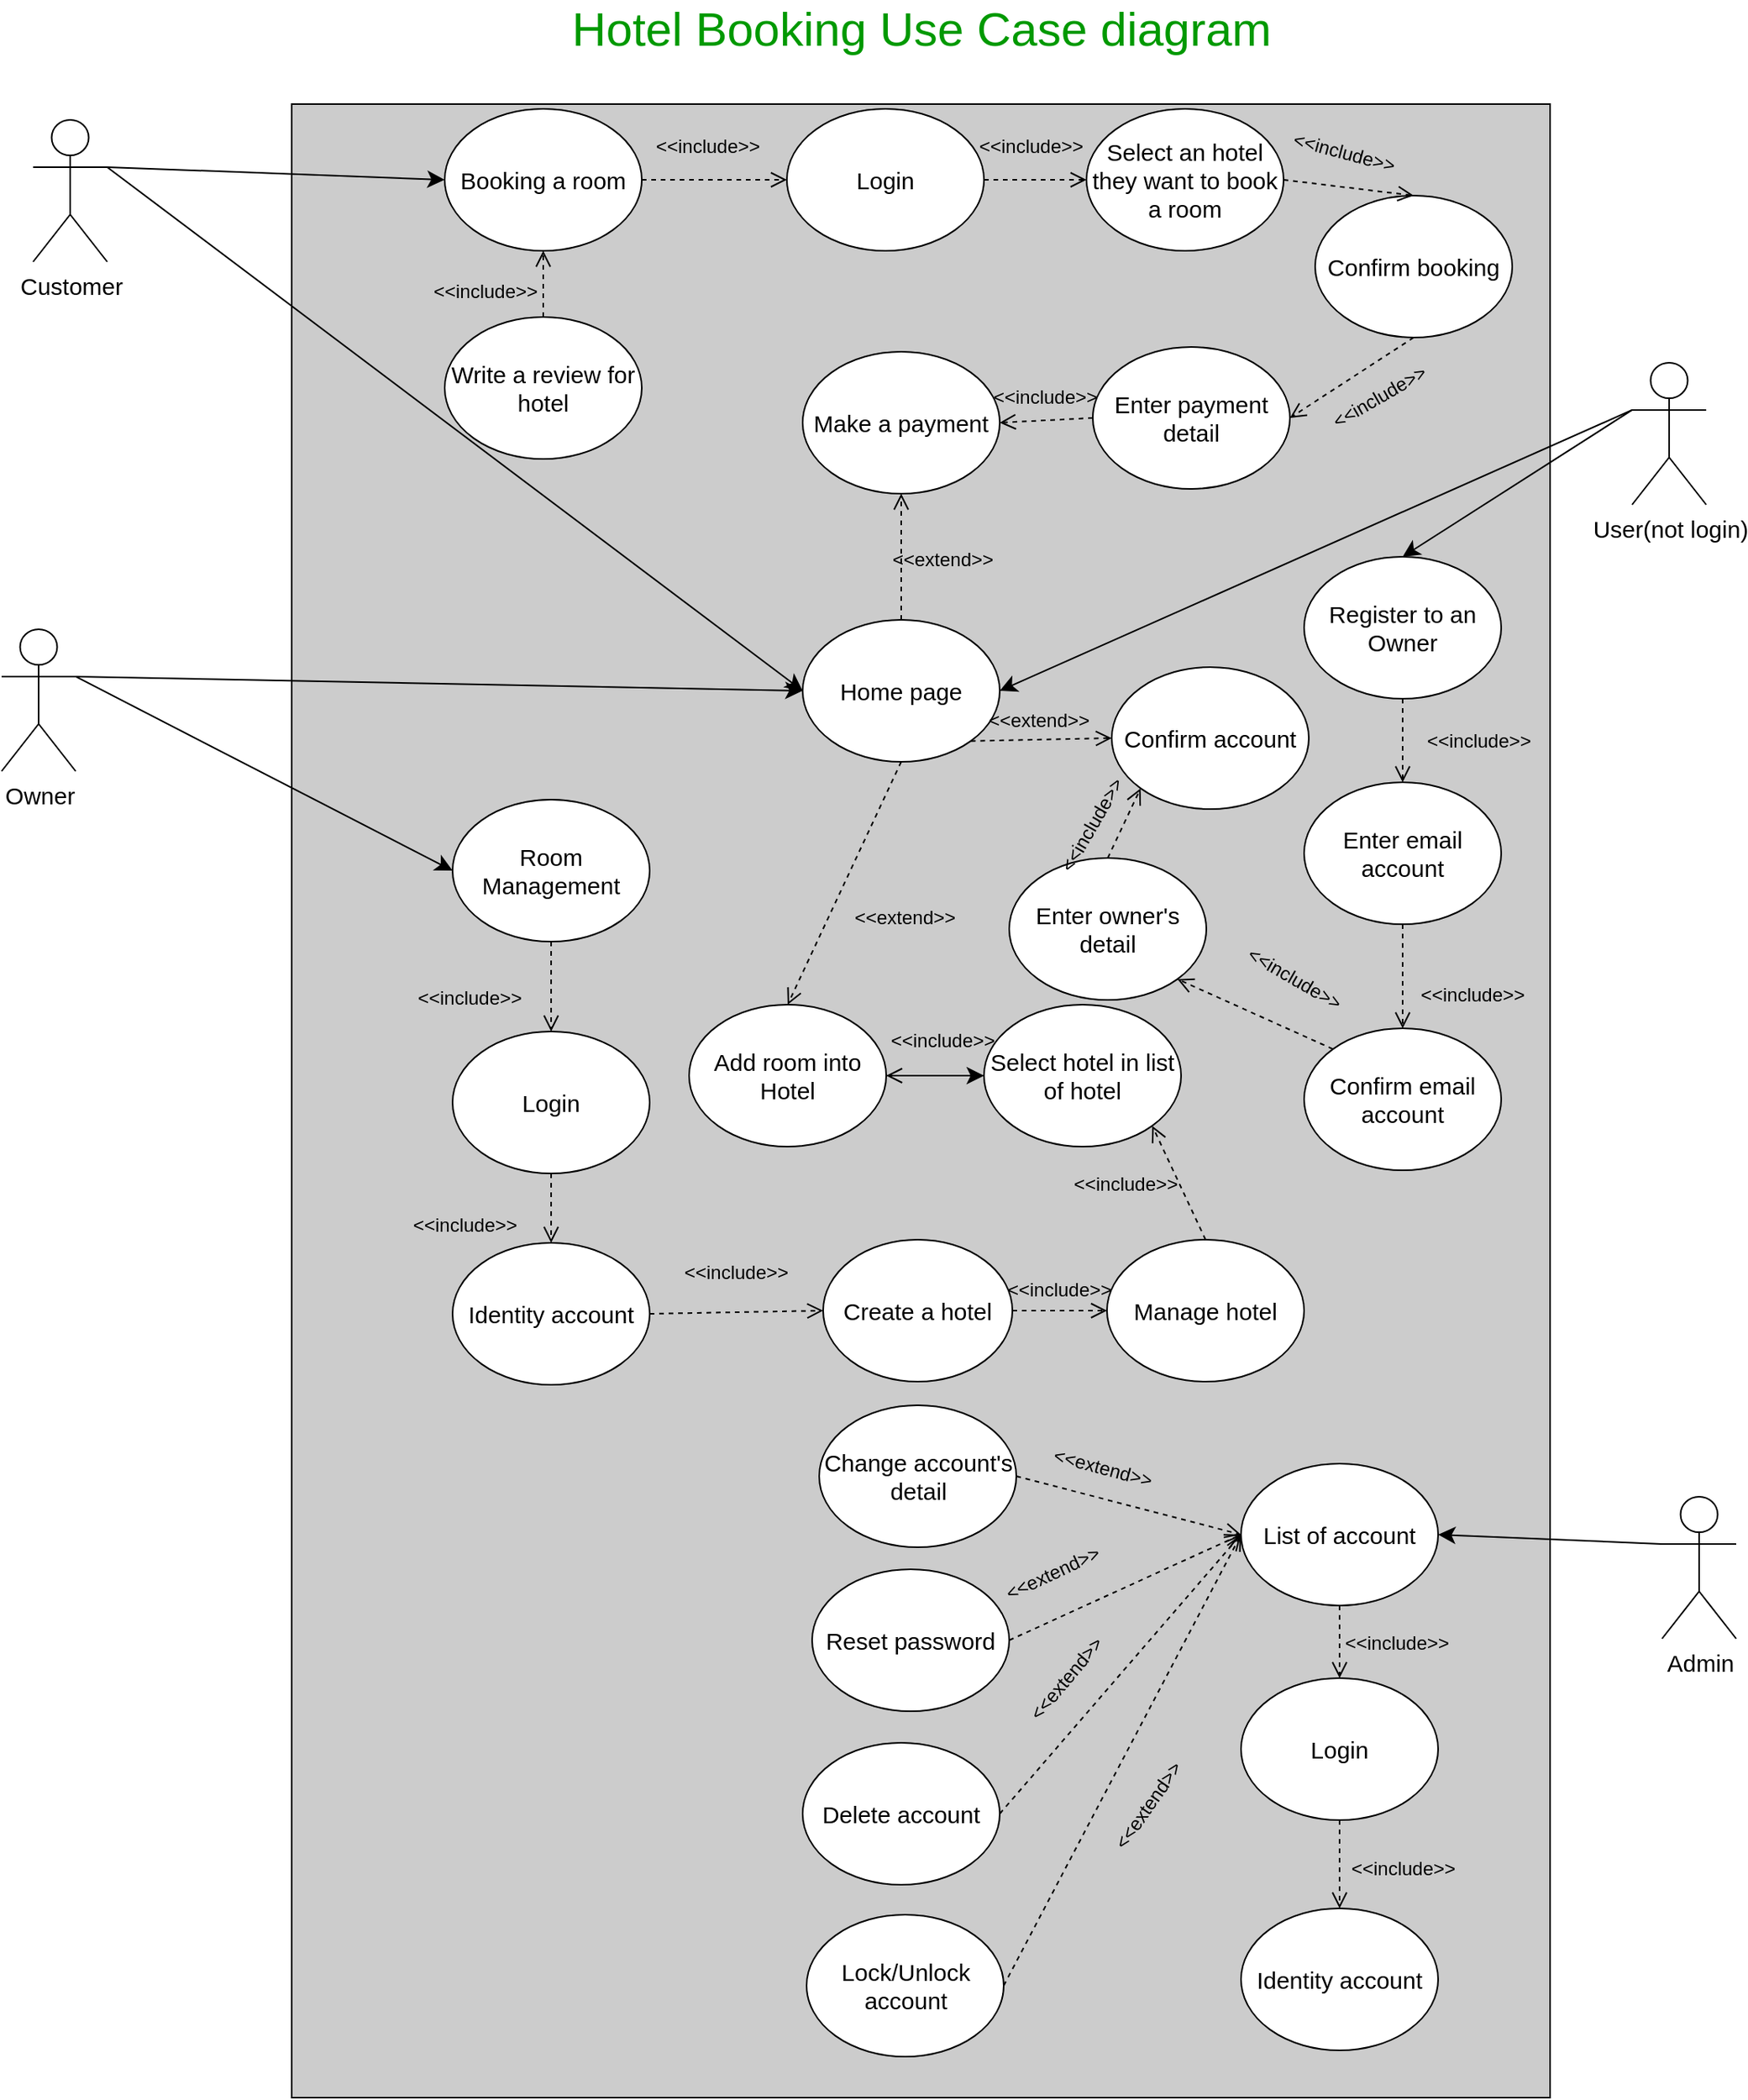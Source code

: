 <mxfile version="25.0.1" pages="10">
  <diagram name="Use Case" id="xUaRGgooN6DutwWDsbuw">
    <mxGraphModel dx="3116" dy="1807" grid="0" gridSize="10" guides="1" tooltips="1" connect="1" arrows="1" fold="1" page="0" pageScale="1" pageWidth="827" pageHeight="1169" math="0" shadow="0">
      <root>
        <mxCell id="0" />
        <mxCell id="1" parent="0" />
        <mxCell id="aAWba0m7CsVmYkQLqml2-1" value="" style="rounded=0;whiteSpace=wrap;html=1;fillColor=#CCCCCC;" vertex="1" parent="1">
          <mxGeometry x="-228" y="-269" width="798" height="1264" as="geometry" />
        </mxCell>
        <mxCell id="aAWba0m7CsVmYkQLqml2-19" style="edgeStyle=none;curved=1;rounded=0;orthogonalLoop=1;jettySize=auto;html=1;exitX=1;exitY=0.333;exitDx=0;exitDy=0;exitPerimeter=0;entryX=0;entryY=0.5;entryDx=0;entryDy=0;fontSize=12;startSize=8;endSize=8;" edge="1" parent="1" source="aAWba0m7CsVmYkQLqml2-2" target="aAWba0m7CsVmYkQLqml2-17">
          <mxGeometry relative="1" as="geometry" />
        </mxCell>
        <mxCell id="aAWba0m7CsVmYkQLqml2-23" style="edgeStyle=none;curved=1;rounded=0;orthogonalLoop=1;jettySize=auto;html=1;exitX=1;exitY=0.333;exitDx=0;exitDy=0;exitPerimeter=0;entryX=0;entryY=0.5;entryDx=0;entryDy=0;fontSize=12;startSize=8;endSize=8;" edge="1" parent="1" source="aAWba0m7CsVmYkQLqml2-2" target="aAWba0m7CsVmYkQLqml2-21">
          <mxGeometry relative="1" as="geometry" />
        </mxCell>
        <mxCell id="aAWba0m7CsVmYkQLqml2-2" value="&lt;font style=&quot;font-size: 15px;&quot;&gt;Customer&lt;/font&gt;" style="shape=umlActor;verticalLabelPosition=bottom;verticalAlign=top;html=1;outlineConnect=0;" vertex="1" parent="1">
          <mxGeometry x="-392" y="-259" width="47" height="90" as="geometry" />
        </mxCell>
        <mxCell id="aAWba0m7CsVmYkQLqml2-18" style="edgeStyle=none;curved=1;rounded=0;orthogonalLoop=1;jettySize=auto;html=1;exitX=1;exitY=0.333;exitDx=0;exitDy=0;exitPerimeter=0;entryX=0;entryY=0.5;entryDx=0;entryDy=0;fontSize=12;startSize=8;endSize=8;" edge="1" parent="1" source="aAWba0m7CsVmYkQLqml2-11" target="aAWba0m7CsVmYkQLqml2-17">
          <mxGeometry relative="1" as="geometry" />
        </mxCell>
        <mxCell id="aAWba0m7CsVmYkQLqml2-65" style="edgeStyle=none;curved=1;rounded=0;orthogonalLoop=1;jettySize=auto;html=1;exitX=1;exitY=0.333;exitDx=0;exitDy=0;exitPerimeter=0;entryX=0;entryY=0.5;entryDx=0;entryDy=0;fontSize=12;startSize=8;endSize=8;" edge="1" parent="1" source="aAWba0m7CsVmYkQLqml2-11" target="aAWba0m7CsVmYkQLqml2-63">
          <mxGeometry relative="1" as="geometry" />
        </mxCell>
        <mxCell id="aAWba0m7CsVmYkQLqml2-11" value="&lt;font style=&quot;font-size: 15px;&quot;&gt;Owner&lt;/font&gt;" style="shape=umlActor;verticalLabelPosition=bottom;verticalAlign=top;html=1;outlineConnect=0;" vertex="1" parent="1">
          <mxGeometry x="-412" y="64" width="47" height="90" as="geometry" />
        </mxCell>
        <mxCell id="aAWba0m7CsVmYkQLqml2-20" style="edgeStyle=none;curved=1;rounded=0;orthogonalLoop=1;jettySize=auto;html=1;exitX=0;exitY=0.333;exitDx=0;exitDy=0;exitPerimeter=0;entryX=1;entryY=0.5;entryDx=0;entryDy=0;fontSize=12;startSize=8;endSize=8;" edge="1" parent="1" source="aAWba0m7CsVmYkQLqml2-13" target="aAWba0m7CsVmYkQLqml2-17">
          <mxGeometry relative="1" as="geometry" />
        </mxCell>
        <mxCell id="aAWba0m7CsVmYkQLqml2-88" style="edgeStyle=none;curved=1;rounded=0;orthogonalLoop=1;jettySize=auto;html=1;exitX=0;exitY=0.333;exitDx=0;exitDy=0;exitPerimeter=0;entryX=0.5;entryY=0;entryDx=0;entryDy=0;fontSize=12;startSize=8;endSize=8;" edge="1" parent="1" source="aAWba0m7CsVmYkQLqml2-13" target="aAWba0m7CsVmYkQLqml2-92">
          <mxGeometry relative="1" as="geometry">
            <mxPoint x="505.041" y="54.07" as="targetPoint" />
          </mxGeometry>
        </mxCell>
        <mxCell id="aAWba0m7CsVmYkQLqml2-13" value="&lt;font style=&quot;font-size: 15px;&quot;&gt;User(not login)&lt;/font&gt;" style="shape=umlActor;verticalLabelPosition=bottom;verticalAlign=top;html=1;outlineConnect=0;" vertex="1" parent="1">
          <mxGeometry x="622" y="-105" width="47" height="90" as="geometry" />
        </mxCell>
        <mxCell id="aAWba0m7CsVmYkQLqml2-110" style="edgeStyle=none;curved=1;rounded=0;orthogonalLoop=1;jettySize=auto;html=1;exitX=0;exitY=0.333;exitDx=0;exitDy=0;exitPerimeter=0;entryX=1;entryY=0.5;entryDx=0;entryDy=0;fontSize=12;startSize=8;endSize=8;" edge="1" parent="1" source="aAWba0m7CsVmYkQLqml2-14" target="aAWba0m7CsVmYkQLqml2-109">
          <mxGeometry relative="1" as="geometry" />
        </mxCell>
        <mxCell id="aAWba0m7CsVmYkQLqml2-14" value="&lt;font style=&quot;font-size: 15px;&quot;&gt;Admin&lt;/font&gt;" style="shape=umlActor;verticalLabelPosition=bottom;verticalAlign=top;html=1;outlineConnect=0;" vertex="1" parent="1">
          <mxGeometry x="641" y="614" width="47" height="90" as="geometry" />
        </mxCell>
        <mxCell id="aAWba0m7CsVmYkQLqml2-17" value="&lt;font style=&quot;font-size: 15px;&quot;&gt;Home page&lt;/font&gt;" style="ellipse;whiteSpace=wrap;html=1;" vertex="1" parent="1">
          <mxGeometry x="96" y="58" width="125" height="90" as="geometry" />
        </mxCell>
        <mxCell id="aAWba0m7CsVmYkQLqml2-21" value="&lt;font style=&quot;font-size: 15px;&quot;&gt;Booking a room&lt;/font&gt;" style="ellipse;whiteSpace=wrap;html=1;" vertex="1" parent="1">
          <mxGeometry x="-131" y="-266" width="125" height="90" as="geometry" />
        </mxCell>
        <mxCell id="aAWba0m7CsVmYkQLqml2-30" value="" style="html=1;verticalAlign=bottom;endArrow=open;dashed=1;endSize=8;curved=0;rounded=0;fontSize=12;entryX=0;entryY=0.5;entryDx=0;entryDy=0;exitX=1;exitY=0.5;exitDx=0;exitDy=0;" edge="1" parent="1" source="aAWba0m7CsVmYkQLqml2-21" target="aAWba0m7CsVmYkQLqml2-44">
          <mxGeometry relative="1" as="geometry">
            <mxPoint x="-36" y="-235" as="sourcePoint" />
            <mxPoint x="111.0" y="-235" as="targetPoint" />
          </mxGeometry>
        </mxCell>
        <mxCell id="aAWba0m7CsVmYkQLqml2-31" value="&lt;font style=&quot;font-size: 12px;&quot;&gt;&amp;lt;&amp;lt;include&amp;gt;&amp;gt;&lt;/font&gt;" style="text;html=1;align=center;verticalAlign=middle;whiteSpace=wrap;rounded=0;fontSize=16;" vertex="1" parent="1">
          <mxGeometry x="-135" y="-169" width="60" height="33" as="geometry" />
        </mxCell>
        <mxCell id="aAWba0m7CsVmYkQLqml2-35" value="&lt;font style=&quot;font-size: 12px;&quot;&gt;&amp;lt;&amp;lt;include&amp;gt;&amp;gt;&lt;/font&gt;" style="text;html=1;align=center;verticalAlign=middle;whiteSpace=wrap;rounded=0;fontSize=16;rotation=0;" vertex="1" parent="1">
          <mxGeometry x="5" y="-256.5" width="62" height="25" as="geometry" />
        </mxCell>
        <mxCell id="aAWba0m7CsVmYkQLqml2-42" value="&lt;font style=&quot;font-size: 15px;&quot;&gt;Enter payment detail&lt;/font&gt;" style="ellipse;whiteSpace=wrap;html=1;" vertex="1" parent="1">
          <mxGeometry x="280" y="-115" width="125" height="90" as="geometry" />
        </mxCell>
        <mxCell id="aAWba0m7CsVmYkQLqml2-43" value="&lt;font style=&quot;font-size: 15px;&quot;&gt;Select an hotel they want to book a room&lt;/font&gt;" style="ellipse;whiteSpace=wrap;html=1;" vertex="1" parent="1">
          <mxGeometry x="276" y="-266" width="125" height="90" as="geometry" />
        </mxCell>
        <mxCell id="aAWba0m7CsVmYkQLqml2-44" value="&lt;font style=&quot;font-size: 15px;&quot;&gt;Login&lt;/font&gt;" style="ellipse;whiteSpace=wrap;html=1;" vertex="1" parent="1">
          <mxGeometry x="86.0" y="-266" width="125" height="90" as="geometry" />
        </mxCell>
        <mxCell id="aAWba0m7CsVmYkQLqml2-45" value="" style="html=1;verticalAlign=bottom;endArrow=open;dashed=1;endSize=8;curved=0;rounded=0;fontSize=12;entryX=0;entryY=0.5;entryDx=0;entryDy=0;exitX=1;exitY=0.5;exitDx=0;exitDy=0;" edge="1" parent="1" source="aAWba0m7CsVmYkQLqml2-44" target="aAWba0m7CsVmYkQLqml2-43">
          <mxGeometry relative="1" as="geometry">
            <mxPoint x="245" y="-178" as="sourcePoint" />
            <mxPoint x="348.0" y="-156" as="targetPoint" />
          </mxGeometry>
        </mxCell>
        <mxCell id="aAWba0m7CsVmYkQLqml2-46" value="&lt;font style=&quot;font-size: 15px;&quot;&gt;Confirm booking&lt;/font&gt;" style="ellipse;whiteSpace=wrap;html=1;" vertex="1" parent="1">
          <mxGeometry x="421" y="-211" width="125" height="90" as="geometry" />
        </mxCell>
        <mxCell id="aAWba0m7CsVmYkQLqml2-47" value="" style="html=1;verticalAlign=bottom;endArrow=open;dashed=1;endSize=8;curved=0;rounded=0;fontSize=12;entryX=0.5;entryY=0;entryDx=0;entryDy=0;exitX=1;exitY=0.5;exitDx=0;exitDy=0;" edge="1" parent="1" source="aAWba0m7CsVmYkQLqml2-43" target="aAWba0m7CsVmYkQLqml2-46">
          <mxGeometry relative="1" as="geometry">
            <mxPoint x="11" y="-157" as="sourcePoint" />
            <mxPoint x="114.0" y="-135" as="targetPoint" />
          </mxGeometry>
        </mxCell>
        <mxCell id="aAWba0m7CsVmYkQLqml2-48" value="" style="html=1;verticalAlign=bottom;endArrow=open;dashed=1;endSize=8;curved=0;rounded=0;fontSize=12;entryX=1;entryY=0.5;entryDx=0;entryDy=0;exitX=0.5;exitY=1;exitDx=0;exitDy=0;" edge="1" parent="1" source="aAWba0m7CsVmYkQLqml2-46" target="aAWba0m7CsVmYkQLqml2-42">
          <mxGeometry relative="1" as="geometry">
            <mxPoint x="436" y="-115" as="sourcePoint" />
            <mxPoint x="66.5" y="-26" as="targetPoint" />
          </mxGeometry>
        </mxCell>
        <mxCell id="aAWba0m7CsVmYkQLqml2-49" value="&lt;font style=&quot;font-size: 15px;&quot;&gt;Make a payment&lt;/font&gt;" style="ellipse;whiteSpace=wrap;html=1;" vertex="1" parent="1">
          <mxGeometry x="96" y="-112" width="125" height="90" as="geometry" />
        </mxCell>
        <mxCell id="aAWba0m7CsVmYkQLqml2-50" value="" style="html=1;verticalAlign=bottom;endArrow=open;dashed=1;endSize=8;curved=0;rounded=0;fontSize=12;entryX=1;entryY=0.5;entryDx=0;entryDy=0;exitX=0;exitY=0.5;exitDx=0;exitDy=0;" edge="1" parent="1" source="aAWba0m7CsVmYkQLqml2-42" target="aAWba0m7CsVmYkQLqml2-49">
          <mxGeometry relative="1" as="geometry">
            <mxPoint x="-49.92" y="-25" as="sourcePoint" />
            <mxPoint x="-51" y="-112" as="targetPoint" />
          </mxGeometry>
        </mxCell>
        <mxCell id="aAWba0m7CsVmYkQLqml2-51" value="" style="html=1;verticalAlign=bottom;endArrow=open;dashed=1;endSize=8;curved=0;rounded=0;fontSize=12;entryX=0.5;entryY=1;entryDx=0;entryDy=0;exitX=0.5;exitY=0;exitDx=0;exitDy=0;" edge="1" parent="1" source="aAWba0m7CsVmYkQLqml2-17" target="aAWba0m7CsVmYkQLqml2-49">
          <mxGeometry relative="1" as="geometry">
            <mxPoint x="290" y="-60" as="sourcePoint" />
            <mxPoint x="231" y="-57" as="targetPoint" />
          </mxGeometry>
        </mxCell>
        <mxCell id="aAWba0m7CsVmYkQLqml2-52" value="&lt;font style=&quot;font-size: 12px;&quot;&gt;&amp;lt;&amp;lt;include&amp;gt;&amp;gt;&lt;/font&gt;" style="text;html=1;align=center;verticalAlign=middle;whiteSpace=wrap;rounded=0;fontSize=16;" vertex="1" parent="1">
          <mxGeometry x="211" y="-259" width="60" height="30" as="geometry" />
        </mxCell>
        <mxCell id="aAWba0m7CsVmYkQLqml2-53" value="&lt;font style=&quot;font-size: 12px;&quot;&gt;&amp;lt;&amp;lt;include&amp;gt;&amp;gt;&lt;/font&gt;" style="text;html=1;align=center;verticalAlign=middle;whiteSpace=wrap;rounded=0;fontSize=16;rotation=15;" vertex="1" parent="1">
          <mxGeometry x="410" y="-255" width="60" height="30" as="geometry" />
        </mxCell>
        <mxCell id="aAWba0m7CsVmYkQLqml2-54" value="&lt;font style=&quot;font-size: 12px;&quot;&gt;&amp;lt;&amp;lt;include&amp;gt;&amp;gt;&lt;/font&gt;" style="text;html=1;align=center;verticalAlign=middle;whiteSpace=wrap;rounded=0;fontSize=16;rotation=-30;" vertex="1" parent="1">
          <mxGeometry x="431" y="-100" width="60" height="30" as="geometry" />
        </mxCell>
        <mxCell id="aAWba0m7CsVmYkQLqml2-55" value="&lt;font style=&quot;font-size: 15px;&quot;&gt;Write a review for hotel&lt;/font&gt;" style="ellipse;whiteSpace=wrap;html=1;" vertex="1" parent="1">
          <mxGeometry x="-131" y="-134" width="125" height="90" as="geometry" />
        </mxCell>
        <mxCell id="aAWba0m7CsVmYkQLqml2-59" value="" style="html=1;verticalAlign=bottom;endArrow=open;dashed=1;endSize=8;curved=0;rounded=0;fontSize=12;entryX=0.5;entryY=1;entryDx=0;entryDy=0;exitX=0.5;exitY=0;exitDx=0;exitDy=0;" edge="1" parent="1" source="aAWba0m7CsVmYkQLqml2-55" target="aAWba0m7CsVmYkQLqml2-21">
          <mxGeometry relative="1" as="geometry">
            <mxPoint x="-48" y="-76" as="sourcePoint" />
            <mxPoint x="-48" y="-156" as="targetPoint" />
          </mxGeometry>
        </mxCell>
        <mxCell id="aAWba0m7CsVmYkQLqml2-60" value="&lt;font style=&quot;font-size: 12px;&quot;&gt;&amp;lt;&amp;lt;include&amp;gt;&amp;gt;&lt;/font&gt;" style="text;html=1;align=center;verticalAlign=middle;whiteSpace=wrap;rounded=0;fontSize=16;rotation=0;" vertex="1" parent="1">
          <mxGeometry x="220" y="-100" width="60" height="30" as="geometry" />
        </mxCell>
        <mxCell id="aAWba0m7CsVmYkQLqml2-61" value="&lt;font style=&quot;font-size: 12px;&quot;&gt;&amp;lt;&amp;lt;extend&amp;gt;&amp;gt;&lt;/font&gt;" style="text;html=1;align=center;verticalAlign=middle;whiteSpace=wrap;rounded=0;fontSize=16;rotation=0;" vertex="1" parent="1">
          <mxGeometry x="155" y="3" width="60" height="30" as="geometry" />
        </mxCell>
        <mxCell id="aAWba0m7CsVmYkQLqml2-62" value="&lt;span style=&quot;font-size: 15px;&quot;&gt;Select hotel in list of hotel&lt;/span&gt;" style="ellipse;whiteSpace=wrap;html=1;" vertex="1" parent="1">
          <mxGeometry x="211" y="302" width="125" height="90" as="geometry" />
        </mxCell>
        <mxCell id="aAWba0m7CsVmYkQLqml2-63" value="&lt;font style=&quot;font-size: 15px;&quot;&gt;Room Management&lt;/font&gt;" style="ellipse;whiteSpace=wrap;html=1;" vertex="1" parent="1">
          <mxGeometry x="-126" y="172" width="125" height="90" as="geometry" />
        </mxCell>
        <mxCell id="aAWba0m7CsVmYkQLqml2-64" value="&lt;font style=&quot;font-size: 15px;&quot;&gt;Login&lt;/font&gt;" style="ellipse;whiteSpace=wrap;html=1;" vertex="1" parent="1">
          <mxGeometry x="-126" y="319" width="125" height="90" as="geometry" />
        </mxCell>
        <mxCell id="aAWba0m7CsVmYkQLqml2-130" value="" style="edgeStyle=none;curved=1;rounded=0;orthogonalLoop=1;jettySize=auto;html=1;fontSize=12;startSize=8;endSize=8;" edge="1" parent="1" source="aAWba0m7CsVmYkQLqml2-66" target="aAWba0m7CsVmYkQLqml2-62">
          <mxGeometry relative="1" as="geometry" />
        </mxCell>
        <mxCell id="aAWba0m7CsVmYkQLqml2-66" value="&lt;font style=&quot;font-size: 15px;&quot;&gt;Add room into Hotel&lt;/font&gt;" style="ellipse;whiteSpace=wrap;html=1;" vertex="1" parent="1">
          <mxGeometry x="24" y="302" width="125" height="90" as="geometry" />
        </mxCell>
        <mxCell id="aAWba0m7CsVmYkQLqml2-67" value="" style="html=1;verticalAlign=bottom;endArrow=open;dashed=1;endSize=8;curved=0;rounded=0;fontSize=12;entryX=0.5;entryY=0;entryDx=0;entryDy=0;exitX=0.5;exitY=1;exitDx=0;exitDy=0;" edge="1" parent="1" source="aAWba0m7CsVmYkQLqml2-63" target="aAWba0m7CsVmYkQLqml2-64">
          <mxGeometry relative="1" as="geometry">
            <mxPoint x="-287" y="336" as="sourcePoint" />
            <mxPoint x="-285" y="287" as="targetPoint" />
          </mxGeometry>
        </mxCell>
        <mxCell id="aAWba0m7CsVmYkQLqml2-68" value="&lt;font style=&quot;font-size: 15px;&quot;&gt;Identity account&lt;/font&gt;" style="ellipse;whiteSpace=wrap;html=1;" vertex="1" parent="1">
          <mxGeometry x="-126" y="453" width="125" height="90" as="geometry" />
        </mxCell>
        <mxCell id="aAWba0m7CsVmYkQLqml2-70" value="" style="html=1;verticalAlign=bottom;endArrow=open;dashed=1;endSize=8;curved=0;rounded=0;fontSize=12;entryX=0.5;entryY=0;entryDx=0;entryDy=0;exitX=0.5;exitY=1;exitDx=0;exitDy=0;" edge="1" parent="1" source="aAWba0m7CsVmYkQLqml2-64" target="aAWba0m7CsVmYkQLqml2-68">
          <mxGeometry relative="1" as="geometry">
            <mxPoint x="9" y="227" as="sourcePoint" />
            <mxPoint x="77" y="227" as="targetPoint" />
          </mxGeometry>
        </mxCell>
        <mxCell id="aAWba0m7CsVmYkQLqml2-71" value="&lt;span style=&quot;font-size: 15px;&quot;&gt;Create a hotel&lt;/span&gt;" style="ellipse;whiteSpace=wrap;html=1;" vertex="1" parent="1">
          <mxGeometry x="109" y="451" width="120" height="90" as="geometry" />
        </mxCell>
        <mxCell id="aAWba0m7CsVmYkQLqml2-72" value="&lt;span style=&quot;font-size: 15px;&quot;&gt;Manage hotel&lt;/span&gt;" style="ellipse;whiteSpace=wrap;html=1;" vertex="1" parent="1">
          <mxGeometry x="289" y="451" width="125" height="90" as="geometry" />
        </mxCell>
        <mxCell id="aAWba0m7CsVmYkQLqml2-73" value="" style="html=1;verticalAlign=bottom;endArrow=open;dashed=1;endSize=8;curved=0;rounded=0;fontSize=12;entryX=0;entryY=0.5;entryDx=0;entryDy=0;exitX=1;exitY=0.5;exitDx=0;exitDy=0;" edge="1" parent="1" source="aAWba0m7CsVmYkQLqml2-68" target="aAWba0m7CsVmYkQLqml2-71">
          <mxGeometry relative="1" as="geometry">
            <mxPoint x="202" y="227" as="sourcePoint" />
            <mxPoint x="275" y="225" as="targetPoint" />
          </mxGeometry>
        </mxCell>
        <mxCell id="aAWba0m7CsVmYkQLqml2-74" value="" style="html=1;verticalAlign=bottom;endArrow=open;dashed=1;endSize=8;curved=0;rounded=0;fontSize=12;entryX=0;entryY=0.5;entryDx=0;entryDy=0;exitX=1;exitY=0.5;exitDx=0;exitDy=0;" edge="1" parent="1" source="aAWba0m7CsVmYkQLqml2-71" target="aAWba0m7CsVmYkQLqml2-72">
          <mxGeometry relative="1" as="geometry">
            <mxPoint x="212" y="237" as="sourcePoint" />
            <mxPoint x="285" y="235" as="targetPoint" />
          </mxGeometry>
        </mxCell>
        <mxCell id="aAWba0m7CsVmYkQLqml2-76" value="" style="html=1;verticalAlign=bottom;endArrow=open;dashed=1;endSize=8;curved=0;rounded=0;fontSize=12;entryX=1;entryY=0.5;entryDx=0;entryDy=0;exitX=0;exitY=0.5;exitDx=0;exitDy=0;" edge="1" parent="1" source="aAWba0m7CsVmYkQLqml2-62" target="aAWba0m7CsVmYkQLqml2-66">
          <mxGeometry relative="1" as="geometry">
            <mxPoint x="13" y="342" as="sourcePoint" />
            <mxPoint x="86" y="340" as="targetPoint" />
          </mxGeometry>
        </mxCell>
        <mxCell id="aAWba0m7CsVmYkQLqml2-77" value="" style="html=1;verticalAlign=bottom;endArrow=open;dashed=1;endSize=8;curved=0;rounded=0;fontSize=12;entryX=1;entryY=1;entryDx=0;entryDy=0;exitX=0.5;exitY=0;exitDx=0;exitDy=0;" edge="1" parent="1" source="aAWba0m7CsVmYkQLqml2-72" target="aAWba0m7CsVmYkQLqml2-62">
          <mxGeometry relative="1" as="geometry">
            <mxPoint x="239" y="506" as="sourcePoint" />
            <mxPoint x="299" y="506" as="targetPoint" />
          </mxGeometry>
        </mxCell>
        <mxCell id="aAWba0m7CsVmYkQLqml2-78" value="" style="html=1;verticalAlign=bottom;endArrow=open;dashed=1;endSize=8;curved=0;rounded=0;fontSize=12;entryX=0.5;entryY=0;entryDx=0;entryDy=0;exitX=0.5;exitY=1;exitDx=0;exitDy=0;" edge="1" parent="1" source="aAWba0m7CsVmYkQLqml2-17" target="aAWba0m7CsVmYkQLqml2-66">
          <mxGeometry relative="1" as="geometry">
            <mxPoint x="148" y="273" as="sourcePoint" />
            <mxPoint x="118" y="199" as="targetPoint" />
          </mxGeometry>
        </mxCell>
        <mxCell id="aAWba0m7CsVmYkQLqml2-79" value="&lt;font style=&quot;font-size: 12px;&quot;&gt;&amp;lt;&amp;lt;include&amp;gt;&amp;gt;&lt;/font&gt;" style="text;html=1;align=center;verticalAlign=middle;whiteSpace=wrap;rounded=0;fontSize=16;" vertex="1" parent="1">
          <mxGeometry x="-145" y="279" width="60" height="33" as="geometry" />
        </mxCell>
        <mxCell id="aAWba0m7CsVmYkQLqml2-80" value="&lt;font style=&quot;font-size: 12px;&quot;&gt;&amp;lt;&amp;lt;include&amp;gt;&amp;gt;&lt;/font&gt;" style="text;html=1;align=center;verticalAlign=middle;whiteSpace=wrap;rounded=0;fontSize=16;" vertex="1" parent="1">
          <mxGeometry x="-148" y="423" width="60" height="33" as="geometry" />
        </mxCell>
        <mxCell id="aAWba0m7CsVmYkQLqml2-81" value="&lt;font style=&quot;font-size: 12px;&quot;&gt;&amp;lt;&amp;lt;include&amp;gt;&amp;gt;&lt;/font&gt;" style="text;html=1;align=center;verticalAlign=middle;whiteSpace=wrap;rounded=0;fontSize=16;" vertex="1" parent="1">
          <mxGeometry x="24" y="453" width="60" height="33" as="geometry" />
        </mxCell>
        <mxCell id="aAWba0m7CsVmYkQLqml2-83" value="&lt;font style=&quot;font-size: 12px;&quot;&gt;&amp;lt;&amp;lt;include&amp;gt;&amp;gt;&lt;/font&gt;" style="text;html=1;align=center;verticalAlign=middle;whiteSpace=wrap;rounded=0;fontSize=16;" vertex="1" parent="1">
          <mxGeometry x="155" y="306" width="60" height="33" as="geometry" />
        </mxCell>
        <mxCell id="aAWba0m7CsVmYkQLqml2-84" value="&lt;font style=&quot;font-size: 12px;&quot;&gt;&amp;lt;&amp;lt;include&amp;gt;&amp;gt;&lt;/font&gt;" style="text;html=1;align=center;verticalAlign=middle;whiteSpace=wrap;rounded=0;fontSize=16;" vertex="1" parent="1">
          <mxGeometry x="271" y="397" width="60" height="33" as="geometry" />
        </mxCell>
        <mxCell id="aAWba0m7CsVmYkQLqml2-85" value="&lt;font style=&quot;font-size: 12px;&quot;&gt;&amp;lt;&amp;lt;extend&amp;gt;&amp;gt;&lt;/font&gt;" style="text;html=1;align=center;verticalAlign=middle;whiteSpace=wrap;rounded=0;fontSize=16;rotation=0;" vertex="1" parent="1">
          <mxGeometry x="131" y="230" width="60" height="30" as="geometry" />
        </mxCell>
        <mxCell id="aAWba0m7CsVmYkQLqml2-92" value="&lt;font style=&quot;font-size: 15px;&quot;&gt;Register to an Owner&lt;/font&gt;" style="ellipse;whiteSpace=wrap;html=1;" vertex="1" parent="1">
          <mxGeometry x="414" y="18" width="125" height="90" as="geometry" />
        </mxCell>
        <mxCell id="aAWba0m7CsVmYkQLqml2-93" value="&lt;font style=&quot;font-size: 15px;&quot;&gt;Enter email account&lt;/font&gt;" style="ellipse;whiteSpace=wrap;html=1;" vertex="1" parent="1">
          <mxGeometry x="414" y="161" width="125" height="90" as="geometry" />
        </mxCell>
        <mxCell id="aAWba0m7CsVmYkQLqml2-94" value="&lt;font style=&quot;font-size: 15px;&quot;&gt;Confirm email account&lt;/font&gt;" style="ellipse;whiteSpace=wrap;html=1;" vertex="1" parent="1">
          <mxGeometry x="414" y="317" width="125" height="90" as="geometry" />
        </mxCell>
        <mxCell id="aAWba0m7CsVmYkQLqml2-95" value="&lt;span style=&quot;font-size: 15px;&quot;&gt;Enter owner&#39;s detail&lt;/span&gt;" style="ellipse;whiteSpace=wrap;html=1;" vertex="1" parent="1">
          <mxGeometry x="227" y="209" width="125" height="90" as="geometry" />
        </mxCell>
        <mxCell id="aAWba0m7CsVmYkQLqml2-96" value="&lt;font style=&quot;font-size: 15px;&quot;&gt;Confirm account&lt;/font&gt;" style="ellipse;whiteSpace=wrap;html=1;" vertex="1" parent="1">
          <mxGeometry x="292" y="88" width="125" height="90" as="geometry" />
        </mxCell>
        <mxCell id="aAWba0m7CsVmYkQLqml2-97" value="&lt;font style=&quot;font-size: 12px;&quot;&gt;&amp;lt;&amp;lt;include&amp;gt;&amp;gt;&lt;/font&gt;" style="text;html=1;align=center;verticalAlign=middle;whiteSpace=wrap;rounded=0;fontSize=16;" vertex="1" parent="1">
          <mxGeometry x="229" y="464" width="60" height="33" as="geometry" />
        </mxCell>
        <mxCell id="aAWba0m7CsVmYkQLqml2-98" value="" style="html=1;verticalAlign=bottom;endArrow=open;dashed=1;endSize=8;curved=0;rounded=0;fontSize=12;entryX=0.5;entryY=0;entryDx=0;entryDy=0;exitX=0.5;exitY=1;exitDx=0;exitDy=0;" edge="1" parent="1" source="aAWba0m7CsVmYkQLqml2-92" target="aAWba0m7CsVmYkQLqml2-93">
          <mxGeometry relative="1" as="geometry">
            <mxPoint x="169" y="158" as="sourcePoint" />
            <mxPoint x="97" y="312" as="targetPoint" />
          </mxGeometry>
        </mxCell>
        <mxCell id="aAWba0m7CsVmYkQLqml2-99" value="" style="html=1;verticalAlign=bottom;endArrow=open;dashed=1;endSize=8;curved=0;rounded=0;fontSize=12;entryX=0.5;entryY=0;entryDx=0;entryDy=0;exitX=0.5;exitY=1;exitDx=0;exitDy=0;" edge="1" parent="1" source="aAWba0m7CsVmYkQLqml2-93" target="aAWba0m7CsVmYkQLqml2-94">
          <mxGeometry relative="1" as="geometry">
            <mxPoint x="179" y="168" as="sourcePoint" />
            <mxPoint x="107" y="322" as="targetPoint" />
          </mxGeometry>
        </mxCell>
        <mxCell id="aAWba0m7CsVmYkQLqml2-100" value="" style="html=1;verticalAlign=bottom;endArrow=open;dashed=1;endSize=8;curved=0;rounded=0;fontSize=12;entryX=1;entryY=1;entryDx=0;entryDy=0;exitX=0;exitY=0;exitDx=0;exitDy=0;" edge="1" parent="1" source="aAWba0m7CsVmYkQLqml2-94" target="aAWba0m7CsVmYkQLqml2-95">
          <mxGeometry relative="1" as="geometry">
            <mxPoint x="189" y="178" as="sourcePoint" />
            <mxPoint x="117" y="332" as="targetPoint" />
          </mxGeometry>
        </mxCell>
        <mxCell id="aAWba0m7CsVmYkQLqml2-101" value="" style="html=1;verticalAlign=bottom;endArrow=open;dashed=1;endSize=8;curved=0;rounded=0;fontSize=12;entryX=0;entryY=1;entryDx=0;entryDy=0;exitX=0.5;exitY=0;exitDx=0;exitDy=0;" edge="1" parent="1" source="aAWba0m7CsVmYkQLqml2-95" target="aAWba0m7CsVmYkQLqml2-96">
          <mxGeometry relative="1" as="geometry">
            <mxPoint x="199" y="188" as="sourcePoint" />
            <mxPoint x="127" y="342" as="targetPoint" />
          </mxGeometry>
        </mxCell>
        <mxCell id="aAWba0m7CsVmYkQLqml2-102" value="" style="html=1;verticalAlign=bottom;endArrow=open;dashed=1;endSize=8;curved=0;rounded=0;fontSize=12;entryX=0;entryY=0.5;entryDx=0;entryDy=0;exitX=1;exitY=1;exitDx=0;exitDy=0;" edge="1" parent="1" source="aAWba0m7CsVmYkQLqml2-17" target="aAWba0m7CsVmYkQLqml2-96">
          <mxGeometry relative="1" as="geometry">
            <mxPoint x="169" y="158" as="sourcePoint" />
            <mxPoint x="97" y="312" as="targetPoint" />
          </mxGeometry>
        </mxCell>
        <mxCell id="aAWba0m7CsVmYkQLqml2-103" value="&lt;font style=&quot;font-size: 12px;&quot;&gt;&amp;lt;&amp;lt;include&amp;gt;&amp;gt;&lt;/font&gt;" style="text;html=1;align=center;verticalAlign=middle;whiteSpace=wrap;rounded=0;fontSize=16;rotation=0;" vertex="1" parent="1">
          <mxGeometry x="495" y="118" width="60" height="30" as="geometry" />
        </mxCell>
        <mxCell id="aAWba0m7CsVmYkQLqml2-104" value="&lt;font style=&quot;font-size: 12px;&quot;&gt;&amp;lt;&amp;lt;include&amp;gt;&amp;gt;&lt;/font&gt;" style="text;html=1;align=center;verticalAlign=middle;whiteSpace=wrap;rounded=0;fontSize=16;rotation=0;" vertex="1" parent="1">
          <mxGeometry x="491" y="279" width="60" height="30" as="geometry" />
        </mxCell>
        <mxCell id="aAWba0m7CsVmYkQLqml2-105" value="&lt;font style=&quot;font-size: 12px;&quot;&gt;&amp;lt;&amp;lt;include&amp;gt;&amp;gt;&lt;/font&gt;" style="text;html=1;align=center;verticalAlign=middle;whiteSpace=wrap;rounded=0;fontSize=16;rotation=30;" vertex="1" parent="1">
          <mxGeometry x="379" y="269" width="60" height="30" as="geometry" />
        </mxCell>
        <mxCell id="aAWba0m7CsVmYkQLqml2-106" value="&lt;font style=&quot;font-size: 12px;&quot;&gt;&amp;lt;&amp;lt;include&amp;gt;&amp;gt;&lt;/font&gt;" style="text;html=1;align=center;verticalAlign=middle;whiteSpace=wrap;rounded=0;fontSize=16;rotation=-60;" vertex="1" parent="1">
          <mxGeometry x="248" y="172" width="60" height="30" as="geometry" />
        </mxCell>
        <mxCell id="aAWba0m7CsVmYkQLqml2-107" value="&lt;font style=&quot;font-size: 12px;&quot;&gt;&amp;lt;&amp;lt;extend&amp;gt;&amp;gt;&lt;/font&gt;" style="text;html=1;align=center;verticalAlign=middle;whiteSpace=wrap;rounded=0;fontSize=16;rotation=0;" vertex="1" parent="1">
          <mxGeometry x="216" y="105" width="60" height="30" as="geometry" />
        </mxCell>
        <mxCell id="aAWba0m7CsVmYkQLqml2-109" value="&lt;span style=&quot;font-size: 15px;&quot;&gt;List of account&lt;/span&gt;" style="ellipse;whiteSpace=wrap;html=1;" vertex="1" parent="1">
          <mxGeometry x="374" y="593" width="125" height="90" as="geometry" />
        </mxCell>
        <mxCell id="aAWba0m7CsVmYkQLqml2-111" value="&lt;span style=&quot;font-size: 15px;&quot;&gt;Change account&#39;s detail&lt;/span&gt;" style="ellipse;whiteSpace=wrap;html=1;" vertex="1" parent="1">
          <mxGeometry x="106.5" y="556" width="125" height="90" as="geometry" />
        </mxCell>
        <mxCell id="aAWba0m7CsVmYkQLqml2-112" value="&lt;span style=&quot;font-size: 15px;&quot;&gt;Reset password&lt;/span&gt;" style="ellipse;whiteSpace=wrap;html=1;" vertex="1" parent="1">
          <mxGeometry x="102" y="660" width="125" height="90" as="geometry" />
        </mxCell>
        <mxCell id="aAWba0m7CsVmYkQLqml2-113" value="&lt;span style=&quot;font-size: 15px;&quot;&gt;Delete account&lt;/span&gt;" style="ellipse;whiteSpace=wrap;html=1;" vertex="1" parent="1">
          <mxGeometry x="96" y="770" width="125" height="90" as="geometry" />
        </mxCell>
        <mxCell id="aAWba0m7CsVmYkQLqml2-114" value="&lt;span style=&quot;font-size: 15px;&quot;&gt;Lock/Unlock account&lt;/span&gt;" style="ellipse;whiteSpace=wrap;html=1;" vertex="1" parent="1">
          <mxGeometry x="98.5" y="879" width="125" height="90" as="geometry" />
        </mxCell>
        <mxCell id="aAWba0m7CsVmYkQLqml2-115" value="" style="html=1;verticalAlign=bottom;endArrow=open;dashed=1;endSize=8;curved=0;rounded=0;fontSize=12;entryX=0;entryY=0.5;entryDx=0;entryDy=0;exitX=1;exitY=0.5;exitDx=0;exitDy=0;" edge="1" parent="1" source="aAWba0m7CsVmYkQLqml2-111" target="aAWba0m7CsVmYkQLqml2-109">
          <mxGeometry relative="1" as="geometry">
            <mxPoint x="223.5" y="634" as="sourcePoint" />
            <mxPoint x="333.5" y="632" as="targetPoint" />
          </mxGeometry>
        </mxCell>
        <mxCell id="aAWba0m7CsVmYkQLqml2-116" value="" style="html=1;verticalAlign=bottom;endArrow=open;dashed=1;endSize=8;curved=0;rounded=0;fontSize=12;entryX=0;entryY=0.5;entryDx=0;entryDy=0;exitX=1;exitY=0.5;exitDx=0;exitDy=0;" edge="1" parent="1" source="aAWba0m7CsVmYkQLqml2-112" target="aAWba0m7CsVmYkQLqml2-109">
          <mxGeometry relative="1" as="geometry">
            <mxPoint x="231.5" y="735" as="sourcePoint" />
            <mxPoint x="341.5" y="733" as="targetPoint" />
          </mxGeometry>
        </mxCell>
        <mxCell id="aAWba0m7CsVmYkQLqml2-117" value="" style="html=1;verticalAlign=bottom;endArrow=open;dashed=1;endSize=8;curved=0;rounded=0;fontSize=12;entryX=0;entryY=0.5;entryDx=0;entryDy=0;exitX=1;exitY=0.5;exitDx=0;exitDy=0;" edge="1" parent="1" source="aAWba0m7CsVmYkQLqml2-113" target="aAWba0m7CsVmYkQLqml2-109">
          <mxGeometry relative="1" as="geometry">
            <mxPoint x="252" y="793" as="sourcePoint" />
            <mxPoint x="362" y="791" as="targetPoint" />
          </mxGeometry>
        </mxCell>
        <mxCell id="aAWba0m7CsVmYkQLqml2-118" value="" style="html=1;verticalAlign=bottom;endArrow=open;dashed=1;endSize=8;curved=0;rounded=0;fontSize=12;entryX=0;entryY=0.5;entryDx=0;entryDy=0;exitX=1;exitY=0.5;exitDx=0;exitDy=0;" edge="1" parent="1" source="aAWba0m7CsVmYkQLqml2-114" target="aAWba0m7CsVmYkQLqml2-109">
          <mxGeometry relative="1" as="geometry">
            <mxPoint x="39" y="538" as="sourcePoint" />
            <mxPoint x="149" y="536" as="targetPoint" />
          </mxGeometry>
        </mxCell>
        <mxCell id="aAWba0m7CsVmYkQLqml2-119" value="&lt;font style=&quot;font-size: 12px;&quot;&gt;&amp;lt;&amp;lt;extend&amp;gt;&amp;gt;&lt;/font&gt;" style="text;html=1;align=center;verticalAlign=middle;whiteSpace=wrap;rounded=0;fontSize=16;rotation=15;" vertex="1" parent="1">
          <mxGeometry x="257" y="579" width="60" height="30" as="geometry" />
        </mxCell>
        <mxCell id="aAWba0m7CsVmYkQLqml2-120" value="&lt;font style=&quot;font-size: 12px;&quot;&gt;&amp;lt;&amp;lt;extend&amp;gt;&amp;gt;&lt;/font&gt;" style="text;html=1;align=center;verticalAlign=middle;whiteSpace=wrap;rounded=0;fontSize=16;rotation=-25;" vertex="1" parent="1">
          <mxGeometry x="223.5" y="646" width="60" height="30" as="geometry" />
        </mxCell>
        <mxCell id="aAWba0m7CsVmYkQLqml2-121" value="&lt;font style=&quot;font-size: 12px;&quot;&gt;&amp;lt;&amp;lt;extend&amp;gt;&amp;gt;&lt;/font&gt;" style="text;html=1;align=center;verticalAlign=middle;whiteSpace=wrap;rounded=0;fontSize=16;rotation=-50;" vertex="1" parent="1">
          <mxGeometry x="232" y="713" width="60" height="30" as="geometry" />
        </mxCell>
        <mxCell id="aAWba0m7CsVmYkQLqml2-122" value="&lt;font style=&quot;font-size: 12px;&quot;&gt;&amp;lt;&amp;lt;extend&amp;gt;&amp;gt;&lt;/font&gt;" style="text;html=1;align=center;verticalAlign=middle;whiteSpace=wrap;rounded=0;fontSize=16;rotation=-55;" vertex="1" parent="1">
          <mxGeometry x="283.5" y="794" width="60" height="30" as="geometry" />
        </mxCell>
        <mxCell id="aAWba0m7CsVmYkQLqml2-123" value="&lt;span style=&quot;font-size: 15px;&quot;&gt;Login&lt;/span&gt;" style="ellipse;whiteSpace=wrap;html=1;" vertex="1" parent="1">
          <mxGeometry x="374" y="729" width="125" height="90" as="geometry" />
        </mxCell>
        <mxCell id="aAWba0m7CsVmYkQLqml2-124" value="&lt;span style=&quot;font-size: 15px;&quot;&gt;Identity account&lt;/span&gt;" style="ellipse;whiteSpace=wrap;html=1;" vertex="1" parent="1">
          <mxGeometry x="374" y="875" width="125" height="90" as="geometry" />
        </mxCell>
        <mxCell id="aAWba0m7CsVmYkQLqml2-125" value="" style="html=1;verticalAlign=bottom;endArrow=open;dashed=1;endSize=8;curved=0;rounded=0;fontSize=12;entryX=0.5;entryY=0;entryDx=0;entryDy=0;exitX=0.5;exitY=1;exitDx=0;exitDy=0;" edge="1" parent="1" source="aAWba0m7CsVmYkQLqml2-109" target="aAWba0m7CsVmYkQLqml2-123">
          <mxGeometry relative="1" as="geometry">
            <mxPoint x="9" y="508" as="sourcePoint" />
            <mxPoint x="119" y="506" as="targetPoint" />
          </mxGeometry>
        </mxCell>
        <mxCell id="aAWba0m7CsVmYkQLqml2-126" value="" style="html=1;verticalAlign=bottom;endArrow=open;dashed=1;endSize=8;curved=0;rounded=0;fontSize=12;entryX=0.5;entryY=0;entryDx=0;entryDy=0;exitX=0.5;exitY=1;exitDx=0;exitDy=0;" edge="1" parent="1" source="aAWba0m7CsVmYkQLqml2-123" target="aAWba0m7CsVmYkQLqml2-124">
          <mxGeometry relative="1" as="geometry">
            <mxPoint x="537.46" y="833" as="sourcePoint" />
            <mxPoint x="537.46" y="879" as="targetPoint" />
          </mxGeometry>
        </mxCell>
        <mxCell id="aAWba0m7CsVmYkQLqml2-127" value="&lt;font style=&quot;font-size: 12px;&quot;&gt;&amp;lt;&amp;lt;include&amp;gt;&amp;gt;&lt;/font&gt;" style="text;html=1;align=center;verticalAlign=middle;whiteSpace=wrap;rounded=0;fontSize=16;" vertex="1" parent="1">
          <mxGeometry x="443" y="688.5" width="60" height="33" as="geometry" />
        </mxCell>
        <mxCell id="aAWba0m7CsVmYkQLqml2-128" value="&lt;font style=&quot;font-size: 12px;&quot;&gt;&amp;lt;&amp;lt;include&amp;gt;&amp;gt;&lt;/font&gt;" style="text;html=1;align=center;verticalAlign=middle;whiteSpace=wrap;rounded=0;fontSize=16;" vertex="1" parent="1">
          <mxGeometry x="446.5" y="831" width="60" height="33" as="geometry" />
        </mxCell>
        <mxCell id="aAWba0m7CsVmYkQLqml2-129" value="&lt;font color=&quot;#009900&quot; style=&quot;font-size: 30px;&quot;&gt;Hotel Booking Use Case diagram&lt;/font&gt;" style="text;html=1;align=center;verticalAlign=middle;whiteSpace=wrap;rounded=0;fontSize=16;" vertex="1" parent="1">
          <mxGeometry x="-64.5" y="-332" width="471" height="30" as="geometry" />
        </mxCell>
      </root>
    </mxGraphModel>
  </diagram>
  <diagram id="MlO5MCy8Ektr1kJuwiJu" name="Entity Relationship">
    <mxGraphModel dx="1897" dy="1066" grid="0" gridSize="10" guides="1" tooltips="1" connect="1" arrows="1" fold="1" page="0" pageScale="1" pageWidth="827" pageHeight="1169" math="0" shadow="0">
      <root>
        <mxCell id="0" />
        <mxCell id="1" parent="0" />
        <mxCell id="juBKqs6eG7NQMDHPBiXo-1" value="User" style="shape=table;startSize=30;container=1;collapsible=1;childLayout=tableLayout;fixedRows=1;rowLines=0;fontStyle=1;align=center;resizeLast=1;html=1;" vertex="1" parent="1">
          <mxGeometry x="-122" y="146" width="180" height="330" as="geometry" />
        </mxCell>
        <mxCell id="juBKqs6eG7NQMDHPBiXo-2" value="" style="shape=tableRow;horizontal=0;startSize=0;swimlaneHead=0;swimlaneBody=0;fillColor=none;collapsible=0;dropTarget=0;points=[[0,0.5],[1,0.5]];portConstraint=eastwest;top=0;left=0;right=0;bottom=1;" vertex="1" parent="juBKqs6eG7NQMDHPBiXo-1">
          <mxGeometry y="30" width="180" height="30" as="geometry" />
        </mxCell>
        <mxCell id="juBKqs6eG7NQMDHPBiXo-3" value="PK" style="shape=partialRectangle;connectable=0;fillColor=none;top=0;left=0;bottom=0;right=0;fontStyle=1;overflow=hidden;whiteSpace=wrap;html=1;" vertex="1" parent="juBKqs6eG7NQMDHPBiXo-2">
          <mxGeometry width="30" height="30" as="geometry">
            <mxRectangle width="30" height="30" as="alternateBounds" />
          </mxGeometry>
        </mxCell>
        <mxCell id="juBKqs6eG7NQMDHPBiXo-4" value="Id" style="shape=partialRectangle;connectable=0;fillColor=none;top=0;left=0;bottom=0;right=0;align=left;spacingLeft=6;fontStyle=5;overflow=hidden;whiteSpace=wrap;html=1;" vertex="1" parent="juBKqs6eG7NQMDHPBiXo-2">
          <mxGeometry x="30" width="150" height="30" as="geometry">
            <mxRectangle width="150" height="30" as="alternateBounds" />
          </mxGeometry>
        </mxCell>
        <mxCell id="juBKqs6eG7NQMDHPBiXo-5" value="" style="shape=tableRow;horizontal=0;startSize=0;swimlaneHead=0;swimlaneBody=0;fillColor=none;collapsible=0;dropTarget=0;points=[[0,0.5],[1,0.5]];portConstraint=eastwest;top=0;left=0;right=0;bottom=0;" vertex="1" parent="juBKqs6eG7NQMDHPBiXo-1">
          <mxGeometry y="60" width="180" height="30" as="geometry" />
        </mxCell>
        <mxCell id="juBKqs6eG7NQMDHPBiXo-6" value="" style="shape=partialRectangle;connectable=0;fillColor=none;top=0;left=0;bottom=0;right=0;editable=1;overflow=hidden;whiteSpace=wrap;html=1;" vertex="1" parent="juBKqs6eG7NQMDHPBiXo-5">
          <mxGeometry width="30" height="30" as="geometry">
            <mxRectangle width="30" height="30" as="alternateBounds" />
          </mxGeometry>
        </mxCell>
        <mxCell id="juBKqs6eG7NQMDHPBiXo-7" value="Email" style="shape=partialRectangle;connectable=0;fillColor=none;top=0;left=0;bottom=0;right=0;align=left;spacingLeft=6;overflow=hidden;whiteSpace=wrap;html=1;" vertex="1" parent="juBKqs6eG7NQMDHPBiXo-5">
          <mxGeometry x="30" width="150" height="30" as="geometry">
            <mxRectangle width="150" height="30" as="alternateBounds" />
          </mxGeometry>
        </mxCell>
        <mxCell id="juBKqs6eG7NQMDHPBiXo-8" value="" style="shape=tableRow;horizontal=0;startSize=0;swimlaneHead=0;swimlaneBody=0;fillColor=none;collapsible=0;dropTarget=0;points=[[0,0.5],[1,0.5]];portConstraint=eastwest;top=0;left=0;right=0;bottom=0;" vertex="1" parent="juBKqs6eG7NQMDHPBiXo-1">
          <mxGeometry y="90" width="180" height="30" as="geometry" />
        </mxCell>
        <mxCell id="juBKqs6eG7NQMDHPBiXo-9" value="" style="shape=partialRectangle;connectable=0;fillColor=none;top=0;left=0;bottom=0;right=0;editable=1;overflow=hidden;whiteSpace=wrap;html=1;" vertex="1" parent="juBKqs6eG7NQMDHPBiXo-8">
          <mxGeometry width="30" height="30" as="geometry">
            <mxRectangle width="30" height="30" as="alternateBounds" />
          </mxGeometry>
        </mxCell>
        <mxCell id="juBKqs6eG7NQMDHPBiXo-10" value="Name" style="shape=partialRectangle;connectable=0;fillColor=none;top=0;left=0;bottom=0;right=0;align=left;spacingLeft=6;overflow=hidden;whiteSpace=wrap;html=1;" vertex="1" parent="juBKqs6eG7NQMDHPBiXo-8">
          <mxGeometry x="30" width="150" height="30" as="geometry">
            <mxRectangle width="150" height="30" as="alternateBounds" />
          </mxGeometry>
        </mxCell>
        <mxCell id="juBKqs6eG7NQMDHPBiXo-11" value="" style="shape=tableRow;horizontal=0;startSize=0;swimlaneHead=0;swimlaneBody=0;fillColor=none;collapsible=0;dropTarget=0;points=[[0,0.5],[1,0.5]];portConstraint=eastwest;top=0;left=0;right=0;bottom=0;" vertex="1" parent="juBKqs6eG7NQMDHPBiXo-1">
          <mxGeometry y="120" width="180" height="30" as="geometry" />
        </mxCell>
        <mxCell id="juBKqs6eG7NQMDHPBiXo-12" value="" style="shape=partialRectangle;connectable=0;fillColor=none;top=0;left=0;bottom=0;right=0;editable=1;overflow=hidden;whiteSpace=wrap;html=1;" vertex="1" parent="juBKqs6eG7NQMDHPBiXo-11">
          <mxGeometry width="30" height="30" as="geometry">
            <mxRectangle width="30" height="30" as="alternateBounds" />
          </mxGeometry>
        </mxCell>
        <mxCell id="juBKqs6eG7NQMDHPBiXo-13" value="Phone Number" style="shape=partialRectangle;connectable=0;fillColor=none;top=0;left=0;bottom=0;right=0;align=left;spacingLeft=6;overflow=hidden;whiteSpace=wrap;html=1;" vertex="1" parent="juBKqs6eG7NQMDHPBiXo-11">
          <mxGeometry x="30" width="150" height="30" as="geometry">
            <mxRectangle width="150" height="30" as="alternateBounds" />
          </mxGeometry>
        </mxCell>
        <mxCell id="juBKqs6eG7NQMDHPBiXo-117" style="shape=tableRow;horizontal=0;startSize=0;swimlaneHead=0;swimlaneBody=0;fillColor=none;collapsible=0;dropTarget=0;points=[[0,0.5],[1,0.5]];portConstraint=eastwest;top=0;left=0;right=0;bottom=0;" vertex="1" parent="juBKqs6eG7NQMDHPBiXo-1">
          <mxGeometry y="150" width="180" height="30" as="geometry" />
        </mxCell>
        <mxCell id="juBKqs6eG7NQMDHPBiXo-118" style="shape=partialRectangle;connectable=0;fillColor=none;top=0;left=0;bottom=0;right=0;editable=1;overflow=hidden;whiteSpace=wrap;html=1;" vertex="1" parent="juBKqs6eG7NQMDHPBiXo-117">
          <mxGeometry width="30" height="30" as="geometry">
            <mxRectangle width="30" height="30" as="alternateBounds" />
          </mxGeometry>
        </mxCell>
        <mxCell id="juBKqs6eG7NQMDHPBiXo-119" value="Address" style="shape=partialRectangle;connectable=0;fillColor=none;top=0;left=0;bottom=0;right=0;align=left;spacingLeft=6;overflow=hidden;whiteSpace=wrap;html=1;" vertex="1" parent="juBKqs6eG7NQMDHPBiXo-117">
          <mxGeometry x="30" width="150" height="30" as="geometry">
            <mxRectangle width="150" height="30" as="alternateBounds" />
          </mxGeometry>
        </mxCell>
        <mxCell id="juBKqs6eG7NQMDHPBiXo-114" style="shape=tableRow;horizontal=0;startSize=0;swimlaneHead=0;swimlaneBody=0;fillColor=none;collapsible=0;dropTarget=0;points=[[0,0.5],[1,0.5]];portConstraint=eastwest;top=0;left=0;right=0;bottom=0;" vertex="1" parent="juBKqs6eG7NQMDHPBiXo-1">
          <mxGeometry y="180" width="180" height="30" as="geometry" />
        </mxCell>
        <mxCell id="juBKqs6eG7NQMDHPBiXo-115" style="shape=partialRectangle;connectable=0;fillColor=none;top=0;left=0;bottom=0;right=0;editable=1;overflow=hidden;whiteSpace=wrap;html=1;" vertex="1" parent="juBKqs6eG7NQMDHPBiXo-114">
          <mxGeometry width="30" height="30" as="geometry">
            <mxRectangle width="30" height="30" as="alternateBounds" />
          </mxGeometry>
        </mxCell>
        <mxCell id="juBKqs6eG7NQMDHPBiXo-116" value="Gender" style="shape=partialRectangle;connectable=0;fillColor=none;top=0;left=0;bottom=0;right=0;align=left;spacingLeft=6;overflow=hidden;whiteSpace=wrap;html=1;" vertex="1" parent="juBKqs6eG7NQMDHPBiXo-114">
          <mxGeometry x="30" width="150" height="30" as="geometry">
            <mxRectangle width="150" height="30" as="alternateBounds" />
          </mxGeometry>
        </mxCell>
        <mxCell id="juBKqs6eG7NQMDHPBiXo-120" style="shape=tableRow;horizontal=0;startSize=0;swimlaneHead=0;swimlaneBody=0;fillColor=none;collapsible=0;dropTarget=0;points=[[0,0.5],[1,0.5]];portConstraint=eastwest;top=0;left=0;right=0;bottom=0;" vertex="1" parent="juBKqs6eG7NQMDHPBiXo-1">
          <mxGeometry y="210" width="180" height="30" as="geometry" />
        </mxCell>
        <mxCell id="juBKqs6eG7NQMDHPBiXo-121" style="shape=partialRectangle;connectable=0;fillColor=none;top=0;left=0;bottom=0;right=0;editable=1;overflow=hidden;whiteSpace=wrap;html=1;" vertex="1" parent="juBKqs6eG7NQMDHPBiXo-120">
          <mxGeometry width="30" height="30" as="geometry">
            <mxRectangle width="30" height="30" as="alternateBounds" />
          </mxGeometry>
        </mxCell>
        <mxCell id="juBKqs6eG7NQMDHPBiXo-122" value="Role" style="shape=partialRectangle;connectable=0;fillColor=none;top=0;left=0;bottom=0;right=0;align=left;spacingLeft=6;overflow=hidden;whiteSpace=wrap;html=1;" vertex="1" parent="juBKqs6eG7NQMDHPBiXo-120">
          <mxGeometry x="30" width="150" height="30" as="geometry">
            <mxRectangle width="150" height="30" as="alternateBounds" />
          </mxGeometry>
        </mxCell>
        <mxCell id="juBKqs6eG7NQMDHPBiXo-111" style="shape=tableRow;horizontal=0;startSize=0;swimlaneHead=0;swimlaneBody=0;fillColor=none;collapsible=0;dropTarget=0;points=[[0,0.5],[1,0.5]];portConstraint=eastwest;top=0;left=0;right=0;bottom=0;" vertex="1" parent="juBKqs6eG7NQMDHPBiXo-1">
          <mxGeometry y="240" width="180" height="30" as="geometry" />
        </mxCell>
        <mxCell id="juBKqs6eG7NQMDHPBiXo-112" style="shape=partialRectangle;connectable=0;fillColor=none;top=0;left=0;bottom=0;right=0;editable=1;overflow=hidden;whiteSpace=wrap;html=1;" vertex="1" parent="juBKqs6eG7NQMDHPBiXo-111">
          <mxGeometry width="30" height="30" as="geometry">
            <mxRectangle width="30" height="30" as="alternateBounds" />
          </mxGeometry>
        </mxCell>
        <mxCell id="juBKqs6eG7NQMDHPBiXo-113" value="Profile Picture" style="shape=partialRectangle;connectable=0;fillColor=none;top=0;left=0;bottom=0;right=0;align=left;spacingLeft=6;overflow=hidden;whiteSpace=wrap;html=1;" vertex="1" parent="juBKqs6eG7NQMDHPBiXo-111">
          <mxGeometry x="30" width="150" height="30" as="geometry">
            <mxRectangle width="150" height="30" as="alternateBounds" />
          </mxGeometry>
        </mxCell>
        <mxCell id="juBKqs6eG7NQMDHPBiXo-108" style="shape=tableRow;horizontal=0;startSize=0;swimlaneHead=0;swimlaneBody=0;fillColor=none;collapsible=0;dropTarget=0;points=[[0,0.5],[1,0.5]];portConstraint=eastwest;top=0;left=0;right=0;bottom=0;" vertex="1" parent="juBKqs6eG7NQMDHPBiXo-1">
          <mxGeometry y="270" width="180" height="30" as="geometry" />
        </mxCell>
        <mxCell id="juBKqs6eG7NQMDHPBiXo-109" style="shape=partialRectangle;connectable=0;fillColor=none;top=0;left=0;bottom=0;right=0;editable=1;overflow=hidden;whiteSpace=wrap;html=1;" vertex="1" parent="juBKqs6eG7NQMDHPBiXo-108">
          <mxGeometry width="30" height="30" as="geometry">
            <mxRectangle width="30" height="30" as="alternateBounds" />
          </mxGeometry>
        </mxCell>
        <mxCell id="juBKqs6eG7NQMDHPBiXo-110" value="CreateAt" style="shape=partialRectangle;connectable=0;fillColor=none;top=0;left=0;bottom=0;right=0;align=left;spacingLeft=6;overflow=hidden;whiteSpace=wrap;html=1;" vertex="1" parent="juBKqs6eG7NQMDHPBiXo-108">
          <mxGeometry x="30" width="150" height="30" as="geometry">
            <mxRectangle width="150" height="30" as="alternateBounds" />
          </mxGeometry>
        </mxCell>
        <mxCell id="juBKqs6eG7NQMDHPBiXo-105" style="shape=tableRow;horizontal=0;startSize=0;swimlaneHead=0;swimlaneBody=0;fillColor=none;collapsible=0;dropTarget=0;points=[[0,0.5],[1,0.5]];portConstraint=eastwest;top=0;left=0;right=0;bottom=0;" vertex="1" parent="juBKqs6eG7NQMDHPBiXo-1">
          <mxGeometry y="300" width="180" height="30" as="geometry" />
        </mxCell>
        <mxCell id="juBKqs6eG7NQMDHPBiXo-106" style="shape=partialRectangle;connectable=0;fillColor=none;top=0;left=0;bottom=0;right=0;editable=1;overflow=hidden;whiteSpace=wrap;html=1;" vertex="1" parent="juBKqs6eG7NQMDHPBiXo-105">
          <mxGeometry width="30" height="30" as="geometry">
            <mxRectangle width="30" height="30" as="alternateBounds" />
          </mxGeometry>
        </mxCell>
        <mxCell id="juBKqs6eG7NQMDHPBiXo-107" value="IsActive" style="shape=partialRectangle;connectable=0;fillColor=none;top=0;left=0;bottom=0;right=0;align=left;spacingLeft=6;overflow=hidden;whiteSpace=wrap;html=1;" vertex="1" parent="juBKqs6eG7NQMDHPBiXo-105">
          <mxGeometry x="30" width="150" height="30" as="geometry">
            <mxRectangle width="150" height="30" as="alternateBounds" />
          </mxGeometry>
        </mxCell>
        <mxCell id="juBKqs6eG7NQMDHPBiXo-14" value="Payment" style="shape=table;startSize=30;container=1;collapsible=1;childLayout=tableLayout;fixedRows=1;rowLines=0;fontStyle=1;align=center;resizeLast=1;html=1;" vertex="1" parent="1">
          <mxGeometry x="-112" y="-189" width="180" height="240" as="geometry" />
        </mxCell>
        <mxCell id="juBKqs6eG7NQMDHPBiXo-15" value="" style="shape=tableRow;horizontal=0;startSize=0;swimlaneHead=0;swimlaneBody=0;fillColor=none;collapsible=0;dropTarget=0;points=[[0,0.5],[1,0.5]];portConstraint=eastwest;top=0;left=0;right=0;bottom=1;" vertex="1" parent="juBKqs6eG7NQMDHPBiXo-14">
          <mxGeometry y="30" width="180" height="30" as="geometry" />
        </mxCell>
        <mxCell id="juBKqs6eG7NQMDHPBiXo-16" value="PK" style="shape=partialRectangle;connectable=0;fillColor=none;top=0;left=0;bottom=0;right=0;fontStyle=1;overflow=hidden;whiteSpace=wrap;html=1;" vertex="1" parent="juBKqs6eG7NQMDHPBiXo-15">
          <mxGeometry width="30" height="30" as="geometry">
            <mxRectangle width="30" height="30" as="alternateBounds" />
          </mxGeometry>
        </mxCell>
        <mxCell id="juBKqs6eG7NQMDHPBiXo-17" value="Id" style="shape=partialRectangle;connectable=0;fillColor=none;top=0;left=0;bottom=0;right=0;align=left;spacingLeft=6;fontStyle=5;overflow=hidden;whiteSpace=wrap;html=1;" vertex="1" parent="juBKqs6eG7NQMDHPBiXo-15">
          <mxGeometry x="30" width="150" height="30" as="geometry">
            <mxRectangle width="150" height="30" as="alternateBounds" />
          </mxGeometry>
        </mxCell>
        <mxCell id="juBKqs6eG7NQMDHPBiXo-18" value="" style="shape=tableRow;horizontal=0;startSize=0;swimlaneHead=0;swimlaneBody=0;fillColor=none;collapsible=0;dropTarget=0;points=[[0,0.5],[1,0.5]];portConstraint=eastwest;top=0;left=0;right=0;bottom=0;" vertex="1" parent="juBKqs6eG7NQMDHPBiXo-14">
          <mxGeometry y="60" width="180" height="30" as="geometry" />
        </mxCell>
        <mxCell id="juBKqs6eG7NQMDHPBiXo-19" value="FK" style="shape=partialRectangle;connectable=0;fillColor=none;top=0;left=0;bottom=0;right=0;editable=1;overflow=hidden;whiteSpace=wrap;html=1;" vertex="1" parent="juBKqs6eG7NQMDHPBiXo-18">
          <mxGeometry width="30" height="30" as="geometry">
            <mxRectangle width="30" height="30" as="alternateBounds" />
          </mxGeometry>
        </mxCell>
        <mxCell id="juBKqs6eG7NQMDHPBiXo-20" value="UserId" style="shape=partialRectangle;connectable=0;fillColor=none;top=0;left=0;bottom=0;right=0;align=left;spacingLeft=6;overflow=hidden;whiteSpace=wrap;html=1;" vertex="1" parent="juBKqs6eG7NQMDHPBiXo-18">
          <mxGeometry x="30" width="150" height="30" as="geometry">
            <mxRectangle width="150" height="30" as="alternateBounds" />
          </mxGeometry>
        </mxCell>
        <mxCell id="juBKqs6eG7NQMDHPBiXo-21" value="" style="shape=tableRow;horizontal=0;startSize=0;swimlaneHead=0;swimlaneBody=0;fillColor=none;collapsible=0;dropTarget=0;points=[[0,0.5],[1,0.5]];portConstraint=eastwest;top=0;left=0;right=0;bottom=0;" vertex="1" parent="juBKqs6eG7NQMDHPBiXo-14">
          <mxGeometry y="90" width="180" height="30" as="geometry" />
        </mxCell>
        <mxCell id="juBKqs6eG7NQMDHPBiXo-22" value="" style="shape=partialRectangle;connectable=0;fillColor=none;top=0;left=0;bottom=0;right=0;editable=1;overflow=hidden;whiteSpace=wrap;html=1;" vertex="1" parent="juBKqs6eG7NQMDHPBiXo-21">
          <mxGeometry width="30" height="30" as="geometry">
            <mxRectangle width="30" height="30" as="alternateBounds" />
          </mxGeometry>
        </mxCell>
        <mxCell id="juBKqs6eG7NQMDHPBiXo-23" value="PaymentTime" style="shape=partialRectangle;connectable=0;fillColor=none;top=0;left=0;bottom=0;right=0;align=left;spacingLeft=6;overflow=hidden;whiteSpace=wrap;html=1;" vertex="1" parent="juBKqs6eG7NQMDHPBiXo-21">
          <mxGeometry x="30" width="150" height="30" as="geometry">
            <mxRectangle width="150" height="30" as="alternateBounds" />
          </mxGeometry>
        </mxCell>
        <mxCell id="juBKqs6eG7NQMDHPBiXo-24" value="" style="shape=tableRow;horizontal=0;startSize=0;swimlaneHead=0;swimlaneBody=0;fillColor=none;collapsible=0;dropTarget=0;points=[[0,0.5],[1,0.5]];portConstraint=eastwest;top=0;left=0;right=0;bottom=0;" vertex="1" parent="juBKqs6eG7NQMDHPBiXo-14">
          <mxGeometry y="120" width="180" height="30" as="geometry" />
        </mxCell>
        <mxCell id="juBKqs6eG7NQMDHPBiXo-25" value="" style="shape=partialRectangle;connectable=0;fillColor=none;top=0;left=0;bottom=0;right=0;editable=1;overflow=hidden;whiteSpace=wrap;html=1;" vertex="1" parent="juBKqs6eG7NQMDHPBiXo-24">
          <mxGeometry width="30" height="30" as="geometry">
            <mxRectangle width="30" height="30" as="alternateBounds" />
          </mxGeometry>
        </mxCell>
        <mxCell id="juBKqs6eG7NQMDHPBiXo-26" value="TotalPrice" style="shape=partialRectangle;connectable=0;fillColor=none;top=0;left=0;bottom=0;right=0;align=left;spacingLeft=6;overflow=hidden;whiteSpace=wrap;html=1;" vertex="1" parent="juBKqs6eG7NQMDHPBiXo-24">
          <mxGeometry x="30" width="150" height="30" as="geometry">
            <mxRectangle width="150" height="30" as="alternateBounds" />
          </mxGeometry>
        </mxCell>
        <mxCell id="juBKqs6eG7NQMDHPBiXo-123" style="shape=tableRow;horizontal=0;startSize=0;swimlaneHead=0;swimlaneBody=0;fillColor=none;collapsible=0;dropTarget=0;points=[[0,0.5],[1,0.5]];portConstraint=eastwest;top=0;left=0;right=0;bottom=0;" vertex="1" parent="juBKqs6eG7NQMDHPBiXo-14">
          <mxGeometry y="150" width="180" height="30" as="geometry" />
        </mxCell>
        <mxCell id="juBKqs6eG7NQMDHPBiXo-124" style="shape=partialRectangle;connectable=0;fillColor=none;top=0;left=0;bottom=0;right=0;editable=1;overflow=hidden;whiteSpace=wrap;html=1;" vertex="1" parent="juBKqs6eG7NQMDHPBiXo-123">
          <mxGeometry width="30" height="30" as="geometry">
            <mxRectangle width="30" height="30" as="alternateBounds" />
          </mxGeometry>
        </mxCell>
        <mxCell id="juBKqs6eG7NQMDHPBiXo-125" value="Method" style="shape=partialRectangle;connectable=0;fillColor=none;top=0;left=0;bottom=0;right=0;align=left;spacingLeft=6;overflow=hidden;whiteSpace=wrap;html=1;" vertex="1" parent="juBKqs6eG7NQMDHPBiXo-123">
          <mxGeometry x="30" width="150" height="30" as="geometry">
            <mxRectangle width="150" height="30" as="alternateBounds" />
          </mxGeometry>
        </mxCell>
        <mxCell id="juBKqs6eG7NQMDHPBiXo-126" style="shape=tableRow;horizontal=0;startSize=0;swimlaneHead=0;swimlaneBody=0;fillColor=none;collapsible=0;dropTarget=0;points=[[0,0.5],[1,0.5]];portConstraint=eastwest;top=0;left=0;right=0;bottom=0;" vertex="1" parent="juBKqs6eG7NQMDHPBiXo-14">
          <mxGeometry y="180" width="180" height="30" as="geometry" />
        </mxCell>
        <mxCell id="juBKqs6eG7NQMDHPBiXo-127" style="shape=partialRectangle;connectable=0;fillColor=none;top=0;left=0;bottom=0;right=0;editable=1;overflow=hidden;whiteSpace=wrap;html=1;" vertex="1" parent="juBKqs6eG7NQMDHPBiXo-126">
          <mxGeometry width="30" height="30" as="geometry">
            <mxRectangle width="30" height="30" as="alternateBounds" />
          </mxGeometry>
        </mxCell>
        <mxCell id="juBKqs6eG7NQMDHPBiXo-128" value="Status" style="shape=partialRectangle;connectable=0;fillColor=none;top=0;left=0;bottom=0;right=0;align=left;spacingLeft=6;overflow=hidden;whiteSpace=wrap;html=1;" vertex="1" parent="juBKqs6eG7NQMDHPBiXo-126">
          <mxGeometry x="30" width="150" height="30" as="geometry">
            <mxRectangle width="150" height="30" as="alternateBounds" />
          </mxGeometry>
        </mxCell>
        <mxCell id="juBKqs6eG7NQMDHPBiXo-129" style="shape=tableRow;horizontal=0;startSize=0;swimlaneHead=0;swimlaneBody=0;fillColor=none;collapsible=0;dropTarget=0;points=[[0,0.5],[1,0.5]];portConstraint=eastwest;top=0;left=0;right=0;bottom=0;" vertex="1" parent="juBKqs6eG7NQMDHPBiXo-14">
          <mxGeometry y="210" width="180" height="30" as="geometry" />
        </mxCell>
        <mxCell id="juBKqs6eG7NQMDHPBiXo-130" value="FK" style="shape=partialRectangle;connectable=0;fillColor=none;top=0;left=0;bottom=0;right=0;editable=1;overflow=hidden;whiteSpace=wrap;html=1;" vertex="1" parent="juBKqs6eG7NQMDHPBiXo-129">
          <mxGeometry width="30" height="30" as="geometry">
            <mxRectangle width="30" height="30" as="alternateBounds" />
          </mxGeometry>
        </mxCell>
        <mxCell id="juBKqs6eG7NQMDHPBiXo-131" value="RoomBookingId" style="shape=partialRectangle;connectable=0;fillColor=none;top=0;left=0;bottom=0;right=0;align=left;spacingLeft=6;overflow=hidden;whiteSpace=wrap;html=1;" vertex="1" parent="juBKqs6eG7NQMDHPBiXo-129">
          <mxGeometry x="30" width="150" height="30" as="geometry">
            <mxRectangle width="150" height="30" as="alternateBounds" />
          </mxGeometry>
        </mxCell>
        <mxCell id="juBKqs6eG7NQMDHPBiXo-40" value="Hotel Review" style="shape=table;startSize=30;container=1;collapsible=1;childLayout=tableLayout;fixedRows=1;rowLines=0;fontStyle=1;align=center;resizeLast=1;html=1;" vertex="1" parent="1">
          <mxGeometry x="295" y="323" width="180" height="150" as="geometry" />
        </mxCell>
        <mxCell id="juBKqs6eG7NQMDHPBiXo-41" value="" style="shape=tableRow;horizontal=0;startSize=0;swimlaneHead=0;swimlaneBody=0;fillColor=none;collapsible=0;dropTarget=0;points=[[0,0.5],[1,0.5]];portConstraint=eastwest;top=0;left=0;right=0;bottom=1;" vertex="1" parent="juBKqs6eG7NQMDHPBiXo-40">
          <mxGeometry y="30" width="180" height="30" as="geometry" />
        </mxCell>
        <mxCell id="juBKqs6eG7NQMDHPBiXo-42" value="PK" style="shape=partialRectangle;connectable=0;fillColor=none;top=0;left=0;bottom=0;right=0;fontStyle=1;overflow=hidden;whiteSpace=wrap;html=1;" vertex="1" parent="juBKqs6eG7NQMDHPBiXo-41">
          <mxGeometry width="30" height="30" as="geometry">
            <mxRectangle width="30" height="30" as="alternateBounds" />
          </mxGeometry>
        </mxCell>
        <mxCell id="juBKqs6eG7NQMDHPBiXo-43" value="Id" style="shape=partialRectangle;connectable=0;fillColor=none;top=0;left=0;bottom=0;right=0;align=left;spacingLeft=6;fontStyle=5;overflow=hidden;whiteSpace=wrap;html=1;" vertex="1" parent="juBKqs6eG7NQMDHPBiXo-41">
          <mxGeometry x="30" width="150" height="30" as="geometry">
            <mxRectangle width="150" height="30" as="alternateBounds" />
          </mxGeometry>
        </mxCell>
        <mxCell id="juBKqs6eG7NQMDHPBiXo-44" value="" style="shape=tableRow;horizontal=0;startSize=0;swimlaneHead=0;swimlaneBody=0;fillColor=none;collapsible=0;dropTarget=0;points=[[0,0.5],[1,0.5]];portConstraint=eastwest;top=0;left=0;right=0;bottom=0;" vertex="1" parent="juBKqs6eG7NQMDHPBiXo-40">
          <mxGeometry y="60" width="180" height="30" as="geometry" />
        </mxCell>
        <mxCell id="juBKqs6eG7NQMDHPBiXo-45" value="FK" style="shape=partialRectangle;connectable=0;fillColor=none;top=0;left=0;bottom=0;right=0;editable=1;overflow=hidden;whiteSpace=wrap;html=1;" vertex="1" parent="juBKqs6eG7NQMDHPBiXo-44">
          <mxGeometry width="30" height="30" as="geometry">
            <mxRectangle width="30" height="30" as="alternateBounds" />
          </mxGeometry>
        </mxCell>
        <mxCell id="juBKqs6eG7NQMDHPBiXo-46" value="Hotel Id" style="shape=partialRectangle;connectable=0;fillColor=none;top=0;left=0;bottom=0;right=0;align=left;spacingLeft=6;overflow=hidden;whiteSpace=wrap;html=1;" vertex="1" parent="juBKqs6eG7NQMDHPBiXo-44">
          <mxGeometry x="30" width="150" height="30" as="geometry">
            <mxRectangle width="150" height="30" as="alternateBounds" />
          </mxGeometry>
        </mxCell>
        <mxCell id="juBKqs6eG7NQMDHPBiXo-47" value="" style="shape=tableRow;horizontal=0;startSize=0;swimlaneHead=0;swimlaneBody=0;fillColor=none;collapsible=0;dropTarget=0;points=[[0,0.5],[1,0.5]];portConstraint=eastwest;top=0;left=0;right=0;bottom=0;" vertex="1" parent="juBKqs6eG7NQMDHPBiXo-40">
          <mxGeometry y="90" width="180" height="30" as="geometry" />
        </mxCell>
        <mxCell id="juBKqs6eG7NQMDHPBiXo-48" value="" style="shape=partialRectangle;connectable=0;fillColor=none;top=0;left=0;bottom=0;right=0;editable=1;overflow=hidden;whiteSpace=wrap;html=1;" vertex="1" parent="juBKqs6eG7NQMDHPBiXo-47">
          <mxGeometry width="30" height="30" as="geometry">
            <mxRectangle width="30" height="30" as="alternateBounds" />
          </mxGeometry>
        </mxCell>
        <mxCell id="juBKqs6eG7NQMDHPBiXo-49" value="Rating" style="shape=partialRectangle;connectable=0;fillColor=none;top=0;left=0;bottom=0;right=0;align=left;spacingLeft=6;overflow=hidden;whiteSpace=wrap;html=1;" vertex="1" parent="juBKqs6eG7NQMDHPBiXo-47">
          <mxGeometry x="30" width="150" height="30" as="geometry">
            <mxRectangle width="150" height="30" as="alternateBounds" />
          </mxGeometry>
        </mxCell>
        <mxCell id="juBKqs6eG7NQMDHPBiXo-50" value="" style="shape=tableRow;horizontal=0;startSize=0;swimlaneHead=0;swimlaneBody=0;fillColor=none;collapsible=0;dropTarget=0;points=[[0,0.5],[1,0.5]];portConstraint=eastwest;top=0;left=0;right=0;bottom=0;" vertex="1" parent="juBKqs6eG7NQMDHPBiXo-40">
          <mxGeometry y="120" width="180" height="30" as="geometry" />
        </mxCell>
        <mxCell id="juBKqs6eG7NQMDHPBiXo-51" value="" style="shape=partialRectangle;connectable=0;fillColor=none;top=0;left=0;bottom=0;right=0;editable=1;overflow=hidden;whiteSpace=wrap;html=1;" vertex="1" parent="juBKqs6eG7NQMDHPBiXo-50">
          <mxGeometry width="30" height="30" as="geometry">
            <mxRectangle width="30" height="30" as="alternateBounds" />
          </mxGeometry>
        </mxCell>
        <mxCell id="juBKqs6eG7NQMDHPBiXo-52" value="Comment" style="shape=partialRectangle;connectable=0;fillColor=none;top=0;left=0;bottom=0;right=0;align=left;spacingLeft=6;overflow=hidden;whiteSpace=wrap;html=1;" vertex="1" parent="juBKqs6eG7NQMDHPBiXo-50">
          <mxGeometry x="30" width="150" height="30" as="geometry">
            <mxRectangle width="150" height="30" as="alternateBounds" />
          </mxGeometry>
        </mxCell>
        <mxCell id="juBKqs6eG7NQMDHPBiXo-66" value="Hotel" style="shape=table;startSize=30;container=1;collapsible=1;childLayout=tableLayout;fixedRows=1;rowLines=0;fontStyle=1;align=center;resizeLast=1;html=1;" vertex="1" parent="1">
          <mxGeometry x="295" y="-189" width="180" height="360" as="geometry" />
        </mxCell>
        <mxCell id="juBKqs6eG7NQMDHPBiXo-67" value="" style="shape=tableRow;horizontal=0;startSize=0;swimlaneHead=0;swimlaneBody=0;fillColor=none;collapsible=0;dropTarget=0;points=[[0,0.5],[1,0.5]];portConstraint=eastwest;top=0;left=0;right=0;bottom=1;" vertex="1" parent="juBKqs6eG7NQMDHPBiXo-66">
          <mxGeometry y="30" width="180" height="30" as="geometry" />
        </mxCell>
        <mxCell id="juBKqs6eG7NQMDHPBiXo-68" value="PK" style="shape=partialRectangle;connectable=0;fillColor=none;top=0;left=0;bottom=0;right=0;fontStyle=1;overflow=hidden;whiteSpace=wrap;html=1;" vertex="1" parent="juBKqs6eG7NQMDHPBiXo-67">
          <mxGeometry width="30" height="30" as="geometry">
            <mxRectangle width="30" height="30" as="alternateBounds" />
          </mxGeometry>
        </mxCell>
        <mxCell id="juBKqs6eG7NQMDHPBiXo-69" value="Id" style="shape=partialRectangle;connectable=0;fillColor=none;top=0;left=0;bottom=0;right=0;align=left;spacingLeft=6;fontStyle=5;overflow=hidden;whiteSpace=wrap;html=1;" vertex="1" parent="juBKqs6eG7NQMDHPBiXo-67">
          <mxGeometry x="30" width="150" height="30" as="geometry">
            <mxRectangle width="150" height="30" as="alternateBounds" />
          </mxGeometry>
        </mxCell>
        <mxCell id="juBKqs6eG7NQMDHPBiXo-70" value="" style="shape=tableRow;horizontal=0;startSize=0;swimlaneHead=0;swimlaneBody=0;fillColor=none;collapsible=0;dropTarget=0;points=[[0,0.5],[1,0.5]];portConstraint=eastwest;top=0;left=0;right=0;bottom=0;" vertex="1" parent="juBKqs6eG7NQMDHPBiXo-66">
          <mxGeometry y="60" width="180" height="30" as="geometry" />
        </mxCell>
        <mxCell id="juBKqs6eG7NQMDHPBiXo-71" value="" style="shape=partialRectangle;connectable=0;fillColor=none;top=0;left=0;bottom=0;right=0;editable=1;overflow=hidden;whiteSpace=wrap;html=1;" vertex="1" parent="juBKqs6eG7NQMDHPBiXo-70">
          <mxGeometry width="30" height="30" as="geometry">
            <mxRectangle width="30" height="30" as="alternateBounds" />
          </mxGeometry>
        </mxCell>
        <mxCell id="juBKqs6eG7NQMDHPBiXo-72" value="HotelName" style="shape=partialRectangle;connectable=0;fillColor=none;top=0;left=0;bottom=0;right=0;align=left;spacingLeft=6;overflow=hidden;whiteSpace=wrap;html=1;" vertex="1" parent="juBKqs6eG7NQMDHPBiXo-70">
          <mxGeometry x="30" width="150" height="30" as="geometry">
            <mxRectangle width="150" height="30" as="alternateBounds" />
          </mxGeometry>
        </mxCell>
        <mxCell id="juBKqs6eG7NQMDHPBiXo-73" value="" style="shape=tableRow;horizontal=0;startSize=0;swimlaneHead=0;swimlaneBody=0;fillColor=none;collapsible=0;dropTarget=0;points=[[0,0.5],[1,0.5]];portConstraint=eastwest;top=0;left=0;right=0;bottom=0;" vertex="1" parent="juBKqs6eG7NQMDHPBiXo-66">
          <mxGeometry y="90" width="180" height="30" as="geometry" />
        </mxCell>
        <mxCell id="juBKqs6eG7NQMDHPBiXo-74" value="" style="shape=partialRectangle;connectable=0;fillColor=none;top=0;left=0;bottom=0;right=0;editable=1;overflow=hidden;whiteSpace=wrap;html=1;" vertex="1" parent="juBKqs6eG7NQMDHPBiXo-73">
          <mxGeometry width="30" height="30" as="geometry">
            <mxRectangle width="30" height="30" as="alternateBounds" />
          </mxGeometry>
        </mxCell>
        <mxCell id="juBKqs6eG7NQMDHPBiXo-75" value="Description" style="shape=partialRectangle;connectable=0;fillColor=none;top=0;left=0;bottom=0;right=0;align=left;spacingLeft=6;overflow=hidden;whiteSpace=wrap;html=1;" vertex="1" parent="juBKqs6eG7NQMDHPBiXo-73">
          <mxGeometry x="30" width="150" height="30" as="geometry">
            <mxRectangle width="150" height="30" as="alternateBounds" />
          </mxGeometry>
        </mxCell>
        <mxCell id="juBKqs6eG7NQMDHPBiXo-76" value="" style="shape=tableRow;horizontal=0;startSize=0;swimlaneHead=0;swimlaneBody=0;fillColor=none;collapsible=0;dropTarget=0;points=[[0,0.5],[1,0.5]];portConstraint=eastwest;top=0;left=0;right=0;bottom=0;" vertex="1" parent="juBKqs6eG7NQMDHPBiXo-66">
          <mxGeometry y="120" width="180" height="30" as="geometry" />
        </mxCell>
        <mxCell id="juBKqs6eG7NQMDHPBiXo-77" value="" style="shape=partialRectangle;connectable=0;fillColor=none;top=0;left=0;bottom=0;right=0;editable=1;overflow=hidden;whiteSpace=wrap;html=1;" vertex="1" parent="juBKqs6eG7NQMDHPBiXo-76">
          <mxGeometry width="30" height="30" as="geometry">
            <mxRectangle width="30" height="30" as="alternateBounds" />
          </mxGeometry>
        </mxCell>
        <mxCell id="juBKqs6eG7NQMDHPBiXo-78" value="City" style="shape=partialRectangle;connectable=0;fillColor=none;top=0;left=0;bottom=0;right=0;align=left;spacingLeft=6;overflow=hidden;whiteSpace=wrap;html=1;" vertex="1" parent="juBKqs6eG7NQMDHPBiXo-76">
          <mxGeometry x="30" width="150" height="30" as="geometry">
            <mxRectangle width="150" height="30" as="alternateBounds" />
          </mxGeometry>
        </mxCell>
        <mxCell id="juBKqs6eG7NQMDHPBiXo-171" style="shape=tableRow;horizontal=0;startSize=0;swimlaneHead=0;swimlaneBody=0;fillColor=none;collapsible=0;dropTarget=0;points=[[0,0.5],[1,0.5]];portConstraint=eastwest;top=0;left=0;right=0;bottom=0;" vertex="1" parent="juBKqs6eG7NQMDHPBiXo-66">
          <mxGeometry y="150" width="180" height="30" as="geometry" />
        </mxCell>
        <mxCell id="juBKqs6eG7NQMDHPBiXo-172" style="shape=partialRectangle;connectable=0;fillColor=none;top=0;left=0;bottom=0;right=0;editable=1;overflow=hidden;whiteSpace=wrap;html=1;" vertex="1" parent="juBKqs6eG7NQMDHPBiXo-171">
          <mxGeometry width="30" height="30" as="geometry">
            <mxRectangle width="30" height="30" as="alternateBounds" />
          </mxGeometry>
        </mxCell>
        <mxCell id="juBKqs6eG7NQMDHPBiXo-173" value="Phone Number" style="shape=partialRectangle;connectable=0;fillColor=none;top=0;left=0;bottom=0;right=0;align=left;spacingLeft=6;overflow=hidden;whiteSpace=wrap;html=1;" vertex="1" parent="juBKqs6eG7NQMDHPBiXo-171">
          <mxGeometry x="30" width="150" height="30" as="geometry">
            <mxRectangle width="150" height="30" as="alternateBounds" />
          </mxGeometry>
        </mxCell>
        <mxCell id="juBKqs6eG7NQMDHPBiXo-168" style="shape=tableRow;horizontal=0;startSize=0;swimlaneHead=0;swimlaneBody=0;fillColor=none;collapsible=0;dropTarget=0;points=[[0,0.5],[1,0.5]];portConstraint=eastwest;top=0;left=0;right=0;bottom=0;" vertex="1" parent="juBKqs6eG7NQMDHPBiXo-66">
          <mxGeometry y="180" width="180" height="30" as="geometry" />
        </mxCell>
        <mxCell id="juBKqs6eG7NQMDHPBiXo-169" style="shape=partialRectangle;connectable=0;fillColor=none;top=0;left=0;bottom=0;right=0;editable=1;overflow=hidden;whiteSpace=wrap;html=1;" vertex="1" parent="juBKqs6eG7NQMDHPBiXo-168">
          <mxGeometry width="30" height="30" as="geometry">
            <mxRectangle width="30" height="30" as="alternateBounds" />
          </mxGeometry>
        </mxCell>
        <mxCell id="juBKqs6eG7NQMDHPBiXo-170" value="Lattitube" style="shape=partialRectangle;connectable=0;fillColor=none;top=0;left=0;bottom=0;right=0;align=left;spacingLeft=6;overflow=hidden;whiteSpace=wrap;html=1;" vertex="1" parent="juBKqs6eG7NQMDHPBiXo-168">
          <mxGeometry x="30" width="150" height="30" as="geometry">
            <mxRectangle width="150" height="30" as="alternateBounds" />
          </mxGeometry>
        </mxCell>
        <mxCell id="juBKqs6eG7NQMDHPBiXo-165" style="shape=tableRow;horizontal=0;startSize=0;swimlaneHead=0;swimlaneBody=0;fillColor=none;collapsible=0;dropTarget=0;points=[[0,0.5],[1,0.5]];portConstraint=eastwest;top=0;left=0;right=0;bottom=0;" vertex="1" parent="juBKqs6eG7NQMDHPBiXo-66">
          <mxGeometry y="210" width="180" height="30" as="geometry" />
        </mxCell>
        <mxCell id="juBKqs6eG7NQMDHPBiXo-166" style="shape=partialRectangle;connectable=0;fillColor=none;top=0;left=0;bottom=0;right=0;editable=1;overflow=hidden;whiteSpace=wrap;html=1;" vertex="1" parent="juBKqs6eG7NQMDHPBiXo-165">
          <mxGeometry width="30" height="30" as="geometry">
            <mxRectangle width="30" height="30" as="alternateBounds" />
          </mxGeometry>
        </mxCell>
        <mxCell id="juBKqs6eG7NQMDHPBiXo-167" value="Longtitude" style="shape=partialRectangle;connectable=0;fillColor=none;top=0;left=0;bottom=0;right=0;align=left;spacingLeft=6;overflow=hidden;whiteSpace=wrap;html=1;" vertex="1" parent="juBKqs6eG7NQMDHPBiXo-165">
          <mxGeometry x="30" width="150" height="30" as="geometry">
            <mxRectangle width="150" height="30" as="alternateBounds" />
          </mxGeometry>
        </mxCell>
        <mxCell id="juBKqs6eG7NQMDHPBiXo-162" style="shape=tableRow;horizontal=0;startSize=0;swimlaneHead=0;swimlaneBody=0;fillColor=none;collapsible=0;dropTarget=0;points=[[0,0.5],[1,0.5]];portConstraint=eastwest;top=0;left=0;right=0;bottom=0;" vertex="1" parent="juBKqs6eG7NQMDHPBiXo-66">
          <mxGeometry y="240" width="180" height="30" as="geometry" />
        </mxCell>
        <mxCell id="juBKqs6eG7NQMDHPBiXo-163" value="FK" style="shape=partialRectangle;connectable=0;fillColor=none;top=0;left=0;bottom=0;right=0;editable=1;overflow=hidden;whiteSpace=wrap;html=1;" vertex="1" parent="juBKqs6eG7NQMDHPBiXo-162">
          <mxGeometry width="30" height="30" as="geometry">
            <mxRectangle width="30" height="30" as="alternateBounds" />
          </mxGeometry>
        </mxCell>
        <mxCell id="juBKqs6eG7NQMDHPBiXo-164" value="User Id" style="shape=partialRectangle;connectable=0;fillColor=none;top=0;left=0;bottom=0;right=0;align=left;spacingLeft=6;overflow=hidden;whiteSpace=wrap;html=1;" vertex="1" parent="juBKqs6eG7NQMDHPBiXo-162">
          <mxGeometry x="30" width="150" height="30" as="geometry">
            <mxRectangle width="150" height="30" as="alternateBounds" />
          </mxGeometry>
        </mxCell>
        <mxCell id="juBKqs6eG7NQMDHPBiXo-195" style="shape=tableRow;horizontal=0;startSize=0;swimlaneHead=0;swimlaneBody=0;fillColor=none;collapsible=0;dropTarget=0;points=[[0,0.5],[1,0.5]];portConstraint=eastwest;top=0;left=0;right=0;bottom=0;" vertex="1" parent="juBKqs6eG7NQMDHPBiXo-66">
          <mxGeometry y="270" width="180" height="30" as="geometry" />
        </mxCell>
        <mxCell id="juBKqs6eG7NQMDHPBiXo-196" value="FK" style="shape=partialRectangle;connectable=0;fillColor=none;top=0;left=0;bottom=0;right=0;editable=1;overflow=hidden;whiteSpace=wrap;html=1;" vertex="1" parent="juBKqs6eG7NQMDHPBiXo-195">
          <mxGeometry width="30" height="30" as="geometry">
            <mxRectangle width="30" height="30" as="alternateBounds" />
          </mxGeometry>
        </mxCell>
        <mxCell id="juBKqs6eG7NQMDHPBiXo-197" value="Room Id" style="shape=partialRectangle;connectable=0;fillColor=none;top=0;left=0;bottom=0;right=0;align=left;spacingLeft=6;overflow=hidden;whiteSpace=wrap;html=1;" vertex="1" parent="juBKqs6eG7NQMDHPBiXo-195">
          <mxGeometry x="30" width="150" height="30" as="geometry">
            <mxRectangle width="150" height="30" as="alternateBounds" />
          </mxGeometry>
        </mxCell>
        <mxCell id="juBKqs6eG7NQMDHPBiXo-159" style="shape=tableRow;horizontal=0;startSize=0;swimlaneHead=0;swimlaneBody=0;fillColor=none;collapsible=0;dropTarget=0;points=[[0,0.5],[1,0.5]];portConstraint=eastwest;top=0;left=0;right=0;bottom=0;" vertex="1" parent="juBKqs6eG7NQMDHPBiXo-66">
          <mxGeometry y="300" width="180" height="30" as="geometry" />
        </mxCell>
        <mxCell id="juBKqs6eG7NQMDHPBiXo-160" value="FK" style="shape=partialRectangle;connectable=0;fillColor=none;top=0;left=0;bottom=0;right=0;editable=1;overflow=hidden;whiteSpace=wrap;html=1;" vertex="1" parent="juBKqs6eG7NQMDHPBiXo-159">
          <mxGeometry width="30" height="30" as="geometry">
            <mxRectangle width="30" height="30" as="alternateBounds" />
          </mxGeometry>
        </mxCell>
        <mxCell id="juBKqs6eG7NQMDHPBiXo-161" value="Hotel Review Id" style="shape=partialRectangle;connectable=0;fillColor=none;top=0;left=0;bottom=0;right=0;align=left;spacingLeft=6;overflow=hidden;whiteSpace=wrap;html=1;" vertex="1" parent="juBKqs6eG7NQMDHPBiXo-159">
          <mxGeometry x="30" width="150" height="30" as="geometry">
            <mxRectangle width="150" height="30" as="alternateBounds" />
          </mxGeometry>
        </mxCell>
        <mxCell id="juBKqs6eG7NQMDHPBiXo-206" style="shape=tableRow;horizontal=0;startSize=0;swimlaneHead=0;swimlaneBody=0;fillColor=none;collapsible=0;dropTarget=0;points=[[0,0.5],[1,0.5]];portConstraint=eastwest;top=0;left=0;right=0;bottom=0;" vertex="1" parent="juBKqs6eG7NQMDHPBiXo-66">
          <mxGeometry y="330" width="180" height="30" as="geometry" />
        </mxCell>
        <mxCell id="juBKqs6eG7NQMDHPBiXo-207" style="shape=partialRectangle;connectable=0;fillColor=none;top=0;left=0;bottom=0;right=0;editable=1;overflow=hidden;whiteSpace=wrap;html=1;" vertex="1" parent="juBKqs6eG7NQMDHPBiXo-206">
          <mxGeometry width="30" height="30" as="geometry">
            <mxRectangle width="30" height="30" as="alternateBounds" />
          </mxGeometry>
        </mxCell>
        <mxCell id="juBKqs6eG7NQMDHPBiXo-208" value="Hotel Image" style="shape=partialRectangle;connectable=0;fillColor=none;top=0;left=0;bottom=0;right=0;align=left;spacingLeft=6;overflow=hidden;whiteSpace=wrap;html=1;" vertex="1" parent="juBKqs6eG7NQMDHPBiXo-206">
          <mxGeometry x="30" width="150" height="30" as="geometry">
            <mxRectangle width="150" height="30" as="alternateBounds" />
          </mxGeometry>
        </mxCell>
        <mxCell id="juBKqs6eG7NQMDHPBiXo-79" value="RoomBooking" style="shape=table;startSize=30;container=1;collapsible=1;childLayout=tableLayout;fixedRows=1;rowLines=0;fontStyle=1;align=center;resizeLast=1;html=1;" vertex="1" parent="1">
          <mxGeometry x="-590" y="206" width="180" height="270" as="geometry" />
        </mxCell>
        <mxCell id="juBKqs6eG7NQMDHPBiXo-80" value="" style="shape=tableRow;horizontal=0;startSize=0;swimlaneHead=0;swimlaneBody=0;fillColor=none;collapsible=0;dropTarget=0;points=[[0,0.5],[1,0.5]];portConstraint=eastwest;top=0;left=0;right=0;bottom=1;" vertex="1" parent="juBKqs6eG7NQMDHPBiXo-79">
          <mxGeometry y="30" width="180" height="30" as="geometry" />
        </mxCell>
        <mxCell id="juBKqs6eG7NQMDHPBiXo-81" value="PK" style="shape=partialRectangle;connectable=0;fillColor=none;top=0;left=0;bottom=0;right=0;fontStyle=1;overflow=hidden;whiteSpace=wrap;html=1;" vertex="1" parent="juBKqs6eG7NQMDHPBiXo-80">
          <mxGeometry width="30" height="30" as="geometry">
            <mxRectangle width="30" height="30" as="alternateBounds" />
          </mxGeometry>
        </mxCell>
        <mxCell id="juBKqs6eG7NQMDHPBiXo-82" value="Id" style="shape=partialRectangle;connectable=0;fillColor=none;top=0;left=0;bottom=0;right=0;align=left;spacingLeft=6;fontStyle=5;overflow=hidden;whiteSpace=wrap;html=1;" vertex="1" parent="juBKqs6eG7NQMDHPBiXo-80">
          <mxGeometry x="30" width="150" height="30" as="geometry">
            <mxRectangle width="150" height="30" as="alternateBounds" />
          </mxGeometry>
        </mxCell>
        <mxCell id="juBKqs6eG7NQMDHPBiXo-83" value="" style="shape=tableRow;horizontal=0;startSize=0;swimlaneHead=0;swimlaneBody=0;fillColor=none;collapsible=0;dropTarget=0;points=[[0,0.5],[1,0.5]];portConstraint=eastwest;top=0;left=0;right=0;bottom=0;" vertex="1" parent="juBKqs6eG7NQMDHPBiXo-79">
          <mxGeometry y="60" width="180" height="30" as="geometry" />
        </mxCell>
        <mxCell id="juBKqs6eG7NQMDHPBiXo-84" value="FK" style="shape=partialRectangle;connectable=0;fillColor=none;top=0;left=0;bottom=0;right=0;editable=1;overflow=hidden;whiteSpace=wrap;html=1;" vertex="1" parent="juBKqs6eG7NQMDHPBiXo-83">
          <mxGeometry width="30" height="30" as="geometry">
            <mxRectangle width="30" height="30" as="alternateBounds" />
          </mxGeometry>
        </mxCell>
        <mxCell id="juBKqs6eG7NQMDHPBiXo-85" value="RoomId" style="shape=partialRectangle;connectable=0;fillColor=none;top=0;left=0;bottom=0;right=0;align=left;spacingLeft=6;overflow=hidden;whiteSpace=wrap;html=1;" vertex="1" parent="juBKqs6eG7NQMDHPBiXo-83">
          <mxGeometry x="30" width="150" height="30" as="geometry">
            <mxRectangle width="150" height="30" as="alternateBounds" />
          </mxGeometry>
        </mxCell>
        <mxCell id="juBKqs6eG7NQMDHPBiXo-86" value="" style="shape=tableRow;horizontal=0;startSize=0;swimlaneHead=0;swimlaneBody=0;fillColor=none;collapsible=0;dropTarget=0;points=[[0,0.5],[1,0.5]];portConstraint=eastwest;top=0;left=0;right=0;bottom=0;" vertex="1" parent="juBKqs6eG7NQMDHPBiXo-79">
          <mxGeometry y="90" width="180" height="30" as="geometry" />
        </mxCell>
        <mxCell id="juBKqs6eG7NQMDHPBiXo-87" value="FK" style="shape=partialRectangle;connectable=0;fillColor=none;top=0;left=0;bottom=0;right=0;editable=1;overflow=hidden;whiteSpace=wrap;html=1;" vertex="1" parent="juBKqs6eG7NQMDHPBiXo-86">
          <mxGeometry width="30" height="30" as="geometry">
            <mxRectangle width="30" height="30" as="alternateBounds" />
          </mxGeometry>
        </mxCell>
        <mxCell id="juBKqs6eG7NQMDHPBiXo-88" value="HotelId" style="shape=partialRectangle;connectable=0;fillColor=none;top=0;left=0;bottom=0;right=0;align=left;spacingLeft=6;overflow=hidden;whiteSpace=wrap;html=1;" vertex="1" parent="juBKqs6eG7NQMDHPBiXo-86">
          <mxGeometry x="30" width="150" height="30" as="geometry">
            <mxRectangle width="150" height="30" as="alternateBounds" />
          </mxGeometry>
        </mxCell>
        <mxCell id="juBKqs6eG7NQMDHPBiXo-89" value="" style="shape=tableRow;horizontal=0;startSize=0;swimlaneHead=0;swimlaneBody=0;fillColor=none;collapsible=0;dropTarget=0;points=[[0,0.5],[1,0.5]];portConstraint=eastwest;top=0;left=0;right=0;bottom=0;" vertex="1" parent="juBKqs6eG7NQMDHPBiXo-79">
          <mxGeometry y="120" width="180" height="30" as="geometry" />
        </mxCell>
        <mxCell id="juBKqs6eG7NQMDHPBiXo-90" value="FK" style="shape=partialRectangle;connectable=0;fillColor=none;top=0;left=0;bottom=0;right=0;editable=1;overflow=hidden;whiteSpace=wrap;html=1;" vertex="1" parent="juBKqs6eG7NQMDHPBiXo-89">
          <mxGeometry width="30" height="30" as="geometry">
            <mxRectangle width="30" height="30" as="alternateBounds" />
          </mxGeometry>
        </mxCell>
        <mxCell id="juBKqs6eG7NQMDHPBiXo-91" value="UserId" style="shape=partialRectangle;connectable=0;fillColor=none;top=0;left=0;bottom=0;right=0;align=left;spacingLeft=6;overflow=hidden;whiteSpace=wrap;html=1;" vertex="1" parent="juBKqs6eG7NQMDHPBiXo-89">
          <mxGeometry x="30" width="150" height="30" as="geometry">
            <mxRectangle width="150" height="30" as="alternateBounds" />
          </mxGeometry>
        </mxCell>
        <mxCell id="juBKqs6eG7NQMDHPBiXo-132" style="shape=tableRow;horizontal=0;startSize=0;swimlaneHead=0;swimlaneBody=0;fillColor=none;collapsible=0;dropTarget=0;points=[[0,0.5],[1,0.5]];portConstraint=eastwest;top=0;left=0;right=0;bottom=0;" vertex="1" parent="juBKqs6eG7NQMDHPBiXo-79">
          <mxGeometry y="150" width="180" height="30" as="geometry" />
        </mxCell>
        <mxCell id="juBKqs6eG7NQMDHPBiXo-133" style="shape=partialRectangle;connectable=0;fillColor=none;top=0;left=0;bottom=0;right=0;editable=1;overflow=hidden;whiteSpace=wrap;html=1;" vertex="1" parent="juBKqs6eG7NQMDHPBiXo-132">
          <mxGeometry width="30" height="30" as="geometry">
            <mxRectangle width="30" height="30" as="alternateBounds" />
          </mxGeometry>
        </mxCell>
        <mxCell id="juBKqs6eG7NQMDHPBiXo-134" value="CheckInDate" style="shape=partialRectangle;connectable=0;fillColor=none;top=0;left=0;bottom=0;right=0;align=left;spacingLeft=6;overflow=hidden;whiteSpace=wrap;html=1;" vertex="1" parent="juBKqs6eG7NQMDHPBiXo-132">
          <mxGeometry x="30" width="150" height="30" as="geometry">
            <mxRectangle width="150" height="30" as="alternateBounds" />
          </mxGeometry>
        </mxCell>
        <mxCell id="juBKqs6eG7NQMDHPBiXo-135" style="shape=tableRow;horizontal=0;startSize=0;swimlaneHead=0;swimlaneBody=0;fillColor=none;collapsible=0;dropTarget=0;points=[[0,0.5],[1,0.5]];portConstraint=eastwest;top=0;left=0;right=0;bottom=0;" vertex="1" parent="juBKqs6eG7NQMDHPBiXo-79">
          <mxGeometry y="180" width="180" height="30" as="geometry" />
        </mxCell>
        <mxCell id="juBKqs6eG7NQMDHPBiXo-136" style="shape=partialRectangle;connectable=0;fillColor=none;top=0;left=0;bottom=0;right=0;editable=1;overflow=hidden;whiteSpace=wrap;html=1;" vertex="1" parent="juBKqs6eG7NQMDHPBiXo-135">
          <mxGeometry width="30" height="30" as="geometry">
            <mxRectangle width="30" height="30" as="alternateBounds" />
          </mxGeometry>
        </mxCell>
        <mxCell id="juBKqs6eG7NQMDHPBiXo-137" value="CheckOutDate" style="shape=partialRectangle;connectable=0;fillColor=none;top=0;left=0;bottom=0;right=0;align=left;spacingLeft=6;overflow=hidden;whiteSpace=wrap;html=1;" vertex="1" parent="juBKqs6eG7NQMDHPBiXo-135">
          <mxGeometry x="30" width="150" height="30" as="geometry">
            <mxRectangle width="150" height="30" as="alternateBounds" />
          </mxGeometry>
        </mxCell>
        <mxCell id="juBKqs6eG7NQMDHPBiXo-138" style="shape=tableRow;horizontal=0;startSize=0;swimlaneHead=0;swimlaneBody=0;fillColor=none;collapsible=0;dropTarget=0;points=[[0,0.5],[1,0.5]];portConstraint=eastwest;top=0;left=0;right=0;bottom=0;" vertex="1" parent="juBKqs6eG7NQMDHPBiXo-79">
          <mxGeometry y="210" width="180" height="30" as="geometry" />
        </mxCell>
        <mxCell id="juBKqs6eG7NQMDHPBiXo-139" value="" style="shape=partialRectangle;connectable=0;fillColor=none;top=0;left=0;bottom=0;right=0;editable=1;overflow=hidden;whiteSpace=wrap;html=1;" vertex="1" parent="juBKqs6eG7NQMDHPBiXo-138">
          <mxGeometry width="30" height="30" as="geometry">
            <mxRectangle width="30" height="30" as="alternateBounds" />
          </mxGeometry>
        </mxCell>
        <mxCell id="juBKqs6eG7NQMDHPBiXo-140" value="TotalPrice" style="shape=partialRectangle;connectable=0;fillColor=none;top=0;left=0;bottom=0;right=0;align=left;spacingLeft=6;overflow=hidden;whiteSpace=wrap;html=1;" vertex="1" parent="juBKqs6eG7NQMDHPBiXo-138">
          <mxGeometry x="30" width="150" height="30" as="geometry">
            <mxRectangle width="150" height="30" as="alternateBounds" />
          </mxGeometry>
        </mxCell>
        <mxCell id="juBKqs6eG7NQMDHPBiXo-144" style="shape=tableRow;horizontal=0;startSize=0;swimlaneHead=0;swimlaneBody=0;fillColor=none;collapsible=0;dropTarget=0;points=[[0,0.5],[1,0.5]];portConstraint=eastwest;top=0;left=0;right=0;bottom=0;" vertex="1" parent="juBKqs6eG7NQMDHPBiXo-79">
          <mxGeometry y="240" width="180" height="30" as="geometry" />
        </mxCell>
        <mxCell id="juBKqs6eG7NQMDHPBiXo-145" value="" style="shape=partialRectangle;connectable=0;fillColor=none;top=0;left=0;bottom=0;right=0;editable=1;overflow=hidden;whiteSpace=wrap;html=1;" vertex="1" parent="juBKqs6eG7NQMDHPBiXo-144">
          <mxGeometry width="30" height="30" as="geometry">
            <mxRectangle width="30" height="30" as="alternateBounds" />
          </mxGeometry>
        </mxCell>
        <mxCell id="juBKqs6eG7NQMDHPBiXo-146" value="BookingDate" style="shape=partialRectangle;connectable=0;fillColor=none;top=0;left=0;bottom=0;right=0;align=left;spacingLeft=6;overflow=hidden;whiteSpace=wrap;html=1;" vertex="1" parent="juBKqs6eG7NQMDHPBiXo-144">
          <mxGeometry x="30" width="150" height="30" as="geometry">
            <mxRectangle width="150" height="30" as="alternateBounds" />
          </mxGeometry>
        </mxCell>
        <mxCell id="juBKqs6eG7NQMDHPBiXo-92" value="Room" style="shape=table;startSize=30;container=1;collapsible=1;childLayout=tableLayout;fixedRows=1;rowLines=0;fontStyle=1;align=center;resizeLast=1;html=1;" vertex="1" parent="1">
          <mxGeometry x="-579" y="-192" width="180" height="270" as="geometry" />
        </mxCell>
        <mxCell id="juBKqs6eG7NQMDHPBiXo-93" value="" style="shape=tableRow;horizontal=0;startSize=0;swimlaneHead=0;swimlaneBody=0;fillColor=none;collapsible=0;dropTarget=0;points=[[0,0.5],[1,0.5]];portConstraint=eastwest;top=0;left=0;right=0;bottom=1;" vertex="1" parent="juBKqs6eG7NQMDHPBiXo-92">
          <mxGeometry y="30" width="180" height="30" as="geometry" />
        </mxCell>
        <mxCell id="juBKqs6eG7NQMDHPBiXo-94" value="PK" style="shape=partialRectangle;connectable=0;fillColor=none;top=0;left=0;bottom=0;right=0;fontStyle=1;overflow=hidden;whiteSpace=wrap;html=1;" vertex="1" parent="juBKqs6eG7NQMDHPBiXo-93">
          <mxGeometry width="30" height="30" as="geometry">
            <mxRectangle width="30" height="30" as="alternateBounds" />
          </mxGeometry>
        </mxCell>
        <mxCell id="juBKqs6eG7NQMDHPBiXo-95" value="Id" style="shape=partialRectangle;connectable=0;fillColor=none;top=0;left=0;bottom=0;right=0;align=left;spacingLeft=6;fontStyle=5;overflow=hidden;whiteSpace=wrap;html=1;" vertex="1" parent="juBKqs6eG7NQMDHPBiXo-93">
          <mxGeometry x="30" width="150" height="30" as="geometry">
            <mxRectangle width="150" height="30" as="alternateBounds" />
          </mxGeometry>
        </mxCell>
        <mxCell id="juBKqs6eG7NQMDHPBiXo-96" value="" style="shape=tableRow;horizontal=0;startSize=0;swimlaneHead=0;swimlaneBody=0;fillColor=none;collapsible=0;dropTarget=0;points=[[0,0.5],[1,0.5]];portConstraint=eastwest;top=0;left=0;right=0;bottom=0;" vertex="1" parent="juBKqs6eG7NQMDHPBiXo-92">
          <mxGeometry y="60" width="180" height="30" as="geometry" />
        </mxCell>
        <mxCell id="juBKqs6eG7NQMDHPBiXo-97" value="FK" style="shape=partialRectangle;connectable=0;fillColor=none;top=0;left=0;bottom=0;right=0;editable=1;overflow=hidden;whiteSpace=wrap;html=1;" vertex="1" parent="juBKqs6eG7NQMDHPBiXo-96">
          <mxGeometry width="30" height="30" as="geometry">
            <mxRectangle width="30" height="30" as="alternateBounds" />
          </mxGeometry>
        </mxCell>
        <mxCell id="juBKqs6eG7NQMDHPBiXo-98" value="HotelId" style="shape=partialRectangle;connectable=0;fillColor=none;top=0;left=0;bottom=0;right=0;align=left;spacingLeft=6;overflow=hidden;whiteSpace=wrap;html=1;" vertex="1" parent="juBKqs6eG7NQMDHPBiXo-96">
          <mxGeometry x="30" width="150" height="30" as="geometry">
            <mxRectangle width="150" height="30" as="alternateBounds" />
          </mxGeometry>
        </mxCell>
        <mxCell id="juBKqs6eG7NQMDHPBiXo-99" value="" style="shape=tableRow;horizontal=0;startSize=0;swimlaneHead=0;swimlaneBody=0;fillColor=none;collapsible=0;dropTarget=0;points=[[0,0.5],[1,0.5]];portConstraint=eastwest;top=0;left=0;right=0;bottom=0;" vertex="1" parent="juBKqs6eG7NQMDHPBiXo-92">
          <mxGeometry y="90" width="180" height="30" as="geometry" />
        </mxCell>
        <mxCell id="juBKqs6eG7NQMDHPBiXo-100" value="" style="shape=partialRectangle;connectable=0;fillColor=none;top=0;left=0;bottom=0;right=0;editable=1;overflow=hidden;whiteSpace=wrap;html=1;" vertex="1" parent="juBKqs6eG7NQMDHPBiXo-99">
          <mxGeometry width="30" height="30" as="geometry">
            <mxRectangle width="30" height="30" as="alternateBounds" />
          </mxGeometry>
        </mxCell>
        <mxCell id="juBKqs6eG7NQMDHPBiXo-101" value="Room Number" style="shape=partialRectangle;connectable=0;fillColor=none;top=0;left=0;bottom=0;right=0;align=left;spacingLeft=6;overflow=hidden;whiteSpace=wrap;html=1;" vertex="1" parent="juBKqs6eG7NQMDHPBiXo-99">
          <mxGeometry x="30" width="150" height="30" as="geometry">
            <mxRectangle width="150" height="30" as="alternateBounds" />
          </mxGeometry>
        </mxCell>
        <mxCell id="juBKqs6eG7NQMDHPBiXo-102" value="" style="shape=tableRow;horizontal=0;startSize=0;swimlaneHead=0;swimlaneBody=0;fillColor=none;collapsible=0;dropTarget=0;points=[[0,0.5],[1,0.5]];portConstraint=eastwest;top=0;left=0;right=0;bottom=0;" vertex="1" parent="juBKqs6eG7NQMDHPBiXo-92">
          <mxGeometry y="120" width="180" height="30" as="geometry" />
        </mxCell>
        <mxCell id="juBKqs6eG7NQMDHPBiXo-103" value="" style="shape=partialRectangle;connectable=0;fillColor=none;top=0;left=0;bottom=0;right=0;editable=1;overflow=hidden;whiteSpace=wrap;html=1;" vertex="1" parent="juBKqs6eG7NQMDHPBiXo-102">
          <mxGeometry width="30" height="30" as="geometry">
            <mxRectangle width="30" height="30" as="alternateBounds" />
          </mxGeometry>
        </mxCell>
        <mxCell id="juBKqs6eG7NQMDHPBiXo-104" value="Room Type" style="shape=partialRectangle;connectable=0;fillColor=none;top=0;left=0;bottom=0;right=0;align=left;spacingLeft=6;overflow=hidden;whiteSpace=wrap;html=1;" vertex="1" parent="juBKqs6eG7NQMDHPBiXo-102">
          <mxGeometry x="30" width="150" height="30" as="geometry">
            <mxRectangle width="150" height="30" as="alternateBounds" />
          </mxGeometry>
        </mxCell>
        <mxCell id="juBKqs6eG7NQMDHPBiXo-147" style="shape=tableRow;horizontal=0;startSize=0;swimlaneHead=0;swimlaneBody=0;fillColor=none;collapsible=0;dropTarget=0;points=[[0,0.5],[1,0.5]];portConstraint=eastwest;top=0;left=0;right=0;bottom=0;" vertex="1" parent="juBKqs6eG7NQMDHPBiXo-92">
          <mxGeometry y="150" width="180" height="30" as="geometry" />
        </mxCell>
        <mxCell id="juBKqs6eG7NQMDHPBiXo-148" style="shape=partialRectangle;connectable=0;fillColor=none;top=0;left=0;bottom=0;right=0;editable=1;overflow=hidden;whiteSpace=wrap;html=1;" vertex="1" parent="juBKqs6eG7NQMDHPBiXo-147">
          <mxGeometry width="30" height="30" as="geometry">
            <mxRectangle width="30" height="30" as="alternateBounds" />
          </mxGeometry>
        </mxCell>
        <mxCell id="juBKqs6eG7NQMDHPBiXo-149" value="Price" style="shape=partialRectangle;connectable=0;fillColor=none;top=0;left=0;bottom=0;right=0;align=left;spacingLeft=6;overflow=hidden;whiteSpace=wrap;html=1;" vertex="1" parent="juBKqs6eG7NQMDHPBiXo-147">
          <mxGeometry x="30" width="150" height="30" as="geometry">
            <mxRectangle width="150" height="30" as="alternateBounds" />
          </mxGeometry>
        </mxCell>
        <mxCell id="juBKqs6eG7NQMDHPBiXo-150" style="shape=tableRow;horizontal=0;startSize=0;swimlaneHead=0;swimlaneBody=0;fillColor=none;collapsible=0;dropTarget=0;points=[[0,0.5],[1,0.5]];portConstraint=eastwest;top=0;left=0;right=0;bottom=0;" vertex="1" parent="juBKqs6eG7NQMDHPBiXo-92">
          <mxGeometry y="180" width="180" height="30" as="geometry" />
        </mxCell>
        <mxCell id="juBKqs6eG7NQMDHPBiXo-151" style="shape=partialRectangle;connectable=0;fillColor=none;top=0;left=0;bottom=0;right=0;editable=1;overflow=hidden;whiteSpace=wrap;html=1;" vertex="1" parent="juBKqs6eG7NQMDHPBiXo-150">
          <mxGeometry width="30" height="30" as="geometry">
            <mxRectangle width="30" height="30" as="alternateBounds" />
          </mxGeometry>
        </mxCell>
        <mxCell id="juBKqs6eG7NQMDHPBiXo-152" value="Room Status" style="shape=partialRectangle;connectable=0;fillColor=none;top=0;left=0;bottom=0;right=0;align=left;spacingLeft=6;overflow=hidden;whiteSpace=wrap;html=1;" vertex="1" parent="juBKqs6eG7NQMDHPBiXo-150">
          <mxGeometry x="30" width="150" height="30" as="geometry">
            <mxRectangle width="150" height="30" as="alternateBounds" />
          </mxGeometry>
        </mxCell>
        <mxCell id="juBKqs6eG7NQMDHPBiXo-153" style="shape=tableRow;horizontal=0;startSize=0;swimlaneHead=0;swimlaneBody=0;fillColor=none;collapsible=0;dropTarget=0;points=[[0,0.5],[1,0.5]];portConstraint=eastwest;top=0;left=0;right=0;bottom=0;" vertex="1" parent="juBKqs6eG7NQMDHPBiXo-92">
          <mxGeometry y="210" width="180" height="30" as="geometry" />
        </mxCell>
        <mxCell id="juBKqs6eG7NQMDHPBiXo-154" style="shape=partialRectangle;connectable=0;fillColor=none;top=0;left=0;bottom=0;right=0;editable=1;overflow=hidden;whiteSpace=wrap;html=1;" vertex="1" parent="juBKqs6eG7NQMDHPBiXo-153">
          <mxGeometry width="30" height="30" as="geometry">
            <mxRectangle width="30" height="30" as="alternateBounds" />
          </mxGeometry>
        </mxCell>
        <mxCell id="juBKqs6eG7NQMDHPBiXo-155" value="Bed Count" style="shape=partialRectangle;connectable=0;fillColor=none;top=0;left=0;bottom=0;right=0;align=left;spacingLeft=6;overflow=hidden;whiteSpace=wrap;html=1;" vertex="1" parent="juBKqs6eG7NQMDHPBiXo-153">
          <mxGeometry x="30" width="150" height="30" as="geometry">
            <mxRectangle width="150" height="30" as="alternateBounds" />
          </mxGeometry>
        </mxCell>
        <mxCell id="juBKqs6eG7NQMDHPBiXo-156" style="shape=tableRow;horizontal=0;startSize=0;swimlaneHead=0;swimlaneBody=0;fillColor=none;collapsible=0;dropTarget=0;points=[[0,0.5],[1,0.5]];portConstraint=eastwest;top=0;left=0;right=0;bottom=0;" vertex="1" parent="juBKqs6eG7NQMDHPBiXo-92">
          <mxGeometry y="240" width="180" height="30" as="geometry" />
        </mxCell>
        <mxCell id="juBKqs6eG7NQMDHPBiXo-157" style="shape=partialRectangle;connectable=0;fillColor=none;top=0;left=0;bottom=0;right=0;editable=1;overflow=hidden;whiteSpace=wrap;html=1;" vertex="1" parent="juBKqs6eG7NQMDHPBiXo-156">
          <mxGeometry width="30" height="30" as="geometry">
            <mxRectangle width="30" height="30" as="alternateBounds" />
          </mxGeometry>
        </mxCell>
        <mxCell id="juBKqs6eG7NQMDHPBiXo-158" value="Room Image" style="shape=partialRectangle;connectable=0;fillColor=none;top=0;left=0;bottom=0;right=0;align=left;spacingLeft=6;overflow=hidden;whiteSpace=wrap;html=1;" vertex="1" parent="juBKqs6eG7NQMDHPBiXo-156">
          <mxGeometry x="30" width="150" height="30" as="geometry">
            <mxRectangle width="150" height="30" as="alternateBounds" />
          </mxGeometry>
        </mxCell>
        <mxCell id="juBKqs6eG7NQMDHPBiXo-175" value="" style="edgeStyle=orthogonalEdgeStyle;fontSize=12;html=1;endArrow=ERzeroToMany;startArrow=ERmandOne;rounded=0;startSize=8;endSize=8;exitX=1;exitY=0.5;exitDx=0;exitDy=0;entryX=0;entryY=0.5;entryDx=0;entryDy=0;" edge="1" parent="1" source="juBKqs6eG7NQMDHPBiXo-2" target="juBKqs6eG7NQMDHPBiXo-162">
          <mxGeometry width="100" height="100" relative="1" as="geometry">
            <mxPoint x="-103" y="181" as="sourcePoint" />
            <mxPoint x="-3" y="81" as="targetPoint" />
            <Array as="points">
              <mxPoint x="142" y="191" />
              <mxPoint x="142" y="66" />
            </Array>
          </mxGeometry>
        </mxCell>
        <mxCell id="juBKqs6eG7NQMDHPBiXo-176" value="" style="edgeStyle=orthogonalEdgeStyle;fontSize=12;html=1;endArrow=ERzeroToMany;startArrow=ERmandOne;rounded=0;startSize=8;endSize=8;exitX=1;exitY=0.5;exitDx=0;exitDy=0;entryX=1;entryY=0.5;entryDx=0;entryDy=0;" edge="1" parent="1" source="juBKqs6eG7NQMDHPBiXo-67" target="juBKqs6eG7NQMDHPBiXo-44">
          <mxGeometry width="100" height="100" relative="1" as="geometry">
            <mxPoint x="529" y="12" as="sourcePoint" />
            <mxPoint x="359" y="232" as="targetPoint" />
            <Array as="points">
              <mxPoint x="580" y="-144" />
              <mxPoint x="580" y="398" />
            </Array>
          </mxGeometry>
        </mxCell>
        <mxCell id="juBKqs6eG7NQMDHPBiXo-177" value="" style="edgeStyle=orthogonalEdgeStyle;fontSize=12;html=1;endArrow=ERzeroToMany;startArrow=ERmandOne;rounded=0;startSize=8;endSize=8;exitX=0;exitY=0.5;exitDx=0;exitDy=0;entryX=0;entryY=0.5;entryDx=0;entryDy=0;" edge="1" parent="1" source="juBKqs6eG7NQMDHPBiXo-2" target="juBKqs6eG7NQMDHPBiXo-18">
          <mxGeometry width="100" height="100" relative="1" as="geometry">
            <mxPoint x="-429" y="169" as="sourcePoint" />
            <mxPoint x="-192" y="44" as="targetPoint" />
            <Array as="points">
              <mxPoint x="-200" y="191" />
              <mxPoint x="-200" y="-114" />
            </Array>
          </mxGeometry>
        </mxCell>
        <mxCell id="juBKqs6eG7NQMDHPBiXo-194" value="" style="edgeStyle=orthogonalEdgeStyle;fontSize=12;html=1;endArrow=ERmandOne;startArrow=ERmandOne;rounded=0;startSize=8;endSize=8;exitX=1;exitY=0.5;exitDx=0;exitDy=0;entryX=0;entryY=0.5;entryDx=0;entryDy=0;" edge="1" parent="1" source="juBKqs6eG7NQMDHPBiXo-96" target="juBKqs6eG7NQMDHPBiXo-67">
          <mxGeometry width="100" height="100" relative="1" as="geometry">
            <mxPoint x="-399" y="-117" as="sourcePoint" />
            <mxPoint x="295" y="-144" as="targetPoint" />
            <Array as="points">
              <mxPoint x="-268" y="-117" />
              <mxPoint x="-268" y="-267" />
              <mxPoint x="244" y="-267" />
              <mxPoint x="244" y="-144" />
            </Array>
          </mxGeometry>
        </mxCell>
        <mxCell id="juBKqs6eG7NQMDHPBiXo-198" value="" style="edgeStyle=orthogonalEdgeStyle;fontSize=12;html=1;endArrow=ERzeroToMany;startArrow=ERmandOne;rounded=0;startSize=8;endSize=8;exitX=1;exitY=0.5;exitDx=0;exitDy=0;entryX=0;entryY=0.5;entryDx=0;entryDy=0;" edge="1" parent="1" source="juBKqs6eG7NQMDHPBiXo-93" target="juBKqs6eG7NQMDHPBiXo-195">
          <mxGeometry width="100" height="100" relative="1" as="geometry">
            <mxPoint x="-9" y="205.52" as="sourcePoint" />
            <mxPoint x="228" y="80.52" as="targetPoint" />
            <Array as="points">
              <mxPoint x="-368" y="-147" />
              <mxPoint x="-368" y="-220" />
              <mxPoint x="184" y="-220" />
              <mxPoint x="184" y="96" />
            </Array>
          </mxGeometry>
        </mxCell>
        <mxCell id="juBKqs6eG7NQMDHPBiXo-199" value="" style="edgeStyle=orthogonalEdgeStyle;fontSize=12;html=1;endArrow=ERmandOne;startArrow=ERmandOne;rounded=0;startSize=8;endSize=8;entryX=0;entryY=0.5;entryDx=0;entryDy=0;exitX=1;exitY=0.5;exitDx=0;exitDy=0;" edge="1" parent="1" source="juBKqs6eG7NQMDHPBiXo-89" target="juBKqs6eG7NQMDHPBiXo-2">
          <mxGeometry width="100" height="100" relative="1" as="geometry">
            <mxPoint x="-202" y="172" as="sourcePoint" />
            <mxPoint x="-102" y="72" as="targetPoint" />
            <Array as="points">
              <mxPoint x="-213" y="341" />
              <mxPoint x="-213" y="191" />
            </Array>
          </mxGeometry>
        </mxCell>
        <mxCell id="juBKqs6eG7NQMDHPBiXo-200" value="" style="edgeStyle=orthogonalEdgeStyle;fontSize=12;html=1;endArrow=ERmandOne;startArrow=ERmandOne;rounded=0;startSize=8;endSize=8;entryX=1;entryY=0.5;entryDx=0;entryDy=0;exitX=0;exitY=0.5;exitDx=0;exitDy=0;" edge="1" parent="1" source="juBKqs6eG7NQMDHPBiXo-67" target="juBKqs6eG7NQMDHPBiXo-86">
          <mxGeometry width="100" height="100" relative="1" as="geometry">
            <mxPoint x="299.92" y="-144" as="sourcePoint" />
            <mxPoint x="-585.08" y="311" as="targetPoint" />
            <Array as="points">
              <mxPoint x="225" y="-144" />
              <mxPoint x="225" y="-239" />
              <mxPoint x="-233" y="-239" />
              <mxPoint x="-233" y="311" />
            </Array>
          </mxGeometry>
        </mxCell>
        <mxCell id="juBKqs6eG7NQMDHPBiXo-204" value="" style="edgeStyle=orthogonalEdgeStyle;fontSize=12;html=1;endArrow=ERmandOne;startArrow=ERmandOne;rounded=0;startSize=8;endSize=8;entryX=1;entryY=0.5;entryDx=0;entryDy=0;exitX=1;exitY=0.5;exitDx=0;exitDy=0;" edge="1" parent="1" source="juBKqs6eG7NQMDHPBiXo-83" target="juBKqs6eG7NQMDHPBiXo-93">
          <mxGeometry width="100" height="100" relative="1" as="geometry">
            <mxPoint x="-252" y="185" as="sourcePoint" />
            <mxPoint x="-152" y="85" as="targetPoint" />
            <Array as="points">
              <mxPoint x="-293" y="281" />
              <mxPoint x="-293" y="-147" />
            </Array>
          </mxGeometry>
        </mxCell>
        <mxCell id="juBKqs6eG7NQMDHPBiXo-205" value="" style="edgeStyle=orthogonalEdgeStyle;fontSize=12;html=1;endArrow=ERzeroToMany;startArrow=ERmandOne;rounded=0;startSize=8;endSize=8;exitX=1;exitY=0.5;exitDx=0;exitDy=0;entryX=0;entryY=0.5;entryDx=0;entryDy=0;" edge="1" parent="1" source="juBKqs6eG7NQMDHPBiXo-80" target="juBKqs6eG7NQMDHPBiXo-129">
          <mxGeometry width="100" height="100" relative="1" as="geometry">
            <mxPoint x="-112" y="201" as="sourcePoint" />
            <mxPoint x="-102" y="-104" as="targetPoint" />
            <Array as="points">
              <mxPoint x="-389" y="251" />
              <mxPoint x="-389" y="191" />
              <mxPoint x="-217" y="191" />
              <mxPoint x="-217" y="36" />
            </Array>
          </mxGeometry>
        </mxCell>
        <mxCell id="juBKqs6eG7NQMDHPBiXo-209" value="" style="edgeStyle=orthogonalEdgeStyle;fontSize=12;html=1;endArrow=ERzeroToMany;startArrow=ERmandOne;rounded=0;startSize=8;endSize=8;entryX=0;entryY=0.5;entryDx=0;entryDy=0;exitX=0;exitY=0.5;exitDx=0;exitDy=0;" edge="1" parent="1" source="juBKqs6eG7NQMDHPBiXo-41" target="juBKqs6eG7NQMDHPBiXo-159">
          <mxGeometry width="100" height="100" relative="1" as="geometry">
            <mxPoint x="-136" y="163" as="sourcePoint" />
            <mxPoint x="-36" y="63" as="targetPoint" />
            <Array as="points">
              <mxPoint x="259" y="368" />
              <mxPoint x="259" y="126" />
            </Array>
          </mxGeometry>
        </mxCell>
      </root>
    </mxGraphModel>
  </diagram>
  <diagram id="tkMNbDvDQCc5r74SPAeB" name="Class Diagram">
    <mxGraphModel dx="2189" dy="1244" grid="0" gridSize="10" guides="1" tooltips="1" connect="1" arrows="1" fold="1" page="0" pageScale="1" pageWidth="827" pageHeight="1169" math="0" shadow="0">
      <root>
        <mxCell id="0" />
        <mxCell id="1" parent="0" />
        <mxCell id="YMdAo-PtuicDHCXZL3MU-1" value="Payment" style="swimlane;fontStyle=0;childLayout=stackLayout;horizontal=1;startSize=26;horizontalStack=0;resizeParent=1;resizeParentMax=0;resizeLast=0;collapsible=1;marginBottom=0;align=center;fontSize=14;" parent="1" vertex="1">
          <mxGeometry x="-163" y="-152" width="160" height="236" as="geometry" />
        </mxCell>
        <mxCell id="YMdAo-PtuicDHCXZL3MU-2" value="+ id: int" style="text;strokeColor=none;fillColor=none;spacingLeft=4;spacingRight=4;overflow=hidden;rotatable=0;points=[[0,0.5],[1,0.5]];portConstraint=eastwest;fontSize=12;whiteSpace=wrap;html=1;" parent="YMdAo-PtuicDHCXZL3MU-1" vertex="1">
          <mxGeometry y="26" width="160" height="30" as="geometry" />
        </mxCell>
        <mxCell id="YMdAo-PtuicDHCXZL3MU-3" value="+ userId: int" style="text;strokeColor=none;fillColor=none;spacingLeft=4;spacingRight=4;overflow=hidden;rotatable=0;points=[[0,0.5],[1,0.5]];portConstraint=eastwest;fontSize=12;whiteSpace=wrap;html=1;" parent="YMdAo-PtuicDHCXZL3MU-1" vertex="1">
          <mxGeometry y="56" width="160" height="30" as="geometry" />
        </mxCell>
        <mxCell id="YMdAo-PtuicDHCXZL3MU-4" value="+ roomBookingId: int" style="text;strokeColor=none;fillColor=none;spacingLeft=4;spacingRight=4;overflow=hidden;rotatable=0;points=[[0,0.5],[1,0.5]];portConstraint=eastwest;fontSize=12;whiteSpace=wrap;html=1;" parent="YMdAo-PtuicDHCXZL3MU-1" vertex="1">
          <mxGeometry y="86" width="160" height="30" as="geometry" />
        </mxCell>
        <mxCell id="H2MflVa5Tv6mt5BUwHuZ-3" value="+ paymentTime: dateTime" style="text;strokeColor=none;fillColor=none;spacingLeft=4;spacingRight=4;overflow=hidden;rotatable=0;points=[[0,0.5],[1,0.5]];portConstraint=eastwest;fontSize=12;whiteSpace=wrap;html=1;" parent="YMdAo-PtuicDHCXZL3MU-1" vertex="1">
          <mxGeometry y="116" width="160" height="30" as="geometry" />
        </mxCell>
        <mxCell id="H2MflVa5Tv6mt5BUwHuZ-2" value="+ totalPrice: double" style="text;strokeColor=none;fillColor=none;spacingLeft=4;spacingRight=4;overflow=hidden;rotatable=0;points=[[0,0.5],[1,0.5]];portConstraint=eastwest;fontSize=12;whiteSpace=wrap;html=1;" parent="YMdAo-PtuicDHCXZL3MU-1" vertex="1">
          <mxGeometry y="146" width="160" height="30" as="geometry" />
        </mxCell>
        <mxCell id="H2MflVa5Tv6mt5BUwHuZ-1" value="+ method: enum" style="text;strokeColor=none;fillColor=none;spacingLeft=4;spacingRight=4;overflow=hidden;rotatable=0;points=[[0,0.5],[1,0.5]];portConstraint=eastwest;fontSize=12;whiteSpace=wrap;html=1;" parent="YMdAo-PtuicDHCXZL3MU-1" vertex="1">
          <mxGeometry y="176" width="160" height="30" as="geometry" />
        </mxCell>
        <mxCell id="s58l_bThW4dUjfq5QbqS-1" value="+ satus: bool" style="text;strokeColor=none;fillColor=none;spacingLeft=4;spacingRight=4;overflow=hidden;rotatable=0;points=[[0,0.5],[1,0.5]];portConstraint=eastwest;fontSize=12;whiteSpace=wrap;html=1;" parent="YMdAo-PtuicDHCXZL3MU-1" vertex="1">
          <mxGeometry y="206" width="160" height="30" as="geometry" />
        </mxCell>
        <mxCell id="YMdAo-PtuicDHCXZL3MU-6" value="Room" style="swimlane;fontStyle=0;childLayout=stackLayout;horizontal=1;startSize=26;horizontalStack=0;resizeParent=1;resizeParentMax=0;resizeLast=0;collapsible=1;marginBottom=0;align=center;fontSize=14;" parent="1" vertex="1">
          <mxGeometry x="-524" y="230" width="160" height="236" as="geometry" />
        </mxCell>
        <mxCell id="YMdAo-PtuicDHCXZL3MU-7" value="+ id: int" style="text;strokeColor=none;fillColor=none;spacingLeft=4;spacingRight=4;overflow=hidden;rotatable=0;points=[[0,0.5],[1,0.5]];portConstraint=eastwest;fontSize=12;whiteSpace=wrap;html=1;" parent="YMdAo-PtuicDHCXZL3MU-6" vertex="1">
          <mxGeometry y="26" width="160" height="30" as="geometry" />
        </mxCell>
        <mxCell id="YMdAo-PtuicDHCXZL3MU-8" value="+ hotelId: int" style="text;strokeColor=none;fillColor=none;spacingLeft=4;spacingRight=4;overflow=hidden;rotatable=0;points=[[0,0.5],[1,0.5]];portConstraint=eastwest;fontSize=12;whiteSpace=wrap;html=1;" parent="YMdAo-PtuicDHCXZL3MU-6" vertex="1">
          <mxGeometry y="56" width="160" height="30" as="geometry" />
        </mxCell>
        <mxCell id="YMdAo-PtuicDHCXZL3MU-9" value="+ roomNumber: int" style="text;strokeColor=none;fillColor=none;spacingLeft=4;spacingRight=4;overflow=hidden;rotatable=0;points=[[0,0.5],[1,0.5]];portConstraint=eastwest;fontSize=12;whiteSpace=wrap;html=1;" parent="YMdAo-PtuicDHCXZL3MU-6" vertex="1">
          <mxGeometry y="86" width="160" height="30" as="geometry" />
        </mxCell>
        <mxCell id="N4yqQUkddIjb9eoyvyP_-4" value="+ Price: int" style="text;strokeColor=none;fillColor=none;spacingLeft=4;spacingRight=4;overflow=hidden;rotatable=0;points=[[0,0.5],[1,0.5]];portConstraint=eastwest;fontSize=12;whiteSpace=wrap;html=1;" parent="YMdAo-PtuicDHCXZL3MU-6" vertex="1">
          <mxGeometry y="116" width="160" height="30" as="geometry" />
        </mxCell>
        <mxCell id="N4yqQUkddIjb9eoyvyP_-3" value="+ RoomStatus: enum&amp;nbsp;" style="text;strokeColor=none;fillColor=none;spacingLeft=4;spacingRight=4;overflow=hidden;rotatable=0;points=[[0,0.5],[1,0.5]];portConstraint=eastwest;fontSize=12;whiteSpace=wrap;html=1;" parent="YMdAo-PtuicDHCXZL3MU-6" vertex="1">
          <mxGeometry y="146" width="160" height="30" as="geometry" />
        </mxCell>
        <mxCell id="N4yqQUkddIjb9eoyvyP_-2" value="+ BedCount: int" style="text;strokeColor=none;fillColor=none;spacingLeft=4;spacingRight=4;overflow=hidden;rotatable=0;points=[[0,0.5],[1,0.5]];portConstraint=eastwest;fontSize=12;whiteSpace=wrap;html=1;" parent="YMdAo-PtuicDHCXZL3MU-6" vertex="1">
          <mxGeometry y="176" width="160" height="30" as="geometry" />
        </mxCell>
        <mxCell id="N4yqQUkddIjb9eoyvyP_-1" value="+ RoomImage: string" style="text;strokeColor=none;fillColor=none;spacingLeft=4;spacingRight=4;overflow=hidden;rotatable=0;points=[[0,0.5],[1,0.5]];portConstraint=eastwest;fontSize=12;whiteSpace=wrap;html=1;" parent="YMdAo-PtuicDHCXZL3MU-6" vertex="1">
          <mxGeometry y="206" width="160" height="30" as="geometry" />
        </mxCell>
        <mxCell id="YMdAo-PtuicDHCXZL3MU-10" value="User" style="swimlane;fontStyle=0;childLayout=stackLayout;horizontal=1;startSize=26;horizontalStack=0;resizeParent=1;resizeParentMax=0;resizeLast=0;collapsible=1;marginBottom=0;align=center;fontSize=14;" parent="1" vertex="1">
          <mxGeometry x="-163" y="148" width="160" height="296" as="geometry" />
        </mxCell>
        <mxCell id="YMdAo-PtuicDHCXZL3MU-11" value="+ id: int" style="text;strokeColor=none;fillColor=none;spacingLeft=4;spacingRight=4;overflow=hidden;rotatable=0;points=[[0,0.5],[1,0.5]];portConstraint=eastwest;fontSize=12;whiteSpace=wrap;html=1;" parent="YMdAo-PtuicDHCXZL3MU-10" vertex="1">
          <mxGeometry y="26" width="160" height="30" as="geometry" />
        </mxCell>
        <mxCell id="YMdAo-PtuicDHCXZL3MU-12" value="+ name: string" style="text;strokeColor=none;fillColor=none;spacingLeft=4;spacingRight=4;overflow=hidden;rotatable=0;points=[[0,0.5],[1,0.5]];portConstraint=eastwest;fontSize=12;whiteSpace=wrap;html=1;" parent="YMdAo-PtuicDHCXZL3MU-10" vertex="1">
          <mxGeometry y="56" width="160" height="30" as="geometry" />
        </mxCell>
        <mxCell id="YMdAo-PtuicDHCXZL3MU-13" value="+ number phone: int" style="text;strokeColor=none;fillColor=none;spacingLeft=4;spacingRight=4;overflow=hidden;rotatable=0;points=[[0,0.5],[1,0.5]];portConstraint=eastwest;fontSize=12;whiteSpace=wrap;html=1;" parent="YMdAo-PtuicDHCXZL3MU-10" vertex="1">
          <mxGeometry y="86" width="160" height="30" as="geometry" />
        </mxCell>
        <mxCell id="3F2D0IStKsRzlyuEkVCd-3" value="+ address: string&lt;div&gt;&lt;br&gt;&lt;/div&gt;" style="text;strokeColor=none;fillColor=none;spacingLeft=4;spacingRight=4;overflow=hidden;rotatable=0;points=[[0,0.5],[1,0.5]];portConstraint=eastwest;fontSize=12;whiteSpace=wrap;html=1;" parent="YMdAo-PtuicDHCXZL3MU-10" vertex="1">
          <mxGeometry y="116" width="160" height="30" as="geometry" />
        </mxCell>
        <mxCell id="3F2D0IStKsRzlyuEkVCd-2" value="+ gender: bool" style="text;strokeColor=none;fillColor=none;spacingLeft=4;spacingRight=4;overflow=hidden;rotatable=0;points=[[0,0.5],[1,0.5]];portConstraint=eastwest;fontSize=12;whiteSpace=wrap;html=1;" parent="YMdAo-PtuicDHCXZL3MU-10" vertex="1">
          <mxGeometry y="146" width="160" height="30" as="geometry" />
        </mxCell>
        <mxCell id="AaqkAX6_WtNgHFa_rq4P-2" value="+ role: string" style="text;strokeColor=none;fillColor=none;spacingLeft=4;spacingRight=4;overflow=hidden;rotatable=0;points=[[0,0.5],[1,0.5]];portConstraint=eastwest;fontSize=12;whiteSpace=wrap;html=1;" parent="YMdAo-PtuicDHCXZL3MU-10" vertex="1">
          <mxGeometry y="176" width="160" height="30" as="geometry" />
        </mxCell>
        <mxCell id="AaqkAX6_WtNgHFa_rq4P-1" value="+ profile_picture: string" style="text;strokeColor=none;fillColor=none;spacingLeft=4;spacingRight=4;overflow=hidden;rotatable=0;points=[[0,0.5],[1,0.5]];portConstraint=eastwest;fontSize=12;whiteSpace=wrap;html=1;" parent="YMdAo-PtuicDHCXZL3MU-10" vertex="1">
          <mxGeometry y="206" width="160" height="30" as="geometry" />
        </mxCell>
        <mxCell id="3F2D0IStKsRzlyuEkVCd-1" value="+ createAt: dateTime" style="text;strokeColor=none;fillColor=none;spacingLeft=4;spacingRight=4;overflow=hidden;rotatable=0;points=[[0,0.5],[1,0.5]];portConstraint=eastwest;fontSize=12;whiteSpace=wrap;html=1;" parent="YMdAo-PtuicDHCXZL3MU-10" vertex="1">
          <mxGeometry y="236" width="160" height="30" as="geometry" />
        </mxCell>
        <mxCell id="YAkvCZAUpdvcRA_SEUoG-1" value="+ isActive: bool" style="text;strokeColor=none;fillColor=none;spacingLeft=4;spacingRight=4;overflow=hidden;rotatable=0;points=[[0,0.5],[1,0.5]];portConstraint=eastwest;fontSize=12;whiteSpace=wrap;html=1;" parent="YMdAo-PtuicDHCXZL3MU-10" vertex="1">
          <mxGeometry y="266" width="160" height="30" as="geometry" />
        </mxCell>
        <mxCell id="YMdAo-PtuicDHCXZL3MU-14" value="HotelReview" style="swimlane;fontStyle=0;childLayout=stackLayout;horizontal=1;startSize=26;horizontalStack=0;resizeParent=1;resizeParentMax=0;resizeLast=0;collapsible=1;marginBottom=0;align=center;fontSize=14;" parent="1" vertex="1">
          <mxGeometry x="190" y="292" width="160" height="146" as="geometry" />
        </mxCell>
        <mxCell id="YMdAo-PtuicDHCXZL3MU-15" value="+ id: int" style="text;strokeColor=none;fillColor=none;spacingLeft=4;spacingRight=4;overflow=hidden;rotatable=0;points=[[0,0.5],[1,0.5]];portConstraint=eastwest;fontSize=12;whiteSpace=wrap;html=1;" parent="YMdAo-PtuicDHCXZL3MU-14" vertex="1">
          <mxGeometry y="26" width="160" height="30" as="geometry" />
        </mxCell>
        <mxCell id="YMdAo-PtuicDHCXZL3MU-16" value="+ hotelId : int" style="text;strokeColor=none;fillColor=none;spacingLeft=4;spacingRight=4;overflow=hidden;rotatable=0;points=[[0,0.5],[1,0.5]];portConstraint=eastwest;fontSize=12;whiteSpace=wrap;html=1;" parent="YMdAo-PtuicDHCXZL3MU-14" vertex="1">
          <mxGeometry y="56" width="160" height="30" as="geometry" />
        </mxCell>
        <mxCell id="YMdAo-PtuicDHCXZL3MU-17" value="+ Rating: int" style="text;strokeColor=none;fillColor=none;spacingLeft=4;spacingRight=4;overflow=hidden;rotatable=0;points=[[0,0.5],[1,0.5]];portConstraint=eastwest;fontSize=12;whiteSpace=wrap;html=1;" parent="YMdAo-PtuicDHCXZL3MU-14" vertex="1">
          <mxGeometry y="86" width="160" height="30" as="geometry" />
        </mxCell>
        <mxCell id="Y890lQq6bmeArorIhfS1-1" value="+ Comment: string" style="text;strokeColor=none;fillColor=none;spacingLeft=4;spacingRight=4;overflow=hidden;rotatable=0;points=[[0,0.5],[1,0.5]];portConstraint=eastwest;fontSize=12;whiteSpace=wrap;html=1;" parent="YMdAo-PtuicDHCXZL3MU-14" vertex="1">
          <mxGeometry y="116" width="160" height="30" as="geometry" />
        </mxCell>
        <mxCell id="YMdAo-PtuicDHCXZL3MU-18" value="Hotel" style="swimlane;fontStyle=0;childLayout=stackLayout;horizontal=1;startSize=26;horizontalStack=0;resizeParent=1;resizeParentMax=0;resizeLast=0;collapsible=1;marginBottom=0;align=center;fontSize=14;" parent="1" vertex="1">
          <mxGeometry x="185" y="-152" width="160" height="296" as="geometry" />
        </mxCell>
        <mxCell id="YMdAo-PtuicDHCXZL3MU-19" value="+ id: int" style="text;strokeColor=none;fillColor=none;spacingLeft=4;spacingRight=4;overflow=hidden;rotatable=0;points=[[0,0.5],[1,0.5]];portConstraint=eastwest;fontSize=12;whiteSpace=wrap;html=1;" parent="YMdAo-PtuicDHCXZL3MU-18" vertex="1">
          <mxGeometry y="26" width="160" height="30" as="geometry" />
        </mxCell>
        <mxCell id="YMdAo-PtuicDHCXZL3MU-20" value="+ hotelName: string" style="text;strokeColor=none;fillColor=none;spacingLeft=4;spacingRight=4;overflow=hidden;rotatable=0;points=[[0,0.5],[1,0.5]];portConstraint=eastwest;fontSize=12;whiteSpace=wrap;html=1;" parent="YMdAo-PtuicDHCXZL3MU-18" vertex="1">
          <mxGeometry y="56" width="160" height="30" as="geometry" />
        </mxCell>
        <mxCell id="YMdAo-PtuicDHCXZL3MU-21" value="+ Address: string" style="text;strokeColor=none;fillColor=none;spacingLeft=4;spacingRight=4;overflow=hidden;rotatable=0;points=[[0,0.5],[1,0.5]];portConstraint=eastwest;fontSize=12;whiteSpace=wrap;html=1;" parent="YMdAo-PtuicDHCXZL3MU-18" vertex="1">
          <mxGeometry y="86" width="160" height="30" as="geometry" />
        </mxCell>
        <mxCell id="g3pGgpzqVJI2CX_Atd5c-7" value="+ Lattitube: string" style="text;strokeColor=none;fillColor=none;spacingLeft=4;spacingRight=4;overflow=hidden;rotatable=0;points=[[0,0.5],[1,0.5]];portConstraint=eastwest;fontSize=12;whiteSpace=wrap;html=1;" parent="YMdAo-PtuicDHCXZL3MU-18" vertex="1">
          <mxGeometry y="116" width="160" height="30" as="geometry" />
        </mxCell>
        <mxCell id="g3pGgpzqVJI2CX_Atd5c-6" value="+ Longtitude: string" style="text;strokeColor=none;fillColor=none;spacingLeft=4;spacingRight=4;overflow=hidden;rotatable=0;points=[[0,0.5],[1,0.5]];portConstraint=eastwest;fontSize=12;whiteSpace=wrap;html=1;" parent="YMdAo-PtuicDHCXZL3MU-18" vertex="1">
          <mxGeometry y="146" width="160" height="30" as="geometry" />
        </mxCell>
        <mxCell id="g3pGgpzqVJI2CX_Atd5c-5" value="+ user_id: int" style="text;strokeColor=none;fillColor=none;spacingLeft=4;spacingRight=4;overflow=hidden;rotatable=0;points=[[0,0.5],[1,0.5]];portConstraint=eastwest;fontSize=12;whiteSpace=wrap;html=1;" parent="YMdAo-PtuicDHCXZL3MU-18" vertex="1">
          <mxGeometry y="176" width="160" height="30" as="geometry" />
        </mxCell>
        <mxCell id="g3pGgpzqVJI2CX_Atd5c-4" value="+&amp;nbsp; RoomId: ICollection&amp;lt;Room&amp;gt;" style="text;strokeColor=none;fillColor=none;spacingLeft=4;spacingRight=4;overflow=hidden;rotatable=0;points=[[0,0.5],[1,0.5]];portConstraint=eastwest;fontSize=12;whiteSpace=wrap;html=1;" parent="YMdAo-PtuicDHCXZL3MU-18" vertex="1">
          <mxGeometry y="206" width="160" height="30" as="geometry" />
        </mxCell>
        <mxCell id="g3pGgpzqVJI2CX_Atd5c-3" value="+ HotelReviewId: ICollection&amp;lt;HotelReview&amp;gt;" style="text;strokeColor=none;fillColor=none;spacingLeft=4;spacingRight=4;overflow=hidden;rotatable=0;points=[[0,0.5],[1,0.5]];portConstraint=eastwest;fontSize=12;whiteSpace=wrap;html=1;" parent="YMdAo-PtuicDHCXZL3MU-18" vertex="1">
          <mxGeometry y="236" width="160" height="30" as="geometry" />
        </mxCell>
        <mxCell id="g3pGgpzqVJI2CX_Atd5c-2" value="+ hotelImage: string" style="text;strokeColor=none;fillColor=none;spacingLeft=4;spacingRight=4;overflow=hidden;rotatable=0;points=[[0,0.5],[1,0.5]];portConstraint=eastwest;fontSize=12;whiteSpace=wrap;html=1;" parent="YMdAo-PtuicDHCXZL3MU-18" vertex="1">
          <mxGeometry y="266" width="160" height="30" as="geometry" />
        </mxCell>
        <mxCell id="YMdAo-PtuicDHCXZL3MU-22" value="RoomBooking" style="swimlane;fontStyle=0;childLayout=stackLayout;horizontal=1;startSize=26;horizontalStack=0;resizeParent=1;resizeParentMax=0;resizeLast=0;collapsible=1;marginBottom=0;align=center;fontSize=14;" parent="1" vertex="1">
          <mxGeometry x="-524" y="-156" width="160" height="266" as="geometry" />
        </mxCell>
        <mxCell id="YMdAo-PtuicDHCXZL3MU-23" value="+ id: int" style="text;strokeColor=none;fillColor=none;spacingLeft=4;spacingRight=4;overflow=hidden;rotatable=0;points=[[0,0.5],[1,0.5]];portConstraint=eastwest;fontSize=12;whiteSpace=wrap;html=1;" parent="YMdAo-PtuicDHCXZL3MU-22" vertex="1">
          <mxGeometry y="26" width="160" height="30" as="geometry" />
        </mxCell>
        <mxCell id="YMdAo-PtuicDHCXZL3MU-24" value="+ roomId: int" style="text;strokeColor=none;fillColor=none;spacingLeft=4;spacingRight=4;overflow=hidden;rotatable=0;points=[[0,0.5],[1,0.5]];portConstraint=eastwest;fontSize=12;whiteSpace=wrap;html=1;" parent="YMdAo-PtuicDHCXZL3MU-22" vertex="1">
          <mxGeometry y="56" width="160" height="30" as="geometry" />
        </mxCell>
        <mxCell id="YMdAo-PtuicDHCXZL3MU-25" value="+ hotelId: int" style="text;strokeColor=none;fillColor=none;spacingLeft=4;spacingRight=4;overflow=hidden;rotatable=0;points=[[0,0.5],[1,0.5]];portConstraint=eastwest;fontSize=12;whiteSpace=wrap;html=1;" parent="YMdAo-PtuicDHCXZL3MU-22" vertex="1">
          <mxGeometry y="86" width="160" height="30" as="geometry" />
        </mxCell>
        <mxCell id="F0ZDkg2mUp7_yWmPNWyH-4" value="+ userId: int" style="text;strokeColor=none;fillColor=none;spacingLeft=4;spacingRight=4;overflow=hidden;rotatable=0;points=[[0,0.5],[1,0.5]];portConstraint=eastwest;fontSize=12;whiteSpace=wrap;html=1;" parent="YMdAo-PtuicDHCXZL3MU-22" vertex="1">
          <mxGeometry y="116" width="160" height="30" as="geometry" />
        </mxCell>
        <mxCell id="F0ZDkg2mUp7_yWmPNWyH-3" value="+ checkInDate: dateTime" style="text;strokeColor=none;fillColor=none;spacingLeft=4;spacingRight=4;overflow=hidden;rotatable=0;points=[[0,0.5],[1,0.5]];portConstraint=eastwest;fontSize=12;whiteSpace=wrap;html=1;" parent="YMdAo-PtuicDHCXZL3MU-22" vertex="1">
          <mxGeometry y="146" width="160" height="30" as="geometry" />
        </mxCell>
        <mxCell id="F0ZDkg2mUp7_yWmPNWyH-2" value="+ checkOutDate: dateTime" style="text;strokeColor=none;fillColor=none;spacingLeft=4;spacingRight=4;overflow=hidden;rotatable=0;points=[[0,0.5],[1,0.5]];portConstraint=eastwest;fontSize=12;whiteSpace=wrap;html=1;" parent="YMdAo-PtuicDHCXZL3MU-22" vertex="1">
          <mxGeometry y="176" width="160" height="30" as="geometry" />
        </mxCell>
        <mxCell id="F0ZDkg2mUp7_yWmPNWyH-1" value="+ totalPrice: double" style="text;strokeColor=none;fillColor=none;spacingLeft=4;spacingRight=4;overflow=hidden;rotatable=0;points=[[0,0.5],[1,0.5]];portConstraint=eastwest;fontSize=12;whiteSpace=wrap;html=1;" parent="YMdAo-PtuicDHCXZL3MU-22" vertex="1">
          <mxGeometry y="206" width="160" height="30" as="geometry" />
        </mxCell>
        <mxCell id="eMRhERQ8TQhIkP_OhNbL-1" value="+ bookingDate: dateTime" style="text;strokeColor=none;fillColor=none;spacingLeft=4;spacingRight=4;overflow=hidden;rotatable=0;points=[[0,0.5],[1,0.5]];portConstraint=eastwest;fontSize=12;whiteSpace=wrap;html=1;" parent="YMdAo-PtuicDHCXZL3MU-22" vertex="1">
          <mxGeometry y="236" width="160" height="30" as="geometry" />
        </mxCell>
        <mxCell id="TV8HCe8bQpR84khbQWy6-12" value="" style="endArrow=diamondThin;endFill=1;endSize=24;html=1;rounded=0;fontSize=12;exitX=0;exitY=0.5;exitDx=0;exitDy=0;entryX=0;entryY=0.5;entryDx=0;entryDy=0;edgeStyle=orthogonalEdgeStyle;" parent="1" source="YMdAo-PtuicDHCXZL3MU-19" target="YMdAo-PtuicDHCXZL3MU-8" edge="1">
          <mxGeometry width="160" relative="1" as="geometry">
            <mxPoint x="-375" y="177" as="sourcePoint" />
            <mxPoint x="-215" y="177" as="targetPoint" />
            <Array as="points">
              <mxPoint x="153" y="-111" />
              <mxPoint x="153" y="-203" />
              <mxPoint x="-585" y="-203" />
              <mxPoint x="-585" y="301" />
            </Array>
          </mxGeometry>
        </mxCell>
        <mxCell id="TV8HCe8bQpR84khbQWy6-15" value="" style="endArrow=diamondThin;endFill=0;endSize=24;html=1;rounded=0;fontSize=12;exitX=0.991;exitY=0.121;exitDx=0;exitDy=0;exitPerimeter=0;entryX=1;entryY=0.3;entryDx=0;entryDy=0;entryPerimeter=0;edgeStyle=orthogonalEdgeStyle;" parent="1" source="YMdAo-PtuicDHCXZL3MU-14" target="g3pGgpzqVJI2CX_Atd5c-3" edge="1">
          <mxGeometry width="160" relative="1" as="geometry">
            <mxPoint x="356" y="321" as="sourcePoint" />
            <mxPoint x="516" y="321" as="targetPoint" />
            <Array as="points">
              <mxPoint x="445" y="310" />
              <mxPoint x="445" y="93" />
            </Array>
          </mxGeometry>
        </mxCell>
        <mxCell id="TV8HCe8bQpR84khbQWy6-16" value="" style="endArrow=diamondThin;endFill=1;endSize=24;html=1;rounded=0;fontSize=12;exitX=0.996;exitY=0.042;exitDx=0;exitDy=0;entryX=1;entryY=0.5;entryDx=0;entryDy=0;edgeStyle=orthogonalEdgeStyle;exitPerimeter=0;" parent="1" source="YMdAo-PtuicDHCXZL3MU-18" target="YMdAo-PtuicDHCXZL3MU-16" edge="1">
          <mxGeometry width="160" relative="1" as="geometry">
            <mxPoint x="512" y="-104.07" as="sourcePoint" />
            <mxPoint x="-197" y="307.93" as="targetPoint" />
            <Array as="points">
              <mxPoint x="521" y="-140" />
              <mxPoint x="521" y="363" />
            </Array>
          </mxGeometry>
        </mxCell>
        <mxCell id="TV8HCe8bQpR84khbQWy6-17" value="" style="endArrow=diamondThin;endFill=0;endSize=24;html=1;rounded=0;fontSize=12;exitX=1.007;exitY=0.062;exitDx=0;exitDy=0;exitPerimeter=0;entryX=0;entryY=0.5;entryDx=0;entryDy=0;edgeStyle=orthogonalEdgeStyle;" parent="1" source="YMdAo-PtuicDHCXZL3MU-6" target="g3pGgpzqVJI2CX_Atd5c-4" edge="1">
          <mxGeometry width="160" relative="1" as="geometry">
            <mxPoint x="33" y="500" as="sourcePoint" />
            <mxPoint x="29" y="283" as="targetPoint" />
            <Array as="points">
              <mxPoint x="-316" y="245" />
              <mxPoint x="-316" y="520" />
              <mxPoint x="148" y="520" />
              <mxPoint x="148" y="69" />
            </Array>
          </mxGeometry>
        </mxCell>
        <mxCell id="TV8HCe8bQpR84khbQWy6-18" value="" style="endArrow=diamondThin;endFill=0;endSize=24;html=1;rounded=0;fontSize=12;exitX=0.998;exitY=0.052;exitDx=0;exitDy=0;exitPerimeter=0;entryX=0;entryY=0.5;entryDx=0;entryDy=0;edgeStyle=orthogonalEdgeStyle;" parent="1" source="YMdAo-PtuicDHCXZL3MU-10" target="g3pGgpzqVJI2CX_Atd5c-5" edge="1">
          <mxGeometry width="160" relative="1" as="geometry">
            <mxPoint x="1" y="361" as="sourcePoint" />
            <mxPoint x="-3" y="144" as="targetPoint" />
          </mxGeometry>
        </mxCell>
        <mxCell id="-kEc5iiwqjiodKmWtxrB-1" value="" style="endArrow=diamondThin;endFill=1;endSize=24;html=1;rounded=0;fontSize=12;entryX=1;entryY=0.5;entryDx=0;entryDy=0;edgeStyle=orthogonalEdgeStyle;" parent="1" target="F0ZDkg2mUp7_yWmPNWyH-4" edge="1">
          <mxGeometry width="160" relative="1" as="geometry">
            <mxPoint x="-164" y="165" as="sourcePoint" />
            <mxPoint x="-217" y="229.93" as="targetPoint" />
            <Array as="points">
              <mxPoint x="-218" y="165" />
              <mxPoint x="-218" y="-25" />
            </Array>
          </mxGeometry>
        </mxCell>
        <mxCell id="-kEc5iiwqjiodKmWtxrB-2" value="" style="endArrow=diamondThin;endFill=1;endSize=24;html=1;rounded=0;fontSize=12;entryX=0;entryY=0.5;entryDx=0;entryDy=0;edgeStyle=orthogonalEdgeStyle;" parent="1" target="YMdAo-PtuicDHCXZL3MU-24" edge="1">
          <mxGeometry width="160" relative="1" as="geometry">
            <mxPoint x="-526" y="248" as="sourcePoint" />
            <mxPoint x="-811" y="76" as="targetPoint" />
            <Array as="points">
              <mxPoint x="-608" y="248" />
              <mxPoint x="-608" y="-85" />
            </Array>
          </mxGeometry>
        </mxCell>
        <mxCell id="-kEc5iiwqjiodKmWtxrB-3" value="" style="endArrow=diamondThin;endFill=1;endSize=24;html=1;rounded=0;fontSize=12;entryX=1;entryY=0.5;entryDx=0;entryDy=0;edgeStyle=orthogonalEdgeStyle;exitX=-0.004;exitY=0.06;exitDx=0;exitDy=0;exitPerimeter=0;" parent="1" source="YMdAo-PtuicDHCXZL3MU-18" target="YMdAo-PtuicDHCXZL3MU-25" edge="1">
          <mxGeometry width="160" relative="1" as="geometry">
            <mxPoint x="-537.07" y="305" as="sourcePoint" />
            <mxPoint x="-535.07" y="-28" as="targetPoint" />
            <Array as="points">
              <mxPoint x="166" y="-134" />
              <mxPoint x="166" y="-239" />
              <mxPoint x="-217" y="-239" />
              <mxPoint x="-217" y="-55" />
            </Array>
          </mxGeometry>
        </mxCell>
        <mxCell id="xwHk4Kl-lNzeivmfoCZT-1" value="" style="endArrow=diamondThin;endFill=1;endSize=24;html=1;rounded=0;fontSize=12;entryX=0;entryY=0.5;entryDx=0;entryDy=0;edgeStyle=orthogonalEdgeStyle;exitX=0.994;exitY=0.042;exitDx=0;exitDy=0;exitPerimeter=0;" parent="1" source="YMdAo-PtuicDHCXZL3MU-22" target="YMdAo-PtuicDHCXZL3MU-4" edge="1">
          <mxGeometry width="160" relative="1" as="geometry">
            <mxPoint x="-271" y="170" as="sourcePoint" />
            <mxPoint x="-471" y="-20" as="targetPoint" />
            <Array as="points">
              <mxPoint x="-301" y="-145" />
              <mxPoint x="-301" y="-51" />
            </Array>
          </mxGeometry>
        </mxCell>
        <mxCell id="A7-fx4GR77g9NXCtusVM-1" value="" style="endArrow=diamondThin;endFill=1;endSize=24;html=1;rounded=0;fontSize=12;entryX=1;entryY=0.5;entryDx=0;entryDy=0;edgeStyle=orthogonalEdgeStyle;" edge="1" parent="1" source="YMdAo-PtuicDHCXZL3MU-11" target="YMdAo-PtuicDHCXZL3MU-3">
          <mxGeometry width="160" relative="1" as="geometry">
            <mxPoint x="12" y="309" as="sourcePoint" />
            <mxPoint x="214" y="403" as="targetPoint" />
            <Array as="points">
              <mxPoint x="61" y="189" />
              <mxPoint x="61" y="-81" />
            </Array>
          </mxGeometry>
        </mxCell>
      </root>
    </mxGraphModel>
  </diagram>
  <diagram id="jIN0eEyO7X1rUG-MagqU" name="ActivityDiagram">
    <mxGraphModel dx="2295" dy="1551" grid="0" gridSize="10" guides="1" tooltips="1" connect="1" arrows="1" fold="1" page="0" pageScale="1" pageWidth="827" pageHeight="1169" math="0" shadow="0">
      <root>
        <mxCell id="0" />
        <mxCell id="1" parent="0" />
        <mxCell id="tdzFkMVJAge8_mvXQSSl-6" value="" style="rounded=0;whiteSpace=wrap;html=1;" parent="1" vertex="1">
          <mxGeometry x="-221" y="-328" width="1103" height="1223" as="geometry" />
        </mxCell>
        <mxCell id="tdzFkMVJAge8_mvXQSSl-7" value="" style="endArrow=none;dashed=1;html=1;rounded=0;fontSize=12;startSize=8;endSize=8;curved=1;" parent="1" edge="1">
          <mxGeometry width="50" height="50" relative="1" as="geometry">
            <mxPoint x="-211" y="-307" as="sourcePoint" />
            <mxPoint x="891" y="-307" as="targetPoint" />
          </mxGeometry>
        </mxCell>
        <mxCell id="tdzFkMVJAge8_mvXQSSl-8" value="&lt;font style=&quot;font-size: 20px;&quot;&gt;&lt;b&gt;Hotel Booking activity diagram for User&lt;/b&gt;&lt;/font&gt;" style="text;html=1;align=center;verticalAlign=middle;whiteSpace=wrap;rounded=0;fontSize=16;" parent="1" vertex="1">
          <mxGeometry x="118" y="-391" width="439" height="30" as="geometry" />
        </mxCell>
        <mxCell id="tdzFkMVJAge8_mvXQSSl-10" value="" style="endArrow=none;dashed=1;html=1;rounded=0;fontSize=12;startSize=8;endSize=8;curved=1;exitX=0.25;exitY=0;exitDx=0;exitDy=0;entryX=0.25;entryY=1;entryDx=0;entryDy=0;" parent="1" source="tdzFkMVJAge8_mvXQSSl-6" target="tdzFkMVJAge8_mvXQSSl-6" edge="1">
          <mxGeometry width="50" height="50" relative="1" as="geometry">
            <mxPoint x="-206" y="-297" as="sourcePoint" />
            <mxPoint x="901" y="-297" as="targetPoint" />
          </mxGeometry>
        </mxCell>
        <mxCell id="tdzFkMVJAge8_mvXQSSl-12" value="" style="endArrow=none;dashed=1;html=1;rounded=0;fontSize=12;startSize=8;endSize=8;curved=1;exitX=0.75;exitY=0;exitDx=0;exitDy=0;entryX=0.75;entryY=1;entryDx=0;entryDy=0;" parent="1" source="tdzFkMVJAge8_mvXQSSl-6" target="tdzFkMVJAge8_mvXQSSl-6" edge="1">
          <mxGeometry width="50" height="50" relative="1" as="geometry">
            <mxPoint x="84" y="-333" as="sourcePoint" />
            <mxPoint x="84" y="716" as="targetPoint" />
          </mxGeometry>
        </mxCell>
        <mxCell id="tdzFkMVJAge8_mvXQSSl-13" value="" style="endArrow=none;dashed=1;html=1;rounded=0;fontSize=12;startSize=8;endSize=8;curved=1;" parent="1" edge="1">
          <mxGeometry width="50" height="50" relative="1" as="geometry">
            <mxPoint x="-212" y="-267" as="sourcePoint" />
            <mxPoint x="895" y="-267" as="targetPoint" />
          </mxGeometry>
        </mxCell>
        <mxCell id="tdzFkMVJAge8_mvXQSSl-14" value="&lt;font style=&quot;font-size: 20px;&quot;&gt;&lt;b&gt;User&lt;/b&gt;&lt;/font&gt;" style="text;html=1;align=center;verticalAlign=middle;whiteSpace=wrap;rounded=0;fontSize=16;" parent="1" vertex="1">
          <mxGeometry x="-183" y="-303" width="249" height="30" as="geometry" />
        </mxCell>
        <mxCell id="tdzFkMVJAge8_mvXQSSl-15" value="&lt;font style=&quot;font-size: 20px;&quot;&gt;&lt;b&gt;UI&lt;/b&gt;&lt;/font&gt;" style="text;html=1;align=center;verticalAlign=middle;whiteSpace=wrap;rounded=0;fontSize=16;" parent="1" vertex="1">
          <mxGeometry x="90" y="-303" width="249" height="30" as="geometry" />
        </mxCell>
        <mxCell id="tdzFkMVJAge8_mvXQSSl-16" value="&lt;font style=&quot;font-size: 20px;&quot;&gt;&lt;b&gt;Server&lt;/b&gt;&lt;/font&gt;" style="text;html=1;align=center;verticalAlign=middle;whiteSpace=wrap;rounded=0;fontSize=16;" parent="1" vertex="1">
          <mxGeometry x="350" y="-303" width="249" height="30" as="geometry" />
        </mxCell>
        <mxCell id="tdzFkMVJAge8_mvXQSSl-17" value="&lt;font style=&quot;font-size: 20px;&quot;&gt;&lt;b&gt;3rd party service&lt;/b&gt;&lt;/font&gt;" style="text;html=1;align=center;verticalAlign=middle;whiteSpace=wrap;rounded=0;fontSize=16;" parent="1" vertex="1">
          <mxGeometry x="633" y="-299" width="249" height="30" as="geometry" />
        </mxCell>
        <mxCell id="tdzFkMVJAge8_mvXQSSl-22" style="edgeStyle=none;curved=1;rounded=0;orthogonalLoop=1;jettySize=auto;html=1;exitX=0.5;exitY=1;exitDx=0;exitDy=0;entryX=0.5;entryY=0;entryDx=0;entryDy=0;fontSize=12;startSize=8;endSize=8;" parent="1" source="tdzFkMVJAge8_mvXQSSl-18" target="tdzFkMVJAge8_mvXQSSl-19" edge="1">
          <mxGeometry relative="1" as="geometry" />
        </mxCell>
        <mxCell id="tdzFkMVJAge8_mvXQSSl-18" value="" style="ellipse;whiteSpace=wrap;html=1;aspect=fixed;fillColor=#000000;" parent="1" vertex="1">
          <mxGeometry x="-106" y="-238" width="60" height="60" as="geometry" />
        </mxCell>
        <mxCell id="tdzFkMVJAge8_mvXQSSl-23" style="edgeStyle=none;curved=1;rounded=0;orthogonalLoop=1;jettySize=auto;html=1;exitX=1;exitY=0.5;exitDx=0;exitDy=0;entryX=0;entryY=0.5;entryDx=0;entryDy=0;fontSize=12;startSize=8;endSize=8;" parent="1" source="tdzFkMVJAge8_mvXQSSl-19" target="tdzFkMVJAge8_mvXQSSl-21" edge="1">
          <mxGeometry relative="1" as="geometry" />
        </mxCell>
        <mxCell id="tdzFkMVJAge8_mvXQSSl-19" value="Start" style="rounded=1;whiteSpace=wrap;html=1;" parent="1" vertex="1">
          <mxGeometry x="-127" y="-134" width="102" height="27" as="geometry" />
        </mxCell>
        <mxCell id="tdzFkMVJAge8_mvXQSSl-29" style="edgeStyle=orthogonalEdgeStyle;rounded=0;orthogonalLoop=1;jettySize=auto;html=1;exitX=0.5;exitY=1;exitDx=0;exitDy=0;entryX=1;entryY=0.5;entryDx=0;entryDy=0;fontSize=12;startSize=8;endSize=8;" parent="1" source="tdzFkMVJAge8_mvXQSSl-21" target="tdzFkMVJAge8_mvXQSSl-24" edge="1">
          <mxGeometry relative="1" as="geometry" />
        </mxCell>
        <mxCell id="tdzFkMVJAge8_mvXQSSl-21" value="Process request" style="rounded=1;whiteSpace=wrap;html=1;" parent="1" vertex="1">
          <mxGeometry x="423.5" y="-134" width="102" height="27" as="geometry" />
        </mxCell>
        <mxCell id="tdzFkMVJAge8_mvXQSSl-30" style="edgeStyle=orthogonalEdgeStyle;rounded=0;orthogonalLoop=1;jettySize=auto;html=1;exitX=0;exitY=0.5;exitDx=0;exitDy=0;entryX=0.5;entryY=0;entryDx=0;entryDy=0;fontSize=12;startSize=8;endSize=8;" parent="1" source="tdzFkMVJAge8_mvXQSSl-24" target="tdzFkMVJAge8_mvXQSSl-25" edge="1">
          <mxGeometry relative="1" as="geometry" />
        </mxCell>
        <mxCell id="tdzFkMVJAge8_mvXQSSl-24" value="Display HomePage" style="rounded=1;whiteSpace=wrap;html=1;" parent="1" vertex="1">
          <mxGeometry x="156" y="-94" width="102" height="27" as="geometry" />
        </mxCell>
        <mxCell id="tdzFkMVJAge8_mvXQSSl-31" style="edgeStyle=none;curved=1;rounded=0;orthogonalLoop=1;jettySize=auto;html=1;exitX=1;exitY=0.5;exitDx=0;exitDy=0;entryX=0;entryY=0.5;entryDx=0;entryDy=0;fontSize=12;startSize=8;endSize=8;" parent="1" source="tdzFkMVJAge8_mvXQSSl-25" target="tdzFkMVJAge8_mvXQSSl-26" edge="1">
          <mxGeometry relative="1" as="geometry" />
        </mxCell>
        <mxCell id="tdzFkMVJAge8_mvXQSSl-25" value="Click to hotel" style="rounded=1;whiteSpace=wrap;html=1;" parent="1" vertex="1">
          <mxGeometry x="-127" y="-29" width="102" height="27" as="geometry" />
        </mxCell>
        <mxCell id="tdzFkMVJAge8_mvXQSSl-32" style="edgeStyle=none;curved=1;rounded=0;orthogonalLoop=1;jettySize=auto;html=1;exitX=1;exitY=0.5;exitDx=0;exitDy=0;entryX=0;entryY=0.5;entryDx=0;entryDy=0;fontSize=12;startSize=8;endSize=8;" parent="1" source="tdzFkMVJAge8_mvXQSSl-26" target="tdzFkMVJAge8_mvXQSSl-28" edge="1">
          <mxGeometry relative="1" as="geometry" />
        </mxCell>
        <mxCell id="tdzFkMVJAge8_mvXQSSl-26" value="Booking a room" style="rounded=1;whiteSpace=wrap;html=1;" parent="1" vertex="1">
          <mxGeometry x="156" y="-29" width="102" height="27" as="geometry" />
        </mxCell>
        <mxCell id="tdzFkMVJAge8_mvXQSSl-430" style="edgeStyle=none;curved=1;rounded=0;orthogonalLoop=1;jettySize=auto;html=1;exitX=0.5;exitY=1;exitDx=0;exitDy=0;entryX=0.5;entryY=0;entryDx=0;entryDy=0;fontSize=12;startSize=8;endSize=8;" parent="1" source="tdzFkMVJAge8_mvXQSSl-28" target="tdzFkMVJAge8_mvXQSSl-429" edge="1">
          <mxGeometry relative="1" as="geometry" />
        </mxCell>
        <mxCell id="tdzFkMVJAge8_mvXQSSl-444" style="edgeStyle=orthogonalEdgeStyle;rounded=0;orthogonalLoop=1;jettySize=auto;html=1;exitX=1;exitY=0.5;exitDx=0;exitDy=0;entryX=1;entryY=0.5;entryDx=0;entryDy=0;fontSize=12;startSize=8;endSize=8;" parent="1" source="tdzFkMVJAge8_mvXQSSl-28" target="tdzFkMVJAge8_mvXQSSl-34" edge="1">
          <mxGeometry relative="1" as="geometry">
            <Array as="points">
              <mxPoint x="581" y="-15" />
              <mxPoint x="581" y="222" />
            </Array>
          </mxGeometry>
        </mxCell>
        <mxCell id="tdzFkMVJAge8_mvXQSSl-28" value="" style="rhombus;whiteSpace=wrap;html=1;" parent="1" vertex="1">
          <mxGeometry x="454" y="-39" width="45" height="47" as="geometry" />
        </mxCell>
        <mxCell id="tdzFkMVJAge8_mvXQSSl-33" value="[&lt;font style=&quot;font-size: 12px;&quot;&gt;authenticated account&lt;/font&gt;]&amp;nbsp;" style="text;html=1;align=center;verticalAlign=middle;whiteSpace=wrap;rounded=0;fontSize=16;" parent="1" vertex="1">
          <mxGeometry x="491" y="-49" width="99" height="30" as="geometry" />
        </mxCell>
        <mxCell id="tdzFkMVJAge8_mvXQSSl-38" style="edgeStyle=none;curved=1;rounded=0;orthogonalLoop=1;jettySize=auto;html=1;exitX=0.5;exitY=1;exitDx=0;exitDy=0;entryX=0.5;entryY=0;entryDx=0;entryDy=0;fontSize=12;startSize=8;endSize=8;" parent="1" source="tdzFkMVJAge8_mvXQSSl-34" target="tdzFkMVJAge8_mvXQSSl-36" edge="1">
          <mxGeometry relative="1" as="geometry" />
        </mxCell>
        <mxCell id="tdzFkMVJAge8_mvXQSSl-34" value="Display room booking detail" style="rounded=1;whiteSpace=wrap;html=1;" parent="1" vertex="1">
          <mxGeometry x="154" y="208" width="102" height="27" as="geometry" />
        </mxCell>
        <mxCell id="tdzFkMVJAge8_mvXQSSl-443" style="edgeStyle=orthogonalEdgeStyle;rounded=0;orthogonalLoop=1;jettySize=auto;html=1;exitX=0.5;exitY=1;exitDx=0;exitDy=0;entryX=1;entryY=0.5;entryDx=0;entryDy=0;fontSize=12;startSize=8;endSize=8;" parent="1" source="tdzFkMVJAge8_mvXQSSl-36" target="tdzFkMVJAge8_mvXQSSl-37" edge="1">
          <mxGeometry relative="1" as="geometry" />
        </mxCell>
        <mxCell id="tdzFkMVJAge8_mvXQSSl-36" value="Display payment form" style="rounded=1;whiteSpace=wrap;html=1;" parent="1" vertex="1">
          <mxGeometry x="154" y="270" width="102" height="27" as="geometry" />
        </mxCell>
        <mxCell id="tdzFkMVJAge8_mvXQSSl-41" style="edgeStyle=orthogonalEdgeStyle;rounded=0;orthogonalLoop=1;jettySize=auto;html=1;exitX=0.5;exitY=1;exitDx=0;exitDy=0;entryX=0;entryY=0.5;entryDx=0;entryDy=0;fontSize=12;startSize=8;endSize=8;" parent="1" source="tdzFkMVJAge8_mvXQSSl-37" target="tdzFkMVJAge8_mvXQSSl-40" edge="1">
          <mxGeometry relative="1" as="geometry" />
        </mxCell>
        <mxCell id="tdzFkMVJAge8_mvXQSSl-37" value="Enter payment details" style="rounded=1;whiteSpace=wrap;html=1;" parent="1" vertex="1">
          <mxGeometry x="-145" y="312" width="102" height="27" as="geometry" />
        </mxCell>
        <mxCell id="tdzFkMVJAge8_mvXQSSl-44" style="edgeStyle=none;curved=1;rounded=0;orthogonalLoop=1;jettySize=auto;html=1;exitX=0.5;exitY=1;exitDx=0;exitDy=0;entryX=0.5;entryY=0;entryDx=0;entryDy=0;fontSize=12;startSize=8;endSize=8;" parent="1" source="tdzFkMVJAge8_mvXQSSl-40" target="tdzFkMVJAge8_mvXQSSl-42" edge="1">
          <mxGeometry relative="1" as="geometry" />
        </mxCell>
        <mxCell id="tdzFkMVJAge8_mvXQSSl-40" value="Receive payment detail" style="rounded=1;whiteSpace=wrap;html=1;" parent="1" vertex="1">
          <mxGeometry x="410" y="360" width="102" height="27" as="geometry" />
        </mxCell>
        <mxCell id="tdzFkMVJAge8_mvXQSSl-45" style="edgeStyle=none;curved=1;rounded=0;orthogonalLoop=1;jettySize=auto;html=1;exitX=1;exitY=0.5;exitDx=0;exitDy=0;entryX=0;entryY=0.5;entryDx=0;entryDy=0;fontSize=12;startSize=8;endSize=8;" parent="1" source="tdzFkMVJAge8_mvXQSSl-42" target="tdzFkMVJAge8_mvXQSSl-43" edge="1">
          <mxGeometry relative="1" as="geometry" />
        </mxCell>
        <mxCell id="tdzFkMVJAge8_mvXQSSl-42" value="Send it to 3rd party" style="rounded=1;whiteSpace=wrap;html=1;" parent="1" vertex="1">
          <mxGeometry x="410" y="431" width="102" height="27" as="geometry" />
        </mxCell>
        <mxCell id="tdzFkMVJAge8_mvXQSSl-122" style="edgeStyle=none;curved=1;rounded=0;orthogonalLoop=1;jettySize=auto;html=1;exitX=0.5;exitY=1;exitDx=0;exitDy=0;entryX=0.5;entryY=0;entryDx=0;entryDy=0;fontSize=12;startSize=8;endSize=8;" parent="1" source="tdzFkMVJAge8_mvXQSSl-43" target="tdzFkMVJAge8_mvXQSSl-46" edge="1">
          <mxGeometry relative="1" as="geometry" />
        </mxCell>
        <mxCell id="tdzFkMVJAge8_mvXQSSl-43" value="Process payment" style="rounded=1;whiteSpace=wrap;html=1;" parent="1" vertex="1">
          <mxGeometry x="698" y="431" width="102" height="27" as="geometry" />
        </mxCell>
        <mxCell id="tdzFkMVJAge8_mvXQSSl-49" style="edgeStyle=none;curved=1;rounded=0;orthogonalLoop=1;jettySize=auto;html=1;exitX=0;exitY=0.5;exitDx=0;exitDy=0;entryX=1;entryY=0.5;entryDx=0;entryDy=0;fontSize=12;startSize=8;endSize=8;" parent="1" source="tdzFkMVJAge8_mvXQSSl-46" target="tdzFkMVJAge8_mvXQSSl-48" edge="1">
          <mxGeometry relative="1" as="geometry" />
        </mxCell>
        <mxCell id="tdzFkMVJAge8_mvXQSSl-46" value="Return payment result" style="rounded=1;whiteSpace=wrap;html=1;" parent="1" vertex="1">
          <mxGeometry x="698" y="539" width="102" height="27" as="geometry" />
        </mxCell>
        <mxCell id="tdzFkMVJAge8_mvXQSSl-51" style="edgeStyle=none;curved=1;rounded=0;orthogonalLoop=1;jettySize=auto;html=1;exitX=0;exitY=0.5;exitDx=0;exitDy=0;entryX=1;entryY=0.5;entryDx=0;entryDy=0;fontSize=12;startSize=8;endSize=8;" parent="1" source="tdzFkMVJAge8_mvXQSSl-48" target="tdzFkMVJAge8_mvXQSSl-50" edge="1">
          <mxGeometry relative="1" as="geometry" />
        </mxCell>
        <mxCell id="tdzFkMVJAge8_mvXQSSl-58" style="edgeStyle=orthogonalEdgeStyle;rounded=0;orthogonalLoop=1;jettySize=auto;html=1;exitX=0.5;exitY=1;exitDx=0;exitDy=0;entryX=1;entryY=0.5;entryDx=0;entryDy=0;fontSize=12;startSize=8;endSize=8;" parent="1" source="tdzFkMVJAge8_mvXQSSl-48" target="tdzFkMVJAge8_mvXQSSl-56" edge="1">
          <mxGeometry relative="1" as="geometry" />
        </mxCell>
        <mxCell id="tdzFkMVJAge8_mvXQSSl-48" value="" style="rhombus;whiteSpace=wrap;html=1;" parent="1" vertex="1">
          <mxGeometry x="443" y="529" width="45" height="47" as="geometry" />
        </mxCell>
        <mxCell id="tdzFkMVJAge8_mvXQSSl-53" style="edgeStyle=none;curved=1;rounded=0;orthogonalLoop=1;jettySize=auto;html=1;exitX=0;exitY=0.5;exitDx=0;exitDy=0;entryX=1;entryY=0.5;entryDx=0;entryDy=0;fontSize=12;startSize=8;endSize=8;" parent="1" source="tdzFkMVJAge8_mvXQSSl-50" target="tdzFkMVJAge8_mvXQSSl-52" edge="1">
          <mxGeometry relative="1" as="geometry" />
        </mxCell>
        <mxCell id="tdzFkMVJAge8_mvXQSSl-50" value="Display payment fail" style="rounded=1;whiteSpace=wrap;html=1;" parent="1" vertex="1">
          <mxGeometry x="138" y="539" width="102" height="27" as="geometry" />
        </mxCell>
        <mxCell id="tdzFkMVJAge8_mvXQSSl-84" style="edgeStyle=none;curved=1;rounded=0;orthogonalLoop=1;jettySize=auto;html=1;exitX=0.5;exitY=1;exitDx=0;exitDy=0;entryX=0.5;entryY=0;entryDx=0;entryDy=0;fontSize=12;startSize=8;endSize=8;" parent="1" source="tdzFkMVJAge8_mvXQSSl-52" target="tdzFkMVJAge8_mvXQSSl-81" edge="1">
          <mxGeometry relative="1" as="geometry" />
        </mxCell>
        <mxCell id="-pm362aIJz9145wrmDcS-1" style="edgeStyle=orthogonalEdgeStyle;rounded=0;orthogonalLoop=1;jettySize=auto;html=1;exitX=0;exitY=0.5;exitDx=0;exitDy=0;entryX=0;entryY=0.5;entryDx=0;entryDy=0;fontSize=12;startSize=8;endSize=8;" edge="1" parent="1" source="tdzFkMVJAge8_mvXQSSl-52" target="tdzFkMVJAge8_mvXQSSl-36">
          <mxGeometry relative="1" as="geometry">
            <Array as="points">
              <mxPoint x="-164" y="552" />
              <mxPoint x="-164" y="284" />
            </Array>
          </mxGeometry>
        </mxCell>
        <mxCell id="tdzFkMVJAge8_mvXQSSl-52" value="" style="rhombus;whiteSpace=wrap;html=1;" parent="1" vertex="1">
          <mxGeometry x="-110" y="529" width="45" height="47" as="geometry" />
        </mxCell>
        <mxCell id="tdzFkMVJAge8_mvXQSSl-54" value="" style="ellipse;html=1;shape=endState;fillColor=#000000;strokeColor=#ff0000;" parent="1" vertex="1">
          <mxGeometry x="-117.5" y="817" width="60" height="60" as="geometry" />
        </mxCell>
        <mxCell id="tdzFkMVJAge8_mvXQSSl-56" value="Notifi payment success" style="rounded=1;whiteSpace=wrap;html=1;" parent="1" vertex="1">
          <mxGeometry x="138" y="628" width="102" height="27" as="geometry" />
        </mxCell>
        <mxCell id="tdzFkMVJAge8_mvXQSSl-57" style="edgeStyle=none;curved=1;rounded=0;orthogonalLoop=1;jettySize=auto;html=1;exitX=0.75;exitY=1;exitDx=0;exitDy=0;fontSize=12;startSize=8;endSize=8;" parent="1" source="tdzFkMVJAge8_mvXQSSl-56" target="tdzFkMVJAge8_mvXQSSl-56" edge="1">
          <mxGeometry relative="1" as="geometry" />
        </mxCell>
        <mxCell id="tdzFkMVJAge8_mvXQSSl-61" value="" style="endArrow=none;html=1;rounded=0;fontSize=12;startSize=8;endSize=8;curved=1;entryX=0;entryY=0.5;entryDx=0;entryDy=0;" parent="1" target="tdzFkMVJAge8_mvXQSSl-56" edge="1">
          <mxGeometry width="50" height="50" relative="1" as="geometry">
            <mxPoint x="-87" y="642" as="sourcePoint" />
            <mxPoint x="154" y="730" as="targetPoint" />
          </mxGeometry>
        </mxCell>
        <mxCell id="tdzFkMVJAge8_mvXQSSl-62" value="&lt;font style=&quot;font-size: 12px;&quot;&gt;payment successful&lt;/font&gt;" style="text;html=1;align=center;verticalAlign=middle;whiteSpace=wrap;rounded=0;fontSize=16;" parent="1" vertex="1">
          <mxGeometry x="331" y="613" width="126" height="30" as="geometry" />
        </mxCell>
        <mxCell id="tdzFkMVJAge8_mvXQSSl-63" value="&lt;font style=&quot;font-size: 12px;&quot;&gt;payment failed&lt;/font&gt;" style="text;html=1;align=center;verticalAlign=middle;whiteSpace=wrap;rounded=0;fontSize=16;" parent="1" vertex="1">
          <mxGeometry x="328" y="524" width="126" height="30" as="geometry" />
        </mxCell>
        <mxCell id="tdzFkMVJAge8_mvXQSSl-64" value="&lt;font style=&quot;font-size: 12px;&quot;&gt;Exit&lt;/font&gt;" style="text;html=1;align=center;verticalAlign=middle;whiteSpace=wrap;rounded=0;fontSize=16;" parent="1" vertex="1">
          <mxGeometry x="-87" y="588" width="68.5" height="30" as="geometry" />
        </mxCell>
        <mxCell id="tdzFkMVJAge8_mvXQSSl-66" value="&lt;font style=&quot;font-size: 12px;&quot;&gt;Try again&lt;/font&gt;" style="text;html=1;align=center;verticalAlign=middle;whiteSpace=wrap;rounded=0;fontSize=16;" parent="1" vertex="1">
          <mxGeometry x="-165" y="524" width="67" height="30" as="geometry" />
        </mxCell>
        <mxCell id="tdzFkMVJAge8_mvXQSSl-440" style="edgeStyle=none;curved=1;rounded=0;orthogonalLoop=1;jettySize=auto;html=1;exitX=0.5;exitY=0;exitDx=0;exitDy=0;entryX=0.5;entryY=1;entryDx=0;entryDy=0;fontSize=12;startSize=8;endSize=8;" parent="1" source="tdzFkMVJAge8_mvXQSSl-74" target="tdzFkMVJAge8_mvXQSSl-432" edge="1">
          <mxGeometry relative="1" as="geometry" />
        </mxCell>
        <mxCell id="tdzFkMVJAge8_mvXQSSl-74" value="Display login fail" style="rounded=1;whiteSpace=wrap;html=1;" parent="1" vertex="1">
          <mxGeometry x="156" y="133.5" width="102" height="27" as="geometry" />
        </mxCell>
        <mxCell id="tdzFkMVJAge8_mvXQSSl-85" style="edgeStyle=none;curved=1;rounded=0;orthogonalLoop=1;jettySize=auto;html=1;exitX=0.5;exitY=1;exitDx=0;exitDy=0;entryX=0.5;entryY=0;entryDx=0;entryDy=0;fontSize=12;startSize=8;endSize=8;" parent="1" source="tdzFkMVJAge8_mvXQSSl-81" target="tdzFkMVJAge8_mvXQSSl-54" edge="1">
          <mxGeometry relative="1" as="geometry" />
        </mxCell>
        <mxCell id="tdzFkMVJAge8_mvXQSSl-81" value="End" style="rounded=1;whiteSpace=wrap;html=1;" parent="1" vertex="1">
          <mxGeometry x="-138.5" y="713" width="102" height="27" as="geometry" />
        </mxCell>
        <mxCell id="tdzFkMVJAge8_mvXQSSl-86" value="" style="rounded=0;whiteSpace=wrap;html=1;" parent="1" vertex="1">
          <mxGeometry x="1046" y="-331" width="1025" height="1077" as="geometry" />
        </mxCell>
        <mxCell id="tdzFkMVJAge8_mvXQSSl-87" value="" style="endArrow=none;dashed=1;html=1;rounded=0;fontSize=12;startSize=8;endSize=8;curved=1;exitX=0.25;exitY=0;exitDx=0;exitDy=0;entryX=0.25;entryY=1;entryDx=0;entryDy=0;" parent="1" source="tdzFkMVJAge8_mvXQSSl-86" target="tdzFkMVJAge8_mvXQSSl-86" edge="1">
          <mxGeometry width="50" height="50" relative="1" as="geometry">
            <mxPoint x="1459" y="-186" as="sourcePoint" />
            <mxPoint x="1459" y="1123" as="targetPoint" />
          </mxGeometry>
        </mxCell>
        <mxCell id="tdzFkMVJAge8_mvXQSSl-89" value="" style="endArrow=none;dashed=1;html=1;rounded=0;fontSize=12;startSize=8;endSize=8;curved=1;exitX=0.5;exitY=0;exitDx=0;exitDy=0;entryX=0.5;entryY=1;entryDx=0;entryDy=0;" parent="1" source="tdzFkMVJAge8_mvXQSSl-86" target="tdzFkMVJAge8_mvXQSSl-86" edge="1">
          <mxGeometry width="50" height="50" relative="1" as="geometry">
            <mxPoint x="1281" y="-330" as="sourcePoint" />
            <mxPoint x="1281" y="979" as="targetPoint" />
          </mxGeometry>
        </mxCell>
        <mxCell id="tdzFkMVJAge8_mvXQSSl-90" value="" style="endArrow=none;dashed=1;html=1;rounded=0;fontSize=12;startSize=8;endSize=8;curved=1;exitX=0.75;exitY=0;exitDx=0;exitDy=0;entryX=0.75;entryY=1;entryDx=0;entryDy=0;" parent="1" source="tdzFkMVJAge8_mvXQSSl-86" target="tdzFkMVJAge8_mvXQSSl-86" edge="1">
          <mxGeometry width="50" height="50" relative="1" as="geometry">
            <mxPoint x="1291" y="-320" as="sourcePoint" />
            <mxPoint x="1291" y="989" as="targetPoint" />
          </mxGeometry>
        </mxCell>
        <mxCell id="tdzFkMVJAge8_mvXQSSl-91" value="" style="endArrow=none;dashed=1;html=1;rounded=0;fontSize=12;startSize=8;endSize=8;curved=1;exitX=0;exitY=0.029;exitDx=0;exitDy=0;entryX=1.001;entryY=0.028;entryDx=0;entryDy=0;exitPerimeter=0;entryPerimeter=0;" parent="1" source="tdzFkMVJAge8_mvXQSSl-86" target="tdzFkMVJAge8_mvXQSSl-86" edge="1">
          <mxGeometry width="50" height="50" relative="1" as="geometry">
            <mxPoint x="1301" y="-310" as="sourcePoint" />
            <mxPoint x="1301" y="999" as="targetPoint" />
          </mxGeometry>
        </mxCell>
        <mxCell id="tdzFkMVJAge8_mvXQSSl-94" value="&lt;font style=&quot;font-size: 20px;&quot;&gt;&lt;b&gt;User&lt;/b&gt;&lt;/font&gt;" style="text;html=1;align=center;verticalAlign=middle;whiteSpace=wrap;rounded=0;fontSize=16;" parent="1" vertex="1">
          <mxGeometry x="1041" y="-288" width="249" height="30" as="geometry" />
        </mxCell>
        <mxCell id="tdzFkMVJAge8_mvXQSSl-95" value="&lt;font style=&quot;font-size: 20px;&quot;&gt;&lt;b&gt;UI&lt;/b&gt;&lt;/font&gt;" style="text;html=1;align=center;verticalAlign=middle;whiteSpace=wrap;rounded=0;fontSize=16;" parent="1" vertex="1">
          <mxGeometry x="1308" y="-288" width="249" height="30" as="geometry" />
        </mxCell>
        <mxCell id="tdzFkMVJAge8_mvXQSSl-96" value="&lt;font style=&quot;font-size: 20px;&quot;&gt;&lt;b&gt;Server&lt;/b&gt;&lt;/font&gt;" style="text;html=1;align=center;verticalAlign=middle;whiteSpace=wrap;rounded=0;fontSize=16;" parent="1" vertex="1">
          <mxGeometry x="1561" y="-291" width="249" height="30" as="geometry" />
        </mxCell>
        <mxCell id="tdzFkMVJAge8_mvXQSSl-97" value="&lt;font style=&quot;font-size: 20px;&quot;&gt;&lt;b&gt;3rd party service&lt;/b&gt;&lt;/font&gt;" style="text;html=1;align=center;verticalAlign=middle;whiteSpace=wrap;rounded=0;fontSize=16;" parent="1" vertex="1">
          <mxGeometry x="1812" y="-288" width="249" height="30" as="geometry" />
        </mxCell>
        <mxCell id="tdzFkMVJAge8_mvXQSSl-101" style="edgeStyle=none;curved=1;rounded=0;orthogonalLoop=1;jettySize=auto;html=1;exitX=0.5;exitY=1;exitDx=0;exitDy=0;entryX=0.5;entryY=0;entryDx=0;entryDy=0;fontSize=12;startSize=8;endSize=8;" parent="1" source="tdzFkMVJAge8_mvXQSSl-98" target="tdzFkMVJAge8_mvXQSSl-100" edge="1">
          <mxGeometry relative="1" as="geometry" />
        </mxCell>
        <mxCell id="tdzFkMVJAge8_mvXQSSl-98" value="" style="ellipse;whiteSpace=wrap;html=1;aspect=fixed;fillColor=#000000;" parent="1" vertex="1">
          <mxGeometry x="1101.5" y="-221" width="60" height="60" as="geometry" />
        </mxCell>
        <mxCell id="tdzFkMVJAge8_mvXQSSl-103" style="edgeStyle=none;curved=1;rounded=0;orthogonalLoop=1;jettySize=auto;html=1;exitX=1;exitY=0.5;exitDx=0;exitDy=0;entryX=0;entryY=0.5;entryDx=0;entryDy=0;fontSize=12;startSize=8;endSize=8;" parent="1" source="tdzFkMVJAge8_mvXQSSl-100" target="tdzFkMVJAge8_mvXQSSl-102" edge="1">
          <mxGeometry relative="1" as="geometry" />
        </mxCell>
        <mxCell id="tdzFkMVJAge8_mvXQSSl-100" value="Start" style="rounded=1;whiteSpace=wrap;html=1;" parent="1" vertex="1">
          <mxGeometry x="1080.5" y="-88" width="102" height="27" as="geometry" />
        </mxCell>
        <mxCell id="tdzFkMVJAge8_mvXQSSl-105" style="edgeStyle=orthogonalEdgeStyle;rounded=0;orthogonalLoop=1;jettySize=auto;html=1;exitX=0.5;exitY=1;exitDx=0;exitDy=0;entryX=1;entryY=0.5;entryDx=0;entryDy=0;fontSize=12;startSize=8;endSize=8;" parent="1" source="tdzFkMVJAge8_mvXQSSl-102" target="tdzFkMVJAge8_mvXQSSl-104" edge="1">
          <mxGeometry relative="1" as="geometry" />
        </mxCell>
        <mxCell id="tdzFkMVJAge8_mvXQSSl-102" value="Process request" style="rounded=1;whiteSpace=wrap;html=1;" parent="1" vertex="1">
          <mxGeometry x="1642.5" y="-88" width="102" height="27" as="geometry" />
        </mxCell>
        <mxCell id="tdzFkMVJAge8_mvXQSSl-107" style="edgeStyle=orthogonalEdgeStyle;rounded=0;orthogonalLoop=1;jettySize=auto;html=1;exitX=0;exitY=0.5;exitDx=0;exitDy=0;entryX=0.5;entryY=0;entryDx=0;entryDy=0;fontSize=12;startSize=8;endSize=8;" parent="1" source="tdzFkMVJAge8_mvXQSSl-104" target="tdzFkMVJAge8_mvXQSSl-106" edge="1">
          <mxGeometry relative="1" as="geometry" />
        </mxCell>
        <mxCell id="tdzFkMVJAge8_mvXQSSl-104" value="Display HomePage" style="rounded=1;whiteSpace=wrap;html=1;" parent="1" vertex="1">
          <mxGeometry x="1370.5" y="12" width="102" height="27" as="geometry" />
        </mxCell>
        <mxCell id="tdzFkMVJAge8_mvXQSSl-134" style="edgeStyle=orthogonalEdgeStyle;rounded=0;orthogonalLoop=1;jettySize=auto;html=1;exitX=1;exitY=0.5;exitDx=0;exitDy=0;entryX=0.5;entryY=0;entryDx=0;entryDy=0;fontSize=12;startSize=8;endSize=8;" parent="1" source="tdzFkMVJAge8_mvXQSSl-106" target="tdzFkMVJAge8_mvXQSSl-133" edge="1">
          <mxGeometry relative="1" as="geometry" />
        </mxCell>
        <mxCell id="tdzFkMVJAge8_mvXQSSl-106" value="Click to Register a accommodation" style="rounded=1;whiteSpace=wrap;html=1;" parent="1" vertex="1">
          <mxGeometry x="1096" y="60" width="102" height="27" as="geometry" />
        </mxCell>
        <mxCell id="tdzFkMVJAge8_mvXQSSl-113" style="edgeStyle=none;curved=1;rounded=0;orthogonalLoop=1;jettySize=auto;html=1;exitX=0.5;exitY=1;exitDx=0;exitDy=0;entryX=0.5;entryY=0;entryDx=0;entryDy=0;fontSize=12;startSize=8;endSize=8;" parent="1" source="tdzFkMVJAge8_mvXQSSl-108" target="tdzFkMVJAge8_mvXQSSl-112" edge="1">
          <mxGeometry relative="1" as="geometry" />
        </mxCell>
        <mxCell id="tdzFkMVJAge8_mvXQSSl-108" value="Enter email address" style="rounded=1;whiteSpace=wrap;html=1;" parent="1" vertex="1">
          <mxGeometry x="1616" y="136" width="102" height="27" as="geometry" />
        </mxCell>
        <mxCell id="tdzFkMVJAge8_mvXQSSl-120" style="edgeStyle=none;curved=1;rounded=0;orthogonalLoop=1;jettySize=auto;html=1;exitX=0.5;exitY=1;exitDx=0;exitDy=0;entryX=0.5;entryY=0;entryDx=0;entryDy=0;fontSize=12;startSize=8;endSize=8;" parent="1" source="tdzFkMVJAge8_mvXQSSl-112" target="tdzFkMVJAge8_mvXQSSl-118" edge="1">
          <mxGeometry relative="1" as="geometry" />
        </mxCell>
        <mxCell id="tdzFkMVJAge8_mvXQSSl-138" style="edgeStyle=none;curved=1;rounded=0;orthogonalLoop=1;jettySize=auto;html=1;exitX=0;exitY=0.5;exitDx=0;exitDy=0;entryX=1;entryY=0.5;entryDx=0;entryDy=0;fontSize=12;startSize=8;endSize=8;" parent="1" source="tdzFkMVJAge8_mvXQSSl-112" target="tdzFkMVJAge8_mvXQSSl-136" edge="1">
          <mxGeometry relative="1" as="geometry" />
        </mxCell>
        <mxCell id="tdzFkMVJAge8_mvXQSSl-112" value="" style="rhombus;whiteSpace=wrap;html=1;" parent="1" vertex="1">
          <mxGeometry x="1644.5" y="242" width="45" height="47" as="geometry" />
        </mxCell>
        <mxCell id="tdzFkMVJAge8_mvXQSSl-114" value="&lt;font style=&quot;font-size: 12px;&quot;&gt;[valid email]&amp;nbsp;&lt;/font&gt;" style="text;html=1;align=center;verticalAlign=middle;whiteSpace=wrap;rounded=0;fontSize=16;" parent="1" vertex="1">
          <mxGeometry x="1664" y="205" width="102" height="30" as="geometry" />
        </mxCell>
        <mxCell id="tdzFkMVJAge8_mvXQSSl-121" style="edgeStyle=none;curved=1;rounded=0;orthogonalLoop=1;jettySize=auto;html=1;exitX=1;exitY=0.5;exitDx=0;exitDy=0;entryX=0;entryY=0.5;entryDx=0;entryDy=0;fontSize=12;startSize=8;endSize=8;" parent="1" source="tdzFkMVJAge8_mvXQSSl-118" target="tdzFkMVJAge8_mvXQSSl-119" edge="1">
          <mxGeometry relative="1" as="geometry" />
        </mxCell>
        <mxCell id="tdzFkMVJAge8_mvXQSSl-118" value="&lt;font&gt;Send email to 3rd party&lt;/font&gt;" style="rounded=1;whiteSpace=wrap;html=1;" parent="1" vertex="1">
          <mxGeometry x="1616" y="348" width="102" height="27" as="geometry" />
        </mxCell>
        <mxCell id="tdzFkMVJAge8_mvXQSSl-141" style="edgeStyle=none;curved=1;rounded=0;orthogonalLoop=1;jettySize=auto;html=1;exitX=0.5;exitY=1;exitDx=0;exitDy=0;entryX=0.5;entryY=0;entryDx=0;entryDy=0;fontSize=12;startSize=8;endSize=8;" parent="1" source="tdzFkMVJAge8_mvXQSSl-119" target="tdzFkMVJAge8_mvXQSSl-123" edge="1">
          <mxGeometry relative="1" as="geometry" />
        </mxCell>
        <mxCell id="tdzFkMVJAge8_mvXQSSl-119" value="&lt;font&gt;Process email&lt;/font&gt;" style="rounded=1;whiteSpace=wrap;html=1;" parent="1" vertex="1">
          <mxGeometry x="1893" y="348" width="102" height="27" as="geometry" />
        </mxCell>
        <mxCell id="tdzFkMVJAge8_mvXQSSl-129" style="edgeStyle=none;curved=1;rounded=0;orthogonalLoop=1;jettySize=auto;html=1;exitX=0;exitY=0.5;exitDx=0;exitDy=0;entryX=1;entryY=0.5;entryDx=0;entryDy=0;fontSize=12;startSize=8;endSize=8;" parent="1" source="tdzFkMVJAge8_mvXQSSl-123" target="tdzFkMVJAge8_mvXQSSl-130" edge="1">
          <mxGeometry relative="1" as="geometry">
            <mxPoint x="1687.5" y="481.5" as="targetPoint" />
          </mxGeometry>
        </mxCell>
        <mxCell id="tdzFkMVJAge8_mvXQSSl-123" value="&lt;font&gt;Retun to confirm email&lt;/font&gt;" style="rounded=1;whiteSpace=wrap;html=1;" parent="1" vertex="1">
          <mxGeometry x="1893" y="470" width="102" height="27" as="geometry" />
        </mxCell>
        <mxCell id="tdzFkMVJAge8_mvXQSSl-142" style="edgeStyle=none;curved=1;rounded=0;orthogonalLoop=1;jettySize=auto;html=1;exitX=0;exitY=0.5;exitDx=0;exitDy=0;entryX=1;entryY=0.5;entryDx=0;entryDy=0;fontSize=12;startSize=8;endSize=8;" parent="1" source="tdzFkMVJAge8_mvXQSSl-130" target="tdzFkMVJAge8_mvXQSSl-131" edge="1">
          <mxGeometry relative="1" as="geometry" />
        </mxCell>
        <mxCell id="tdzFkMVJAge8_mvXQSSl-130" value="Enter Owner detail" style="rounded=1;whiteSpace=wrap;html=1;" parent="1" vertex="1">
          <mxGeometry x="1616" y="468" width="102" height="27" as="geometry" />
        </mxCell>
        <mxCell id="tdzFkMVJAge8_mvXQSSl-147" style="edgeStyle=none;curved=1;rounded=0;orthogonalLoop=1;jettySize=auto;html=1;exitX=0;exitY=0.5;exitDx=0;exitDy=0;entryX=1;entryY=0.5;entryDx=0;entryDy=0;fontSize=12;startSize=8;endSize=8;" parent="1" source="tdzFkMVJAge8_mvXQSSl-131" target="tdzFkMVJAge8_mvXQSSl-143" edge="1">
          <mxGeometry relative="1" as="geometry" />
        </mxCell>
        <mxCell id="tdzFkMVJAge8_mvXQSSl-131" value="Display Owner detail" style="rounded=1;whiteSpace=wrap;html=1;" parent="1" vertex="1">
          <mxGeometry x="1370.5" y="468" width="102" height="27" as="geometry" />
        </mxCell>
        <mxCell id="tdzFkMVJAge8_mvXQSSl-135" style="edgeStyle=orthogonalEdgeStyle;rounded=0;orthogonalLoop=1;jettySize=auto;html=1;exitX=1;exitY=0.5;exitDx=0;exitDy=0;entryX=0.5;entryY=0;entryDx=0;entryDy=0;fontSize=12;startSize=8;endSize=8;" parent="1" source="tdzFkMVJAge8_mvXQSSl-133" target="tdzFkMVJAge8_mvXQSSl-108" edge="1">
          <mxGeometry relative="1" as="geometry" />
        </mxCell>
        <mxCell id="tdzFkMVJAge8_mvXQSSl-133" value="Display ConirmEmailPage" style="rounded=1;whiteSpace=wrap;html=1;" parent="1" vertex="1">
          <mxGeometry x="1370.5" y="98" width="102" height="27" as="geometry" />
        </mxCell>
        <mxCell id="tdzFkMVJAge8_mvXQSSl-140" style="edgeStyle=none;curved=1;rounded=0;orthogonalLoop=1;jettySize=auto;html=1;exitX=0.5;exitY=0;exitDx=0;exitDy=0;entryX=0.5;entryY=1;entryDx=0;entryDy=0;fontSize=12;startSize=8;endSize=8;" parent="1" source="tdzFkMVJAge8_mvXQSSl-136" target="tdzFkMVJAge8_mvXQSSl-133" edge="1">
          <mxGeometry relative="1" as="geometry" />
        </mxCell>
        <mxCell id="tdzFkMVJAge8_mvXQSSl-136" value="Register email fail" style="rounded=1;whiteSpace=wrap;html=1;" parent="1" vertex="1">
          <mxGeometry x="1370.5" y="252" width="102" height="27" as="geometry" />
        </mxCell>
        <mxCell id="tdzFkMVJAge8_mvXQSSl-139" value="&lt;font style=&quot;font-size: 12px;&quot;&gt;[invalid email]&amp;nbsp;&lt;/font&gt;" style="text;html=1;align=center;verticalAlign=middle;whiteSpace=wrap;rounded=0;fontSize=16;" parent="1" vertex="1">
          <mxGeometry x="1535" y="235" width="102" height="30" as="geometry" />
        </mxCell>
        <mxCell id="tdzFkMVJAge8_mvXQSSl-153" style="edgeStyle=none;curved=1;rounded=0;orthogonalLoop=1;jettySize=auto;html=1;exitX=0.5;exitY=1;exitDx=0;exitDy=0;entryX=0.5;entryY=0;entryDx=0;entryDy=0;fontSize=12;startSize=8;endSize=8;" parent="1" source="tdzFkMVJAge8_mvXQSSl-143" target="tdzFkMVJAge8_mvXQSSl-144" edge="1">
          <mxGeometry relative="1" as="geometry" />
        </mxCell>
        <mxCell id="tdzFkMVJAge8_mvXQSSl-143" value="End" style="rounded=1;whiteSpace=wrap;html=1;" parent="1" vertex="1">
          <mxGeometry x="1096" y="470" width="102" height="27" as="geometry" />
        </mxCell>
        <mxCell id="tdzFkMVJAge8_mvXQSSl-144" value="" style="ellipse;html=1;shape=endState;fillColor=#000000;strokeColor=#ff0000;" parent="1" vertex="1">
          <mxGeometry x="1117" y="666" width="60" height="60" as="geometry" />
        </mxCell>
        <mxCell id="tdzFkMVJAge8_mvXQSSl-152" value="" style="endArrow=none;dashed=1;html=1;rounded=0;fontSize=12;startSize=8;endSize=8;curved=1;exitX=-0.001;exitY=0.081;exitDx=0;exitDy=0;exitPerimeter=0;" parent="1" source="tdzFkMVJAge8_mvXQSSl-86" edge="1">
          <mxGeometry width="50" height="50" relative="1" as="geometry">
            <mxPoint x="978" y="-288" as="sourcePoint" />
            <mxPoint x="2073" y="-244" as="targetPoint" />
          </mxGeometry>
        </mxCell>
        <mxCell id="tdzFkMVJAge8_mvXQSSl-154" value="&lt;font style=&quot;font-size: 20px;&quot;&gt;&lt;b&gt;Hotel Booking activity diagram for User register to Owner&lt;/b&gt;&lt;/font&gt;" style="text;html=1;align=center;verticalAlign=middle;whiteSpace=wrap;rounded=0;fontSize=16;" parent="1" vertex="1">
          <mxGeometry x="1187" y="-382" width="596" height="30" as="geometry" />
        </mxCell>
        <mxCell id="tdzFkMVJAge8_mvXQSSl-155" style="edgeStyle=none;curved=1;rounded=0;orthogonalLoop=1;jettySize=auto;html=1;exitX=0.5;exitY=1;exitDx=0;exitDy=0;fontSize=12;startSize=8;endSize=8;" parent="1" source="tdzFkMVJAge8_mvXQSSl-95" target="tdzFkMVJAge8_mvXQSSl-95" edge="1">
          <mxGeometry relative="1" as="geometry" />
        </mxCell>
        <mxCell id="tdzFkMVJAge8_mvXQSSl-156" value="" style="rounded=0;whiteSpace=wrap;html=1;" parent="1" vertex="1">
          <mxGeometry x="2154" y="-328" width="1025" height="1337" as="geometry" />
        </mxCell>
        <mxCell id="tdzFkMVJAge8_mvXQSSl-157" value="" style="endArrow=none;dashed=1;html=1;rounded=0;fontSize=12;startSize=8;endSize=8;curved=1;exitX=0.25;exitY=0;exitDx=0;exitDy=0;entryX=0.25;entryY=1;entryDx=0;entryDy=0;" parent="1" source="tdzFkMVJAge8_mvXQSSl-156" target="tdzFkMVJAge8_mvXQSSl-156" edge="1">
          <mxGeometry width="50" height="50" relative="1" as="geometry">
            <mxPoint x="1825" y="-321" as="sourcePoint" />
            <mxPoint x="1825" y="756" as="targetPoint" />
          </mxGeometry>
        </mxCell>
        <mxCell id="tdzFkMVJAge8_mvXQSSl-158" value="" style="endArrow=none;dashed=1;html=1;rounded=0;fontSize=12;startSize=8;endSize=8;curved=1;exitX=0.5;exitY=0;exitDx=0;exitDy=0;entryX=0.5;entryY=1;entryDx=0;entryDy=0;" parent="1" source="tdzFkMVJAge8_mvXQSSl-156" target="tdzFkMVJAge8_mvXQSSl-156" edge="1">
          <mxGeometry width="50" height="50" relative="1" as="geometry">
            <mxPoint x="2420" y="-318" as="sourcePoint" />
            <mxPoint x="2420" y="759" as="targetPoint" />
          </mxGeometry>
        </mxCell>
        <mxCell id="tdzFkMVJAge8_mvXQSSl-159" value="" style="endArrow=none;dashed=1;html=1;rounded=0;fontSize=12;startSize=8;endSize=8;curved=1;exitX=0.75;exitY=0;exitDx=0;exitDy=0;entryX=0.75;entryY=1;entryDx=0;entryDy=0;" parent="1" source="tdzFkMVJAge8_mvXQSSl-156" target="tdzFkMVJAge8_mvXQSSl-156" edge="1">
          <mxGeometry width="50" height="50" relative="1" as="geometry">
            <mxPoint x="2430" y="-308" as="sourcePoint" />
            <mxPoint x="2430" y="769" as="targetPoint" />
          </mxGeometry>
        </mxCell>
        <mxCell id="tdzFkMVJAge8_mvXQSSl-160" value="" style="endArrow=none;dashed=1;html=1;rounded=0;fontSize=12;startSize=8;endSize=8;curved=1;exitX=0.004;exitY=0.029;exitDx=0;exitDy=0;exitPerimeter=0;entryX=1.001;entryY=0.027;entryDx=0;entryDy=0;entryPerimeter=0;" parent="1" source="tdzFkMVJAge8_mvXQSSl-156" target="tdzFkMVJAge8_mvXQSSl-156" edge="1">
          <mxGeometry width="50" height="50" relative="1" as="geometry">
            <mxPoint x="2141" y="-128" as="sourcePoint" />
            <mxPoint x="3175" y="-276" as="targetPoint" />
          </mxGeometry>
        </mxCell>
        <mxCell id="tdzFkMVJAge8_mvXQSSl-161" value="" style="endArrow=none;dashed=1;html=1;rounded=0;fontSize=12;startSize=8;endSize=8;curved=1;exitX=-0.003;exitY=0.075;exitDx=0;exitDy=0;exitPerimeter=0;entryX=1.001;entryY=0.078;entryDx=0;entryDy=0;entryPerimeter=0;" parent="1" source="tdzFkMVJAge8_mvXQSSl-156" target="tdzFkMVJAge8_mvXQSSl-156" edge="1">
          <mxGeometry width="50" height="50" relative="1" as="geometry">
            <mxPoint x="2233" y="-109" as="sourcePoint" />
            <mxPoint x="3261" y="-109" as="targetPoint" />
          </mxGeometry>
        </mxCell>
        <mxCell id="tdzFkMVJAge8_mvXQSSl-162" value="&lt;font style=&quot;font-size: 20px;&quot;&gt;&lt;b&gt;3rd party service&lt;/b&gt;&lt;/font&gt;" style="text;html=1;align=center;verticalAlign=middle;whiteSpace=wrap;rounded=0;fontSize=16;" parent="1" vertex="1">
          <mxGeometry x="2930" y="-285" width="249" height="30" as="geometry" />
        </mxCell>
        <mxCell id="tdzFkMVJAge8_mvXQSSl-163" value="&lt;font style=&quot;font-size: 20px;&quot;&gt;&lt;b&gt;Server&lt;/b&gt;&lt;/font&gt;" style="text;html=1;align=center;verticalAlign=middle;whiteSpace=wrap;rounded=0;fontSize=16;" parent="1" vertex="1">
          <mxGeometry x="2681" y="-285" width="249" height="30" as="geometry" />
        </mxCell>
        <mxCell id="tdzFkMVJAge8_mvXQSSl-164" value="&lt;font style=&quot;font-size: 20px;&quot;&gt;&lt;b&gt;UI&lt;/b&gt;&lt;/font&gt;" style="text;html=1;align=center;verticalAlign=middle;whiteSpace=wrap;rounded=0;fontSize=16;" parent="1" vertex="1">
          <mxGeometry x="2423" y="-285" width="249" height="30" as="geometry" />
        </mxCell>
        <mxCell id="tdzFkMVJAge8_mvXQSSl-165" value="&lt;span style=&quot;font-size: 20px;&quot;&gt;&lt;b&gt;Owner&lt;/b&gt;&lt;/span&gt;" style="text;html=1;align=center;verticalAlign=middle;whiteSpace=wrap;rounded=0;fontSize=16;" parent="1" vertex="1">
          <mxGeometry x="2162.5" y="-281" width="249" height="30" as="geometry" />
        </mxCell>
        <mxCell id="tdzFkMVJAge8_mvXQSSl-265" style="edgeStyle=none;curved=1;rounded=0;orthogonalLoop=1;jettySize=auto;html=1;exitX=0.5;exitY=1;exitDx=0;exitDy=0;entryX=0.5;entryY=0;entryDx=0;entryDy=0;fontSize=12;startSize=8;endSize=8;" parent="1" source="tdzFkMVJAge8_mvXQSSl-166" target="tdzFkMVJAge8_mvXQSSl-167" edge="1">
          <mxGeometry relative="1" as="geometry" />
        </mxCell>
        <mxCell id="tdzFkMVJAge8_mvXQSSl-166" value="" style="ellipse;whiteSpace=wrap;html=1;aspect=fixed;fillColor=#000000;" parent="1" vertex="1">
          <mxGeometry x="2249" y="-180" width="60" height="60" as="geometry" />
        </mxCell>
        <mxCell id="tdzFkMVJAge8_mvXQSSl-170" style="edgeStyle=none;curved=1;rounded=0;orthogonalLoop=1;jettySize=auto;html=1;exitX=1;exitY=0.5;exitDx=0;exitDy=0;entryX=0;entryY=0.5;entryDx=0;entryDy=0;fontSize=12;startSize=8;endSize=8;" parent="1" source="tdzFkMVJAge8_mvXQSSl-167" target="tdzFkMVJAge8_mvXQSSl-169" edge="1">
          <mxGeometry relative="1" as="geometry" />
        </mxCell>
        <mxCell id="tdzFkMVJAge8_mvXQSSl-167" value="Start" style="rounded=1;whiteSpace=wrap;html=1;" parent="1" vertex="1">
          <mxGeometry x="2228" y="-71" width="102" height="27" as="geometry" />
        </mxCell>
        <mxCell id="tdzFkMVJAge8_mvXQSSl-271" style="edgeStyle=orthogonalEdgeStyle;rounded=0;orthogonalLoop=1;jettySize=auto;html=1;exitX=0.5;exitY=1;exitDx=0;exitDy=0;entryX=1;entryY=0.5;entryDx=0;entryDy=0;fontSize=12;startSize=8;endSize=8;" parent="1" source="tdzFkMVJAge8_mvXQSSl-169" target="tdzFkMVJAge8_mvXQSSl-171" edge="1">
          <mxGeometry relative="1" as="geometry" />
        </mxCell>
        <mxCell id="tdzFkMVJAge8_mvXQSSl-169" value="Process request" style="rounded=1;whiteSpace=wrap;html=1;" parent="1" vertex="1">
          <mxGeometry x="2758" y="-71" width="102" height="27" as="geometry" />
        </mxCell>
        <mxCell id="tdzFkMVJAge8_mvXQSSl-273" style="edgeStyle=none;curved=1;rounded=0;orthogonalLoop=1;jettySize=auto;html=1;exitX=0;exitY=0.5;exitDx=0;exitDy=0;entryX=1;entryY=0.5;entryDx=0;entryDy=0;fontSize=12;startSize=8;endSize=8;" parent="1" source="tdzFkMVJAge8_mvXQSSl-171" target="tdzFkMVJAge8_mvXQSSl-272" edge="1">
          <mxGeometry relative="1" as="geometry" />
        </mxCell>
        <mxCell id="tdzFkMVJAge8_mvXQSSl-171" value="Display Home Page&amp;nbsp;" style="rounded=1;whiteSpace=wrap;html=1;" parent="1" vertex="1">
          <mxGeometry x="2477" y="3" width="102" height="27" as="geometry" />
        </mxCell>
        <mxCell id="tdzFkMVJAge8_mvXQSSl-211" value="&lt;font style=&quot;font-size: 20px;&quot;&gt;&lt;b&gt;Hotel Booking activity diagram for Owner create a hotel and room&lt;/b&gt;&lt;/font&gt;" style="text;html=1;align=center;verticalAlign=middle;whiteSpace=wrap;rounded=0;fontSize=16;" parent="1" vertex="1">
          <mxGeometry x="2357" y="-382" width="644" height="30" as="geometry" />
        </mxCell>
        <mxCell id="tdzFkMVJAge8_mvXQSSl-213" value="" style="rounded=0;whiteSpace=wrap;html=1;" parent="1" vertex="1">
          <mxGeometry x="3326" y="-331" width="1025" height="1006" as="geometry" />
        </mxCell>
        <mxCell id="tdzFkMVJAge8_mvXQSSl-214" value="" style="endArrow=none;dashed=1;html=1;rounded=0;fontSize=12;startSize=8;endSize=8;curved=1;exitX=0.25;exitY=0;exitDx=0;exitDy=0;entryX=0.25;entryY=1;entryDx=0;entryDy=0;" parent="1" source="tdzFkMVJAge8_mvXQSSl-213" target="tdzFkMVJAge8_mvXQSSl-213" edge="1">
          <mxGeometry width="50" height="50" relative="1" as="geometry">
            <mxPoint x="2933" y="-318" as="sourcePoint" />
            <mxPoint x="2933" y="869" as="targetPoint" />
          </mxGeometry>
        </mxCell>
        <mxCell id="tdzFkMVJAge8_mvXQSSl-215" value="" style="endArrow=none;dashed=1;html=1;rounded=0;fontSize=12;startSize=8;endSize=8;curved=1;exitX=0.5;exitY=0;exitDx=0;exitDy=0;entryX=0.5;entryY=1;entryDx=0;entryDy=0;" parent="1" source="tdzFkMVJAge8_mvXQSSl-213" target="tdzFkMVJAge8_mvXQSSl-213" edge="1">
          <mxGeometry width="50" height="50" relative="1" as="geometry">
            <mxPoint x="3795" y="-295" as="sourcePoint" />
            <mxPoint x="3795" y="892" as="targetPoint" />
          </mxGeometry>
        </mxCell>
        <mxCell id="tdzFkMVJAge8_mvXQSSl-216" value="" style="endArrow=none;dashed=1;html=1;rounded=0;fontSize=12;startSize=8;endSize=8;curved=1;exitX=0.75;exitY=0;exitDx=0;exitDy=0;entryX=0.75;entryY=1;entryDx=0;entryDy=0;" parent="1" source="tdzFkMVJAge8_mvXQSSl-213" target="tdzFkMVJAge8_mvXQSSl-213" edge="1">
          <mxGeometry width="50" height="50" relative="1" as="geometry">
            <mxPoint x="3586" y="-319" as="sourcePoint" />
            <mxPoint x="3586" y="868" as="targetPoint" />
          </mxGeometry>
        </mxCell>
        <mxCell id="tdzFkMVJAge8_mvXQSSl-217" value="" style="endArrow=none;dashed=1;html=1;rounded=0;fontSize=12;startSize=8;endSize=8;curved=1;exitX=-0.002;exitY=0.031;exitDx=0;exitDy=0;exitPerimeter=0;entryX=1;entryY=0.03;entryDx=0;entryDy=0;entryPerimeter=0;" parent="1" source="tdzFkMVJAge8_mvXQSSl-213" target="tdzFkMVJAge8_mvXQSSl-213" edge="1">
          <mxGeometry width="50" height="50" relative="1" as="geometry">
            <mxPoint x="3347" y="-225" as="sourcePoint" />
            <mxPoint x="4376" y="-221" as="targetPoint" />
          </mxGeometry>
        </mxCell>
        <mxCell id="tdzFkMVJAge8_mvXQSSl-218" value="" style="endArrow=none;dashed=1;html=1;rounded=0;fontSize=12;startSize=8;endSize=8;curved=1;exitX=0.003;exitY=0.082;exitDx=0;exitDy=0;exitPerimeter=0;entryX=0.997;entryY=0.082;entryDx=0;entryDy=0;entryPerimeter=0;" parent="1" source="tdzFkMVJAge8_mvXQSSl-213" target="tdzFkMVJAge8_mvXQSSl-213" edge="1">
          <mxGeometry width="50" height="50" relative="1" as="geometry">
            <mxPoint x="3318" y="-292" as="sourcePoint" />
            <mxPoint x="4345" y="-293" as="targetPoint" />
          </mxGeometry>
        </mxCell>
        <mxCell id="tdzFkMVJAge8_mvXQSSl-219" value="&lt;font style=&quot;font-size: 20px;&quot;&gt;&lt;b&gt;3rd party service&lt;/b&gt;&lt;/font&gt;" style="text;html=1;align=center;verticalAlign=middle;whiteSpace=wrap;rounded=0;fontSize=16;" parent="1" vertex="1">
          <mxGeometry x="4102" y="-291" width="249" height="30" as="geometry" />
        </mxCell>
        <mxCell id="tdzFkMVJAge8_mvXQSSl-220" value="&lt;font style=&quot;font-size: 20px;&quot;&gt;&lt;b&gt;Server&lt;/b&gt;&lt;/font&gt;" style="text;html=1;align=center;verticalAlign=middle;whiteSpace=wrap;rounded=0;fontSize=16;" parent="1" vertex="1">
          <mxGeometry x="3835" y="-291" width="249" height="30" as="geometry" />
        </mxCell>
        <mxCell id="tdzFkMVJAge8_mvXQSSl-221" value="&lt;font style=&quot;font-size: 20px;&quot;&gt;&lt;b&gt;UI&lt;/b&gt;&lt;/font&gt;" style="text;html=1;align=center;verticalAlign=middle;whiteSpace=wrap;rounded=0;fontSize=16;" parent="1" vertex="1">
          <mxGeometry x="3572" y="-288" width="249" height="30" as="geometry" />
        </mxCell>
        <mxCell id="tdzFkMVJAge8_mvXQSSl-223" value="&lt;span style=&quot;font-size: 20px;&quot;&gt;&lt;b&gt;Admin&lt;/b&gt;&lt;/span&gt;" style="text;html=1;align=center;verticalAlign=middle;whiteSpace=wrap;rounded=0;fontSize=16;" parent="1" vertex="1">
          <mxGeometry x="3346" y="-281" width="249" height="30" as="geometry" />
        </mxCell>
        <mxCell id="tdzFkMVJAge8_mvXQSSl-227" style="edgeStyle=none;curved=1;rounded=0;orthogonalLoop=1;jettySize=auto;html=1;exitX=0.5;exitY=1;exitDx=0;exitDy=0;entryX=0.5;entryY=0;entryDx=0;entryDy=0;fontSize=12;startSize=8;endSize=8;" parent="1" source="tdzFkMVJAge8_mvXQSSl-224" target="tdzFkMVJAge8_mvXQSSl-225" edge="1">
          <mxGeometry relative="1" as="geometry" />
        </mxCell>
        <mxCell id="tdzFkMVJAge8_mvXQSSl-224" value="" style="ellipse;whiteSpace=wrap;html=1;aspect=fixed;fillColor=#000000;" parent="1" vertex="1">
          <mxGeometry x="3432" y="-173" width="60" height="60" as="geometry" />
        </mxCell>
        <mxCell id="tdzFkMVJAge8_mvXQSSl-228" style="edgeStyle=none;curved=1;rounded=0;orthogonalLoop=1;jettySize=auto;html=1;exitX=1;exitY=0.5;exitDx=0;exitDy=0;entryX=0;entryY=0.5;entryDx=0;entryDy=0;fontSize=12;startSize=8;endSize=8;" parent="1" source="tdzFkMVJAge8_mvXQSSl-225" target="tdzFkMVJAge8_mvXQSSl-226" edge="1">
          <mxGeometry relative="1" as="geometry" />
        </mxCell>
        <mxCell id="tdzFkMVJAge8_mvXQSSl-225" value="Start" style="rounded=1;whiteSpace=wrap;html=1;" parent="1" vertex="1">
          <mxGeometry x="3411" y="-61" width="102" height="27" as="geometry" />
        </mxCell>
        <mxCell id="tdzFkMVJAge8_mvXQSSl-233" style="edgeStyle=orthogonalEdgeStyle;rounded=0;orthogonalLoop=1;jettySize=auto;html=1;exitX=0.5;exitY=1;exitDx=0;exitDy=0;entryX=1;entryY=0.5;entryDx=0;entryDy=0;fontSize=12;startSize=8;endSize=8;" parent="1" source="tdzFkMVJAge8_mvXQSSl-226" target="tdzFkMVJAge8_mvXQSSl-232" edge="1">
          <mxGeometry relative="1" as="geometry" />
        </mxCell>
        <mxCell id="tdzFkMVJAge8_mvXQSSl-226" value="Process request" style="rounded=1;whiteSpace=wrap;html=1;" parent="1" vertex="1">
          <mxGeometry x="3943" y="-61" width="102" height="27" as="geometry" />
        </mxCell>
        <mxCell id="tdzFkMVJAge8_mvXQSSl-236" style="edgeStyle=none;curved=1;rounded=0;orthogonalLoop=1;jettySize=auto;html=1;exitX=0;exitY=0.5;exitDx=0;exitDy=0;entryX=1;entryY=0.5;entryDx=0;entryDy=0;fontSize=12;startSize=8;endSize=8;" parent="1" source="tdzFkMVJAge8_mvXQSSl-232" target="tdzFkMVJAge8_mvXQSSl-234" edge="1">
          <mxGeometry relative="1" as="geometry" />
        </mxCell>
        <mxCell id="tdzFkMVJAge8_mvXQSSl-232" value="Display Home Page" style="rounded=1;whiteSpace=wrap;html=1;" parent="1" vertex="1">
          <mxGeometry x="3658" y="33" width="102" height="27" as="geometry" />
        </mxCell>
        <mxCell id="tdzFkMVJAge8_mvXQSSl-238" style="edgeStyle=orthogonalEdgeStyle;rounded=0;orthogonalLoop=1;jettySize=auto;html=1;exitX=0.5;exitY=1;exitDx=0;exitDy=0;entryX=0;entryY=0.5;entryDx=0;entryDy=0;fontSize=12;startSize=8;endSize=8;" parent="1" source="tdzFkMVJAge8_mvXQSSl-234" target="tdzFkMVJAge8_mvXQSSl-235" edge="1">
          <mxGeometry relative="1" as="geometry" />
        </mxCell>
        <mxCell id="tdzFkMVJAge8_mvXQSSl-234" value="Click to Login" style="rounded=1;whiteSpace=wrap;html=1;" parent="1" vertex="1">
          <mxGeometry x="3411" y="35" width="102" height="27" as="geometry" />
        </mxCell>
        <mxCell id="tdzFkMVJAge8_mvXQSSl-240" style="edgeStyle=none;curved=1;rounded=0;orthogonalLoop=1;jettySize=auto;html=1;exitX=1;exitY=0.5;exitDx=0;exitDy=0;entryX=0;entryY=0.5;entryDx=0;entryDy=0;fontSize=12;startSize=8;endSize=8;" parent="1" source="tdzFkMVJAge8_mvXQSSl-235" target="tdzFkMVJAge8_mvXQSSl-239" edge="1">
          <mxGeometry relative="1" as="geometry" />
        </mxCell>
        <mxCell id="tdzFkMVJAge8_mvXQSSl-235" value="Display Login Page" style="rounded=1;whiteSpace=wrap;html=1;" parent="1" vertex="1">
          <mxGeometry x="3672" y="96.5" width="102" height="27" as="geometry" />
        </mxCell>
        <mxCell id="tdzFkMVJAge8_mvXQSSl-242" style="edgeStyle=none;curved=1;rounded=0;orthogonalLoop=1;jettySize=auto;html=1;exitX=0.5;exitY=1;exitDx=0;exitDy=0;entryX=0.5;entryY=0;entryDx=0;entryDy=0;fontSize=12;startSize=8;endSize=8;" parent="1" source="tdzFkMVJAge8_mvXQSSl-239" target="tdzFkMVJAge8_mvXQSSl-241" edge="1">
          <mxGeometry relative="1" as="geometry" />
        </mxCell>
        <mxCell id="tdzFkMVJAge8_mvXQSSl-239" value="Login" style="rounded=1;whiteSpace=wrap;html=1;" parent="1" vertex="1">
          <mxGeometry x="3915" y="96.5" width="102" height="27" as="geometry" />
        </mxCell>
        <mxCell id="tdzFkMVJAge8_mvXQSSl-245" style="edgeStyle=none;curved=1;rounded=0;orthogonalLoop=1;jettySize=auto;html=1;exitX=0;exitY=0.5;exitDx=0;exitDy=0;entryX=1;entryY=0.5;entryDx=0;entryDy=0;fontSize=12;startSize=8;endSize=8;" parent="1" source="tdzFkMVJAge8_mvXQSSl-241" target="tdzFkMVJAge8_mvXQSSl-244" edge="1">
          <mxGeometry relative="1" as="geometry" />
        </mxCell>
        <mxCell id="tdzFkMVJAge8_mvXQSSl-253" style="edgeStyle=orthogonalEdgeStyle;rounded=0;orthogonalLoop=1;jettySize=auto;html=1;exitX=0.5;exitY=1;exitDx=0;exitDy=0;entryX=1;entryY=0.5;entryDx=0;entryDy=0;fontSize=12;startSize=8;endSize=8;" parent="1" source="tdzFkMVJAge8_mvXQSSl-241" target="tdzFkMVJAge8_mvXQSSl-252" edge="1">
          <mxGeometry relative="1" as="geometry" />
        </mxCell>
        <mxCell id="tdzFkMVJAge8_mvXQSSl-241" value="" style="rhombus;whiteSpace=wrap;html=1;" parent="1" vertex="1">
          <mxGeometry x="3943" y="188" width="45" height="47" as="geometry" />
        </mxCell>
        <mxCell id="tdzFkMVJAge8_mvXQSSl-251" style="edgeStyle=none;curved=1;rounded=0;orthogonalLoop=1;jettySize=auto;html=1;exitX=0.5;exitY=0;exitDx=0;exitDy=0;entryX=0.5;entryY=1;entryDx=0;entryDy=0;fontSize=12;startSize=8;endSize=8;" parent="1" source="tdzFkMVJAge8_mvXQSSl-244" target="tdzFkMVJAge8_mvXQSSl-235" edge="1">
          <mxGeometry relative="1" as="geometry" />
        </mxCell>
        <mxCell id="tdzFkMVJAge8_mvXQSSl-244" value="Display login error" style="rounded=1;whiteSpace=wrap;html=1;" parent="1" vertex="1">
          <mxGeometry x="3672" y="198" width="102" height="27" as="geometry" />
        </mxCell>
        <mxCell id="tdzFkMVJAge8_mvXQSSl-248" value="&lt;font style=&quot;font-size: 12px;&quot;&gt;[invalid account]&lt;/font&gt;" style="text;html=1;align=center;verticalAlign=middle;whiteSpace=wrap;rounded=0;fontSize=16;" parent="1" vertex="1">
          <mxGeometry x="3833" y="182" width="119" height="30" as="geometry" />
        </mxCell>
        <mxCell id="tdzFkMVJAge8_mvXQSSl-250" value="&lt;font style=&quot;font-size: 12px;&quot;&gt;[valid account]&lt;/font&gt;" style="text;html=1;align=center;verticalAlign=middle;whiteSpace=wrap;rounded=0;fontSize=16;" parent="1" vertex="1">
          <mxGeometry x="3958" y="152" width="136" height="30" as="geometry" />
        </mxCell>
        <mxCell id="tdzFkMVJAge8_mvXQSSl-255" style="edgeStyle=orthogonalEdgeStyle;rounded=0;orthogonalLoop=1;jettySize=auto;html=1;exitX=0;exitY=0.5;exitDx=0;exitDy=0;entryX=0.5;entryY=0;entryDx=0;entryDy=0;fontSize=12;startSize=8;endSize=8;" parent="1" source="tdzFkMVJAge8_mvXQSSl-252" target="tdzFkMVJAge8_mvXQSSl-254" edge="1">
          <mxGeometry relative="1" as="geometry" />
        </mxCell>
        <mxCell id="tdzFkMVJAge8_mvXQSSl-252" value="Display Admin Page" style="rounded=1;whiteSpace=wrap;html=1;" parent="1" vertex="1">
          <mxGeometry x="3672" y="324" width="102" height="27" as="geometry" />
        </mxCell>
        <mxCell id="tdzFkMVJAge8_mvXQSSl-257" style="edgeStyle=none;curved=1;rounded=0;orthogonalLoop=1;jettySize=auto;html=1;exitX=1;exitY=0.5;exitDx=0;exitDy=0;entryX=0;entryY=0.5;entryDx=0;entryDy=0;fontSize=12;startSize=8;endSize=8;" parent="1" source="tdzFkMVJAge8_mvXQSSl-254" target="tdzFkMVJAge8_mvXQSSl-256" edge="1">
          <mxGeometry relative="1" as="geometry" />
        </mxCell>
        <mxCell id="tdzFkMVJAge8_mvXQSSl-254" value="Click to manage account" style="rounded=1;whiteSpace=wrap;html=1;" parent="1" vertex="1">
          <mxGeometry x="3419.5" y="404" width="102" height="27" as="geometry" />
        </mxCell>
        <mxCell id="tdzFkMVJAge8_mvXQSSl-259" style="edgeStyle=orthogonalEdgeStyle;rounded=0;orthogonalLoop=1;jettySize=auto;html=1;exitX=0.5;exitY=1;exitDx=0;exitDy=0;entryX=1;entryY=0.5;entryDx=0;entryDy=0;fontSize=12;startSize=8;endSize=8;" parent="1" source="tdzFkMVJAge8_mvXQSSl-256" target="tdzFkMVJAge8_mvXQSSl-258" edge="1">
          <mxGeometry relative="1" as="geometry" />
        </mxCell>
        <mxCell id="tdzFkMVJAge8_mvXQSSl-256" value="Manage account" style="rounded=1;whiteSpace=wrap;html=1;" parent="1" vertex="1">
          <mxGeometry x="3903" y="404" width="102" height="27" as="geometry" />
        </mxCell>
        <mxCell id="tdzFkMVJAge8_mvXQSSl-262" style="edgeStyle=none;curved=1;rounded=0;orthogonalLoop=1;jettySize=auto;html=1;exitX=0;exitY=0.5;exitDx=0;exitDy=0;entryX=1;entryY=0.5;entryDx=0;entryDy=0;fontSize=12;startSize=8;endSize=8;" parent="1" source="tdzFkMVJAge8_mvXQSSl-258" target="tdzFkMVJAge8_mvXQSSl-260" edge="1">
          <mxGeometry relative="1" as="geometry" />
        </mxCell>
        <mxCell id="tdzFkMVJAge8_mvXQSSl-258" value="Display Admin Page" style="rounded=1;whiteSpace=wrap;html=1;" parent="1" vertex="1">
          <mxGeometry x="3674" y="491" width="102" height="27" as="geometry" />
        </mxCell>
        <mxCell id="tdzFkMVJAge8_mvXQSSl-264" style="edgeStyle=none;curved=1;rounded=0;orthogonalLoop=1;jettySize=auto;html=1;exitX=0.5;exitY=1;exitDx=0;exitDy=0;entryX=0.5;entryY=0;entryDx=0;entryDy=0;fontSize=12;startSize=8;endSize=8;" parent="1" source="tdzFkMVJAge8_mvXQSSl-260" target="tdzFkMVJAge8_mvXQSSl-263" edge="1">
          <mxGeometry relative="1" as="geometry" />
        </mxCell>
        <mxCell id="tdzFkMVJAge8_mvXQSSl-260" value="End" style="rounded=1;whiteSpace=wrap;html=1;" parent="1" vertex="1">
          <mxGeometry x="3426" y="491" width="102" height="27" as="geometry" />
        </mxCell>
        <mxCell id="tdzFkMVJAge8_mvXQSSl-263" value="" style="ellipse;html=1;shape=endState;fillColor=#000000;strokeColor=#ff0000;" parent="1" vertex="1">
          <mxGeometry x="3447" y="590" width="60" height="60" as="geometry" />
        </mxCell>
        <mxCell id="tdzFkMVJAge8_mvXQSSl-278" style="edgeStyle=orthogonalEdgeStyle;rounded=0;orthogonalLoop=1;jettySize=auto;html=1;exitX=0.5;exitY=1;exitDx=0;exitDy=0;entryX=0;entryY=0.5;entryDx=0;entryDy=0;fontSize=12;startSize=8;endSize=8;" parent="1" source="tdzFkMVJAge8_mvXQSSl-272" target="tdzFkMVJAge8_mvXQSSl-277" edge="1">
          <mxGeometry relative="1" as="geometry" />
        </mxCell>
        <mxCell id="tdzFkMVJAge8_mvXQSSl-272" value="Click to Login" style="rounded=1;whiteSpace=wrap;html=1;" parent="1" vertex="1">
          <mxGeometry x="2228" y="6" width="102" height="27" as="geometry" />
        </mxCell>
        <mxCell id="tdzFkMVJAge8_mvXQSSl-347" style="edgeStyle=none;curved=1;rounded=0;orthogonalLoop=1;jettySize=auto;html=1;exitX=1;exitY=0.5;exitDx=0;exitDy=0;entryX=0;entryY=0.5;entryDx=0;entryDy=0;fontSize=12;startSize=8;endSize=8;" parent="1" source="tdzFkMVJAge8_mvXQSSl-277" target="tdzFkMVJAge8_mvXQSSl-279" edge="1">
          <mxGeometry relative="1" as="geometry" />
        </mxCell>
        <mxCell id="tdzFkMVJAge8_mvXQSSl-277" value="Display Login Page&amp;nbsp;" style="rounded=1;whiteSpace=wrap;html=1;" parent="1" vertex="1">
          <mxGeometry x="2487" y="82" width="102" height="27" as="geometry" />
        </mxCell>
        <mxCell id="tdzFkMVJAge8_mvXQSSl-349" style="edgeStyle=none;curved=1;rounded=0;orthogonalLoop=1;jettySize=auto;html=1;exitX=0.5;exitY=1;exitDx=0;exitDy=0;entryX=0.5;entryY=0;entryDx=0;entryDy=0;fontSize=12;startSize=8;endSize=8;" parent="1" source="tdzFkMVJAge8_mvXQSSl-279" target="tdzFkMVJAge8_mvXQSSl-348" edge="1">
          <mxGeometry relative="1" as="geometry" />
        </mxCell>
        <mxCell id="tdzFkMVJAge8_mvXQSSl-279" value="Login" style="rounded=1;whiteSpace=wrap;html=1;" parent="1" vertex="1">
          <mxGeometry x="2750" y="82" width="102" height="27" as="geometry" />
        </mxCell>
        <mxCell id="tdzFkMVJAge8_mvXQSSl-319" value="Enter Hotel data" style="rounded=1;whiteSpace=wrap;html=1;" parent="1" vertex="1">
          <mxGeometry x="5310" y="594" width="102" height="27" as="geometry" />
        </mxCell>
        <mxCell id="tdzFkMVJAge8_mvXQSSl-351" style="edgeStyle=none;curved=1;rounded=0;orthogonalLoop=1;jettySize=auto;html=1;exitX=0;exitY=0.5;exitDx=0;exitDy=0;entryX=1;entryY=0.5;entryDx=0;entryDy=0;fontSize=12;startSize=8;endSize=8;" parent="1" source="tdzFkMVJAge8_mvXQSSl-348" target="tdzFkMVJAge8_mvXQSSl-350" edge="1">
          <mxGeometry relative="1" as="geometry" />
        </mxCell>
        <mxCell id="tdzFkMVJAge8_mvXQSSl-358" style="edgeStyle=orthogonalEdgeStyle;rounded=0;orthogonalLoop=1;jettySize=auto;html=1;exitX=0.5;exitY=1;exitDx=0;exitDy=0;entryX=1;entryY=0.5;entryDx=0;entryDy=0;fontSize=12;startSize=8;endSize=8;" parent="1" source="tdzFkMVJAge8_mvXQSSl-348" target="tdzFkMVJAge8_mvXQSSl-357" edge="1">
          <mxGeometry relative="1" as="geometry" />
        </mxCell>
        <mxCell id="tdzFkMVJAge8_mvXQSSl-348" value="" style="rhombus;whiteSpace=wrap;html=1;" parent="1" vertex="1">
          <mxGeometry x="2778.5" y="182" width="45" height="47" as="geometry" />
        </mxCell>
        <mxCell id="tdzFkMVJAge8_mvXQSSl-354" style="edgeStyle=none;curved=1;rounded=0;orthogonalLoop=1;jettySize=auto;html=1;exitX=0.5;exitY=0;exitDx=0;exitDy=0;entryX=0.5;entryY=1;entryDx=0;entryDy=0;fontSize=12;startSize=8;endSize=8;" parent="1" source="tdzFkMVJAge8_mvXQSSl-350" target="tdzFkMVJAge8_mvXQSSl-277" edge="1">
          <mxGeometry relative="1" as="geometry" />
        </mxCell>
        <mxCell id="tdzFkMVJAge8_mvXQSSl-350" value="Display login error" style="rounded=1;whiteSpace=wrap;html=1;" parent="1" vertex="1">
          <mxGeometry x="2487" y="194" width="102" height="27" as="geometry" />
        </mxCell>
        <mxCell id="tdzFkMVJAge8_mvXQSSl-352" value="&lt;font style=&quot;font-size: 12px;&quot;&gt;[valid account]&lt;/font&gt;" style="text;html=1;align=center;verticalAlign=middle;whiteSpace=wrap;rounded=0;fontSize=16;" parent="1" vertex="1">
          <mxGeometry x="2797" y="134.5" width="136" height="30" as="geometry" />
        </mxCell>
        <mxCell id="tdzFkMVJAge8_mvXQSSl-353" value="&lt;font style=&quot;font-size: 12px;&quot;&gt;[invalid account]&lt;/font&gt;" style="text;html=1;align=center;verticalAlign=middle;whiteSpace=wrap;rounded=0;fontSize=16;" parent="1" vertex="1">
          <mxGeometry x="2648" y="175" width="119" height="30" as="geometry" />
        </mxCell>
        <mxCell id="tdzFkMVJAge8_mvXQSSl-392" style="edgeStyle=none;curved=1;rounded=0;orthogonalLoop=1;jettySize=auto;html=1;exitX=0;exitY=0.5;exitDx=0;exitDy=0;entryX=1;entryY=0.5;entryDx=0;entryDy=0;fontSize=12;startSize=8;endSize=8;" parent="1" source="tdzFkMVJAge8_mvXQSSl-357" target="tdzFkMVJAge8_mvXQSSl-361" edge="1">
          <mxGeometry relative="1" as="geometry" />
        </mxCell>
        <mxCell id="tdzFkMVJAge8_mvXQSSl-357" value="Display Home Page" style="rounded=1;whiteSpace=wrap;html=1;" parent="1" vertex="1">
          <mxGeometry x="2496.5" y="333" width="102" height="27" as="geometry" />
        </mxCell>
        <mxCell id="tdzFkMVJAge8_mvXQSSl-394" style="edgeStyle=orthogonalEdgeStyle;rounded=0;orthogonalLoop=1;jettySize=auto;html=1;exitX=0.5;exitY=1;exitDx=0;exitDy=0;entryX=0;entryY=0.5;entryDx=0;entryDy=0;fontSize=12;startSize=8;endSize=8;" parent="1" source="tdzFkMVJAge8_mvXQSSl-361" target="tdzFkMVJAge8_mvXQSSl-363" edge="1">
          <mxGeometry relative="1" as="geometry">
            <Array as="points">
              <mxPoint x="2306" y="409" />
              <mxPoint x="2496" y="409" />
            </Array>
          </mxGeometry>
        </mxCell>
        <mxCell id="tdzFkMVJAge8_mvXQSSl-361" value="Click to Create Hotel Page" style="rounded=1;whiteSpace=wrap;html=1;" parent="1" vertex="1">
          <mxGeometry x="2255" y="333" width="102" height="27" as="geometry" />
        </mxCell>
        <mxCell id="tdzFkMVJAge8_mvXQSSl-396" style="edgeStyle=none;curved=1;rounded=0;orthogonalLoop=1;jettySize=auto;html=1;exitX=1;exitY=0.5;exitDx=0;exitDy=0;entryX=0;entryY=0.5;entryDx=0;entryDy=0;fontSize=12;startSize=8;endSize=8;" parent="1" source="tdzFkMVJAge8_mvXQSSl-363" target="tdzFkMVJAge8_mvXQSSl-395" edge="1">
          <mxGeometry relative="1" as="geometry" />
        </mxCell>
        <mxCell id="tdzFkMVJAge8_mvXQSSl-363" value="Display Create Hotel Page" style="rounded=1;whiteSpace=wrap;html=1;" parent="1" vertex="1">
          <mxGeometry x="2500" y="394" width="102" height="27" as="geometry" />
        </mxCell>
        <mxCell id="tdzFkMVJAge8_mvXQSSl-404" style="edgeStyle=none;curved=1;rounded=0;orthogonalLoop=1;jettySize=auto;html=1;exitX=0;exitY=0.5;exitDx=0;exitDy=0;entryX=1;entryY=0.5;entryDx=0;entryDy=0;fontSize=12;startSize=8;endSize=8;" parent="1" source="tdzFkMVJAge8_mvXQSSl-367" target="tdzFkMVJAge8_mvXQSSl-403" edge="1">
          <mxGeometry relative="1" as="geometry" />
        </mxCell>
        <mxCell id="tdzFkMVJAge8_mvXQSSl-407" style="edgeStyle=orthogonalEdgeStyle;rounded=0;orthogonalLoop=1;jettySize=auto;html=1;exitX=0.5;exitY=1;exitDx=0;exitDy=0;entryX=1;entryY=0.5;entryDx=0;entryDy=0;fontSize=12;startSize=8;endSize=8;" parent="1" source="tdzFkMVJAge8_mvXQSSl-367" target="tdzFkMVJAge8_mvXQSSl-373" edge="1">
          <mxGeometry relative="1" as="geometry" />
        </mxCell>
        <mxCell id="tdzFkMVJAge8_mvXQSSl-367" value="" style="rhombus;whiteSpace=wrap;html=1;" parent="1" vertex="1">
          <mxGeometry x="2750" y="471" width="45" height="47" as="geometry" />
        </mxCell>
        <mxCell id="tdzFkMVJAge8_mvXQSSl-370" value="&lt;font style=&quot;font-size: 12px;&quot;&gt;[valid input data]&amp;nbsp;&lt;/font&gt;" style="text;html=1;align=center;verticalAlign=middle;whiteSpace=wrap;rounded=0;fontSize=16;" parent="1" vertex="1">
          <mxGeometry x="2783" y="431" width="102" height="30" as="geometry" />
        </mxCell>
        <mxCell id="tdzFkMVJAge8_mvXQSSl-371" value="&lt;font style=&quot;font-size: 12px;&quot;&gt;[invalid input data]&amp;nbsp;&lt;/font&gt;" style="text;html=1;align=center;verticalAlign=middle;whiteSpace=wrap;rounded=0;fontSize=16;" parent="1" vertex="1">
          <mxGeometry x="2598.5" y="461" width="120" height="30" as="geometry" />
        </mxCell>
        <mxCell id="tdzFkMVJAge8_mvXQSSl-408" style="edgeStyle=orthogonalEdgeStyle;rounded=0;orthogonalLoop=1;jettySize=auto;html=1;exitX=0;exitY=0.25;exitDx=0;exitDy=0;entryX=0.5;entryY=0;entryDx=0;entryDy=0;fontSize=12;startSize=8;endSize=8;" parent="1" source="tdzFkMVJAge8_mvXQSSl-373" target="tdzFkMVJAge8_mvXQSSl-375" edge="1">
          <mxGeometry relative="1" as="geometry" />
        </mxCell>
        <mxCell id="tdzFkMVJAge8_mvXQSSl-373" value="Display Hotel List" style="rounded=1;whiteSpace=wrap;html=1;" parent="1" vertex="1">
          <mxGeometry x="2496.5" y="572" width="102" height="27" as="geometry" />
        </mxCell>
        <mxCell id="tdzFkMVJAge8_mvXQSSl-409" style="edgeStyle=orthogonalEdgeStyle;rounded=0;orthogonalLoop=1;jettySize=auto;html=1;exitX=0.5;exitY=1;exitDx=0;exitDy=0;entryX=0;entryY=0.5;entryDx=0;entryDy=0;fontSize=12;startSize=8;endSize=8;" parent="1" source="tdzFkMVJAge8_mvXQSSl-375" target="tdzFkMVJAge8_mvXQSSl-377" edge="1">
          <mxGeometry relative="1" as="geometry" />
        </mxCell>
        <mxCell id="tdzFkMVJAge8_mvXQSSl-375" value="Click to Add Room Page" style="rounded=1;whiteSpace=wrap;html=1;" parent="1" vertex="1">
          <mxGeometry x="2273" y="616" width="102" height="27" as="geometry" />
        </mxCell>
        <mxCell id="tdzFkMVJAge8_mvXQSSl-411" style="edgeStyle=none;curved=1;rounded=0;orthogonalLoop=1;jettySize=auto;html=1;exitX=1;exitY=0.5;exitDx=0;exitDy=0;entryX=0;entryY=0.5;entryDx=0;entryDy=0;fontSize=12;startSize=8;endSize=8;" parent="1" source="tdzFkMVJAge8_mvXQSSl-377" target="tdzFkMVJAge8_mvXQSSl-379" edge="1">
          <mxGeometry relative="1" as="geometry" />
        </mxCell>
        <mxCell id="tdzFkMVJAge8_mvXQSSl-377" value="Display Add Room Page" style="rounded=1;whiteSpace=wrap;html=1;" parent="1" vertex="1">
          <mxGeometry x="2507" y="661" width="102" height="27" as="geometry" />
        </mxCell>
        <mxCell id="tdzFkMVJAge8_mvXQSSl-378" style="edgeStyle=none;curved=1;rounded=0;orthogonalLoop=1;jettySize=auto;html=1;exitX=0.5;exitY=1;exitDx=0;exitDy=0;entryX=0.5;entryY=0;entryDx=0;entryDy=0;fontSize=12;startSize=8;endSize=8;" parent="1" source="tdzFkMVJAge8_mvXQSSl-379" target="tdzFkMVJAge8_mvXQSSl-382" edge="1">
          <mxGeometry relative="1" as="geometry" />
        </mxCell>
        <mxCell id="tdzFkMVJAge8_mvXQSSl-379" value="Add room into Hotel" style="rounded=1;whiteSpace=wrap;html=1;" parent="1" vertex="1">
          <mxGeometry x="2737" y="661" width="102" height="27" as="geometry" />
        </mxCell>
        <mxCell id="tdzFkMVJAge8_mvXQSSl-381" style="edgeStyle=orthogonalEdgeStyle;rounded=0;orthogonalLoop=1;jettySize=auto;html=1;exitX=0.5;exitY=1;exitDx=0;exitDy=0;entryX=1;entryY=0.5;entryDx=0;entryDy=0;fontSize=12;startSize=8;endSize=8;" parent="1" source="tdzFkMVJAge8_mvXQSSl-382" target="tdzFkMVJAge8_mvXQSSl-388" edge="1">
          <mxGeometry relative="1" as="geometry" />
        </mxCell>
        <mxCell id="tdzFkMVJAge8_mvXQSSl-413" style="edgeStyle=none;curved=1;rounded=0;orthogonalLoop=1;jettySize=auto;html=1;exitX=0;exitY=0.5;exitDx=0;exitDy=0;entryX=1;entryY=0.5;entryDx=0;entryDy=0;fontSize=12;startSize=8;endSize=8;" parent="1" source="tdzFkMVJAge8_mvXQSSl-382" target="tdzFkMVJAge8_mvXQSSl-385" edge="1">
          <mxGeometry relative="1" as="geometry" />
        </mxCell>
        <mxCell id="tdzFkMVJAge8_mvXQSSl-382" value="" style="rhombus;whiteSpace=wrap;html=1;" parent="1" vertex="1">
          <mxGeometry x="2765.5" y="742" width="45" height="47" as="geometry" />
        </mxCell>
        <mxCell id="tdzFkMVJAge8_mvXQSSl-383" value="&lt;font style=&quot;font-size: 12px;&quot;&gt;[valid input data]&amp;nbsp;&lt;/font&gt;" style="text;html=1;align=center;verticalAlign=middle;whiteSpace=wrap;rounded=0;fontSize=16;" parent="1" vertex="1">
          <mxGeometry x="2789" y="704" width="102" height="30" as="geometry" />
        </mxCell>
        <mxCell id="tdzFkMVJAge8_mvXQSSl-414" style="edgeStyle=none;curved=1;rounded=0;orthogonalLoop=1;jettySize=auto;html=1;exitX=0.5;exitY=0;exitDx=0;exitDy=0;entryX=0.5;entryY=1;entryDx=0;entryDy=0;fontSize=12;startSize=8;endSize=8;" parent="1" source="tdzFkMVJAge8_mvXQSSl-385" target="tdzFkMVJAge8_mvXQSSl-377" edge="1">
          <mxGeometry relative="1" as="geometry" />
        </mxCell>
        <mxCell id="tdzFkMVJAge8_mvXQSSl-385" value="Notification Add Room error" style="rounded=1;whiteSpace=wrap;html=1;" parent="1" vertex="1">
          <mxGeometry x="2507" y="750" width="102" height="27" as="geometry" />
        </mxCell>
        <mxCell id="tdzFkMVJAge8_mvXQSSl-386" value="&lt;font style=&quot;font-size: 12px;&quot;&gt;[invalid input data]&amp;nbsp;&lt;/font&gt;" style="text;html=1;align=center;verticalAlign=middle;whiteSpace=wrap;rounded=0;fontSize=16;" parent="1" vertex="1">
          <mxGeometry x="2652" y="734" width="120" height="30" as="geometry" />
        </mxCell>
        <mxCell id="tdzFkMVJAge8_mvXQSSl-387" style="edgeStyle=none;curved=1;rounded=0;orthogonalLoop=1;jettySize=auto;html=1;exitX=0;exitY=0.5;exitDx=0;exitDy=0;entryX=1;entryY=0.5;entryDx=0;entryDy=0;fontSize=12;startSize=8;endSize=8;" parent="1" source="tdzFkMVJAge8_mvXQSSl-388" target="tdzFkMVJAge8_mvXQSSl-390" edge="1">
          <mxGeometry relative="1" as="geometry" />
        </mxCell>
        <mxCell id="tdzFkMVJAge8_mvXQSSl-388" value="Display Hotel List" style="rounded=1;whiteSpace=wrap;html=1;" parent="1" vertex="1">
          <mxGeometry x="2500" y="825" width="102" height="27" as="geometry" />
        </mxCell>
        <mxCell id="tdzFkMVJAge8_mvXQSSl-389" style="edgeStyle=none;curved=1;rounded=0;orthogonalLoop=1;jettySize=auto;html=1;exitX=0.5;exitY=1;exitDx=0;exitDy=0;entryX=0.5;entryY=0;entryDx=0;entryDy=0;fontSize=12;startSize=8;endSize=8;" parent="1" source="tdzFkMVJAge8_mvXQSSl-390" target="tdzFkMVJAge8_mvXQSSl-391" edge="1">
          <mxGeometry relative="1" as="geometry" />
        </mxCell>
        <mxCell id="tdzFkMVJAge8_mvXQSSl-390" value="End" style="rounded=1;whiteSpace=wrap;html=1;" parent="1" vertex="1">
          <mxGeometry x="2300" y="825" width="102" height="27" as="geometry" />
        </mxCell>
        <mxCell id="tdzFkMVJAge8_mvXQSSl-391" value="" style="ellipse;html=1;shape=endState;fillColor=#000000;strokeColor=#ff0000;" parent="1" vertex="1">
          <mxGeometry x="2321" y="927" width="60" height="60" as="geometry" />
        </mxCell>
        <mxCell id="tdzFkMVJAge8_mvXQSSl-402" style="edgeStyle=none;curved=1;rounded=0;orthogonalLoop=1;jettySize=auto;html=1;exitX=0.5;exitY=1;exitDx=0;exitDy=0;entryX=0.5;entryY=0;entryDx=0;entryDy=0;fontSize=12;startSize=8;endSize=8;" parent="1" source="tdzFkMVJAge8_mvXQSSl-395" target="tdzFkMVJAge8_mvXQSSl-367" edge="1">
          <mxGeometry relative="1" as="geometry" />
        </mxCell>
        <mxCell id="tdzFkMVJAge8_mvXQSSl-395" value="Create Hotel" style="rounded=1;whiteSpace=wrap;html=1;" parent="1" vertex="1">
          <mxGeometry x="2722" y="394" width="102" height="27" as="geometry" />
        </mxCell>
        <mxCell id="tdzFkMVJAge8_mvXQSSl-406" style="edgeStyle=none;curved=1;rounded=0;orthogonalLoop=1;jettySize=auto;html=1;exitX=0.5;exitY=0;exitDx=0;exitDy=0;entryX=0.5;entryY=1;entryDx=0;entryDy=0;fontSize=12;startSize=8;endSize=8;" parent="1" source="tdzFkMVJAge8_mvXQSSl-403" target="tdzFkMVJAge8_mvXQSSl-363" edge="1">
          <mxGeometry relative="1" as="geometry" />
        </mxCell>
        <mxCell id="tdzFkMVJAge8_mvXQSSl-403" value="Notification Create Hotel error" style="rounded=1;whiteSpace=wrap;html=1;" parent="1" vertex="1">
          <mxGeometry x="2500" y="479" width="102" height="27" as="geometry" />
        </mxCell>
        <mxCell id="tdzFkMVJAge8_mvXQSSl-405" style="edgeStyle=none;curved=1;rounded=0;orthogonalLoop=1;jettySize=auto;html=1;exitX=1;exitY=1;exitDx=0;exitDy=0;fontSize=12;startSize=8;endSize=8;" parent="1" source="tdzFkMVJAge8_mvXQSSl-367" target="tdzFkMVJAge8_mvXQSSl-367" edge="1">
          <mxGeometry relative="1" as="geometry" />
        </mxCell>
        <mxCell id="tdzFkMVJAge8_mvXQSSl-417" value="" style="endArrow=none;dashed=1;html=1;rounded=0;fontSize=12;startSize=8;endSize=8;curved=1;exitX=0.5;exitY=0;exitDx=0;exitDy=0;entryX=0.5;entryY=1;entryDx=0;entryDy=0;" parent="1" edge="1">
          <mxGeometry width="50" height="50" relative="1" as="geometry">
            <mxPoint x="331" y="-328" as="sourcePoint" />
            <mxPoint x="331" y="895" as="targetPoint" />
          </mxGeometry>
        </mxCell>
        <mxCell id="tdzFkMVJAge8_mvXQSSl-433" style="edgeStyle=none;curved=1;rounded=0;orthogonalLoop=1;jettySize=auto;html=1;exitX=0;exitY=0.5;exitDx=0;exitDy=0;entryX=1;entryY=0.5;entryDx=0;entryDy=0;fontSize=12;startSize=8;endSize=8;" parent="1" source="tdzFkMVJAge8_mvXQSSl-429" target="tdzFkMVJAge8_mvXQSSl-432" edge="1">
          <mxGeometry relative="1" as="geometry" />
        </mxCell>
        <mxCell id="tdzFkMVJAge8_mvXQSSl-435" style="edgeStyle=none;curved=1;rounded=0;orthogonalLoop=1;jettySize=auto;html=1;exitX=0.5;exitY=1;exitDx=0;exitDy=0;entryX=0.5;entryY=0;entryDx=0;entryDy=0;fontSize=12;startSize=8;endSize=8;" parent="1" source="tdzFkMVJAge8_mvXQSSl-429" target="tdzFkMVJAge8_mvXQSSl-434" edge="1">
          <mxGeometry relative="1" as="geometry" />
        </mxCell>
        <mxCell id="tdzFkMVJAge8_mvXQSSl-429" value="Login" style="rounded=1;whiteSpace=wrap;html=1;" parent="1" vertex="1">
          <mxGeometry x="423.5" y="55" width="102" height="27" as="geometry" />
        </mxCell>
        <mxCell id="tdzFkMVJAge8_mvXQSSl-431" value="&lt;font style=&quot;font-size: 12px;&quot;&gt;[not&amp;nbsp;&lt;font style=&quot;&quot;&gt;authenticated account&lt;/font&gt;]&amp;nbsp;&lt;/font&gt;" style="text;html=1;align=center;verticalAlign=middle;whiteSpace=wrap;rounded=0;fontSize=16;" parent="1" vertex="1">
          <mxGeometry x="316" y="16" width="175" height="30" as="geometry" />
        </mxCell>
        <mxCell id="tdzFkMVJAge8_mvXQSSl-442" style="edgeStyle=none;curved=1;rounded=0;orthogonalLoop=1;jettySize=auto;html=1;exitX=0.5;exitY=0;exitDx=0;exitDy=0;entryX=0.5;entryY=1;entryDx=0;entryDy=0;fontSize=12;startSize=8;endSize=8;" parent="1" source="tdzFkMVJAge8_mvXQSSl-432" target="tdzFkMVJAge8_mvXQSSl-26" edge="1">
          <mxGeometry relative="1" as="geometry" />
        </mxCell>
        <mxCell id="tdzFkMVJAge8_mvXQSSl-432" value="Display Login Page" style="rounded=1;whiteSpace=wrap;html=1;" parent="1" vertex="1">
          <mxGeometry x="156" y="55" width="102" height="27" as="geometry" />
        </mxCell>
        <mxCell id="tdzFkMVJAge8_mvXQSSl-436" style="edgeStyle=none;curved=1;rounded=0;orthogonalLoop=1;jettySize=auto;html=1;exitX=0.5;exitY=1;exitDx=0;exitDy=0;fontSize=12;startSize=8;endSize=8;" parent="1" source="tdzFkMVJAge8_mvXQSSl-434" edge="1">
          <mxGeometry relative="1" as="geometry">
            <mxPoint x="474" y="222" as="targetPoint" />
          </mxGeometry>
        </mxCell>
        <mxCell id="tdzFkMVJAge8_mvXQSSl-437" style="edgeStyle=none;curved=1;rounded=0;orthogonalLoop=1;jettySize=auto;html=1;exitX=0;exitY=0.5;exitDx=0;exitDy=0;entryX=1;entryY=0.5;entryDx=0;entryDy=0;fontSize=12;startSize=8;endSize=8;" parent="1" source="tdzFkMVJAge8_mvXQSSl-434" target="tdzFkMVJAge8_mvXQSSl-74" edge="1">
          <mxGeometry relative="1" as="geometry" />
        </mxCell>
        <mxCell id="tdzFkMVJAge8_mvXQSSl-434" value="" style="rhombus;whiteSpace=wrap;html=1;" parent="1" vertex="1">
          <mxGeometry x="452" y="123.5" width="45" height="47" as="geometry" />
        </mxCell>
        <mxCell id="tdzFkMVJAge8_mvXQSSl-438" value="&lt;font style=&quot;font-size: 12px;&quot;&gt;[valid account]&lt;/font&gt;" style="text;html=1;align=center;verticalAlign=middle;whiteSpace=wrap;rounded=0;fontSize=16;" parent="1" vertex="1">
          <mxGeometry x="452" y="87.5" width="136" height="30" as="geometry" />
        </mxCell>
        <mxCell id="tdzFkMVJAge8_mvXQSSl-439" value="&lt;font style=&quot;font-size: 12px;&quot;&gt;[invalid account]&lt;/font&gt;" style="text;html=1;align=center;verticalAlign=middle;whiteSpace=wrap;rounded=0;fontSize=16;" parent="1" vertex="1">
          <mxGeometry x="323" y="122" width="136" height="30" as="geometry" />
        </mxCell>
        <mxCell id="tdzFkMVJAge8_mvXQSSl-445" value="&lt;font style=&quot;font-size: 20px;&quot;&gt;&lt;b&gt;Hotel Booking activity diagram for Admin manage account&lt;/b&gt;&lt;/font&gt;" style="text;html=1;align=center;verticalAlign=middle;whiteSpace=wrap;rounded=0;fontSize=16;" parent="1" vertex="1">
          <mxGeometry x="3513" y="-382" width="644" height="30" as="geometry" />
        </mxCell>
      </root>
    </mxGraphModel>
  </diagram>
  <diagram id="tjjcauQ_jyU4gRkUC2_n" name="ProjectOverview">
    <mxGraphModel dx="1042" dy="1033" grid="0" gridSize="10" guides="1" tooltips="1" connect="1" arrows="1" fold="1" page="0" pageScale="1" pageWidth="827" pageHeight="1169" math="0" shadow="0">
      <root>
        <mxCell id="0" />
        <mxCell id="1" parent="0" />
        <mxCell id="fP4y8rHTWeQjC3X7FpJN-20" style="edgeStyle=none;curved=1;rounded=0;orthogonalLoop=1;jettySize=auto;html=1;exitX=0.75;exitY=0;exitDx=0;exitDy=0;entryX=0.75;entryY=1;entryDx=0;entryDy=0;fontSize=12;startSize=8;endSize=8;" edge="1" parent="1" source="fP4y8rHTWeQjC3X7FpJN-2" target="fP4y8rHTWeQjC3X7FpJN-3">
          <mxGeometry relative="1" as="geometry" />
        </mxCell>
        <mxCell id="fP4y8rHTWeQjC3X7FpJN-22" value="Response" style="edgeLabel;html=1;align=center;verticalAlign=middle;resizable=0;points=[];fontSize=12;" vertex="1" connectable="0" parent="fP4y8rHTWeQjC3X7FpJN-20">
          <mxGeometry x="-0.191" y="2" relative="1" as="geometry">
            <mxPoint as="offset" />
          </mxGeometry>
        </mxCell>
        <mxCell id="fP4y8rHTWeQjC3X7FpJN-2" value="" style="rounded=1;whiteSpace=wrap;html=1;" vertex="1" parent="1">
          <mxGeometry x="78" y="192" width="225" height="210" as="geometry" />
        </mxCell>
        <mxCell id="fP4y8rHTWeQjC3X7FpJN-19" style="edgeStyle=none;curved=1;rounded=0;orthogonalLoop=1;jettySize=auto;html=1;exitX=0.25;exitY=1;exitDx=0;exitDy=0;entryX=0.25;entryY=0;entryDx=0;entryDy=0;fontSize=12;startSize=8;endSize=8;" edge="1" parent="1" source="fP4y8rHTWeQjC3X7FpJN-3" target="fP4y8rHTWeQjC3X7FpJN-2">
          <mxGeometry relative="1" as="geometry" />
        </mxCell>
        <mxCell id="fP4y8rHTWeQjC3X7FpJN-21" value="Request" style="edgeLabel;html=1;align=center;verticalAlign=middle;resizable=0;points=[];fontSize=12;" vertex="1" connectable="0" parent="fP4y8rHTWeQjC3X7FpJN-19">
          <mxGeometry x="-0.135" y="2" relative="1" as="geometry">
            <mxPoint as="offset" />
          </mxGeometry>
        </mxCell>
        <mxCell id="fP4y8rHTWeQjC3X7FpJN-3" value="" style="rounded=1;whiteSpace=wrap;html=1;" vertex="1" parent="1">
          <mxGeometry x="78" y="-61" width="225" height="210" as="geometry" />
        </mxCell>
        <mxCell id="fP4y8rHTWeQjC3X7FpJN-4" value="Layout" style="rounded=1;whiteSpace=wrap;html=1;" vertex="1" parent="1">
          <mxGeometry x="111" y="-56" width="120" height="21" as="geometry" />
        </mxCell>
        <mxCell id="fP4y8rHTWeQjC3X7FpJN-5" value="Views" style="rounded=1;whiteSpace=wrap;html=1;" vertex="1" parent="1">
          <mxGeometry x="111" y="-29" width="120" height="21" as="geometry" />
        </mxCell>
        <mxCell id="fP4y8rHTWeQjC3X7FpJN-6" value="Shared" style="rounded=1;whiteSpace=wrap;html=1;" vertex="1" parent="1">
          <mxGeometry x="111" y="-1" width="120" height="21" as="geometry" />
        </mxCell>
        <mxCell id="fP4y8rHTWeQjC3X7FpJN-7" value="wwwroot/css" style="rounded=1;whiteSpace=wrap;html=1;" vertex="1" parent="1">
          <mxGeometry x="111" y="29" width="120" height="21" as="geometry" />
        </mxCell>
        <mxCell id="fP4y8rHTWeQjC3X7FpJN-8" value="wwwroot/js" style="rounded=1;whiteSpace=wrap;html=1;" vertex="1" parent="1">
          <mxGeometry x="111" y="58" width="120" height="21" as="geometry" />
        </mxCell>
        <mxCell id="fP4y8rHTWeQjC3X7FpJN-9" value="wwwroot/img" style="rounded=1;whiteSpace=wrap;html=1;" vertex="1" parent="1">
          <mxGeometry x="111" y="115" width="120" height="21" as="geometry" />
        </mxCell>
        <mxCell id="fP4y8rHTWeQjC3X7FpJN-11" value="Controller" style="rounded=1;whiteSpace=wrap;html=1;" vertex="1" parent="1">
          <mxGeometry x="111" y="212" width="120" height="21" as="geometry" />
        </mxCell>
        <mxCell id="fP4y8rHTWeQjC3X7FpJN-12" value="Models" style="rounded=1;whiteSpace=wrap;html=1;" vertex="1" parent="1">
          <mxGeometry x="111" y="247" width="120" height="21" as="geometry" />
        </mxCell>
        <mxCell id="fP4y8rHTWeQjC3X7FpJN-13" value="Services" style="rounded=1;whiteSpace=wrap;html=1;" vertex="1" parent="1">
          <mxGeometry x="111" y="282" width="120" height="21" as="geometry" />
        </mxCell>
        <mxCell id="fP4y8rHTWeQjC3X7FpJN-14" value="Repositories" style="rounded=1;whiteSpace=wrap;html=1;" vertex="1" parent="1">
          <mxGeometry x="111" y="317" width="120" height="21" as="geometry" />
        </mxCell>
        <mxCell id="fP4y8rHTWeQjC3X7FpJN-15" value="Data" style="rounded=1;whiteSpace=wrap;html=1;" vertex="1" parent="1">
          <mxGeometry x="111" y="352" width="120" height="21" as="geometry" />
        </mxCell>
        <mxCell id="fP4y8rHTWeQjC3X7FpJN-16" value="Front End" style="text;html=1;align=center;verticalAlign=middle;whiteSpace=wrap;rounded=0;fontSize=16;" vertex="1" parent="1">
          <mxGeometry x="123" y="-96" width="118" height="30" as="geometry" />
        </mxCell>
        <mxCell id="fP4y8rHTWeQjC3X7FpJN-17" value="Back End" style="text;html=1;align=center;verticalAlign=middle;whiteSpace=wrap;rounded=0;fontSize=16;" vertex="1" parent="1">
          <mxGeometry x="131.5" y="402" width="118" height="30" as="geometry" />
        </mxCell>
        <mxCell id="fP4y8rHTWeQjC3X7FpJN-23" value="&lt;span style=&quot;color: rgb(0, 0, 0); font-family: Helvetica; font-size: 12px; font-style: normal; font-variant-ligatures: normal; font-variant-caps: normal; font-weight: 400; letter-spacing: normal; orphans: 2; text-align: center; text-indent: 0px; text-transform: none; widows: 2; word-spacing: 0px; -webkit-text-stroke-width: 0px; white-space: nowrap; background-color: rgb(255, 255, 255); text-decoration-thickness: initial; text-decoration-style: initial; text-decoration-color: initial; display: inline !important; float: none;&quot;&gt;.env&lt;/span&gt;" style="text;whiteSpace=wrap;html=1;" vertex="1" parent="1">
          <mxGeometry x="244.25" y="192.0" width="82" height="36" as="geometry" />
        </mxCell>
        <mxCell id="fP4y8rHTWeQjC3X7FpJN-24" value="Utils" style="rounded=1;whiteSpace=wrap;html=1;" vertex="1" parent="1">
          <mxGeometry x="244.25" y="216" width="43" height="37" as="geometry" />
        </mxCell>
        <mxCell id="fP4y8rHTWeQjC3X7FpJN-27" value="wwwroot/lib" style="rounded=1;whiteSpace=wrap;html=1;" vertex="1" parent="1">
          <mxGeometry x="111" y="87" width="120" height="21" as="geometry" />
        </mxCell>
      </root>
    </mxGraphModel>
  </diagram>
  <diagram id="hVhS67X_JZTW2cvSe-Gs" name="RichPicture">
    <mxGraphModel dx="1626" dy="1145" grid="0" gridSize="10" guides="1" tooltips="1" connect="1" arrows="1" fold="1" page="0" pageScale="1" pageWidth="827" pageHeight="1169" math="0" shadow="0">
      <root>
        <mxCell id="0" />
        <mxCell id="1" parent="0" />
        <mxCell id="covItizp1v6LZaZ2jIeM-1" value="&lt;font style=&quot;font-size: 10px;&quot;&gt;Owner&lt;/font&gt;" style="shape=umlActor;verticalLabelPosition=bottom;verticalAlign=top;html=1;outlineConnect=0;" vertex="1" parent="1">
          <mxGeometry x="316" y="33" width="30" height="60" as="geometry" />
        </mxCell>
        <mxCell id="covItizp1v6LZaZ2jIeM-2" value="&lt;font style=&quot;font-size: 10px;&quot;&gt;Customer&lt;/font&gt;" style="shape=umlActor;verticalLabelPosition=bottom;verticalAlign=top;html=1;outlineConnect=0;" vertex="1" parent="1">
          <mxGeometry x="326" y="161.63" width="30" height="60" as="geometry" />
        </mxCell>
        <mxCell id="covItizp1v6LZaZ2jIeM-16" value="" style="rounded=0;whiteSpace=wrap;html=1;rotation=90;" vertex="1" parent="1">
          <mxGeometry x="-31.53" y="150.72" width="163.62" height="81.81" as="geometry" />
        </mxCell>
        <mxCell id="covItizp1v6LZaZ2jIeM-17" value="&lt;font style=&quot;font-size: 10px;&quot;&gt;application url&lt;/font&gt;&lt;div&gt;&lt;span style=&quot;font-size: 10px;&quot;&gt;(7257) port&lt;/span&gt;&lt;/div&gt;" style="text;html=1;align=center;verticalAlign=middle;whiteSpace=wrap;rounded=0;fontSize=16;" vertex="1" parent="1">
          <mxGeometry x="12" y="122" width="83" height="36" as="geometry" />
        </mxCell>
        <mxCell id="covItizp1v6LZaZ2jIeM-18" value="&lt;a href=&quot;https://localhost:7257/&quot;&gt;&lt;font style=&quot;font-size: 10px;&quot;&gt;localhost:7257&lt;/font&gt;&lt;/a&gt;" style="text;html=1;align=center;verticalAlign=middle;whiteSpace=wrap;rounded=0;fontSize=16;" vertex="1" parent="1">
          <mxGeometry x="20.28" y="278" width="60" height="30" as="geometry" />
        </mxCell>
        <mxCell id="covItizp1v6LZaZ2jIeM-21" value="" style="sketch=0;html=1;aspect=fixed;strokeColor=none;shadow=0;fillColor=#3B8DF1;verticalAlign=top;labelPosition=center;verticalLabelPosition=bottom;shape=mxgraph.gcp2.lock" vertex="1" parent="1">
          <mxGeometry x="177" y="-7" width="48" height="61.54" as="geometry" />
        </mxCell>
        <mxCell id="covItizp1v6LZaZ2jIeM-22" value="" style="endArrow=classic;html=1;rounded=0;fontSize=12;startSize=8;endSize=8;exitX=0.021;exitY=0.663;exitDx=0;exitDy=0;exitPerimeter=0;entryX=0;entryY=0.5;entryDx=0;entryDy=0;edgeStyle=orthogonalEdgeStyle;strokeColor=#FF0000;" edge="1" parent="1" source="covItizp1v6LZaZ2jIeM-21" target="covItizp1v6LZaZ2jIeM-16">
          <mxGeometry width="50" height="50" relative="1" as="geometry">
            <mxPoint x="295" y="212" as="sourcePoint" />
            <mxPoint x="345" y="162" as="targetPoint" />
          </mxGeometry>
        </mxCell>
        <mxCell id="covItizp1v6LZaZ2jIeM-23" value="&lt;span style=&quot;font-size: 10px;&quot;&gt;IdentityUser&lt;/span&gt;" style="text;html=1;align=center;verticalAlign=middle;whiteSpace=wrap;rounded=0;fontSize=16;" vertex="1" parent="1">
          <mxGeometry x="172.75" y="62" width="73.5" height="24" as="geometry" />
        </mxCell>
        <mxCell id="covItizp1v6LZaZ2jIeM-24" value="&lt;span style=&quot;font-size: 10px;&quot;&gt;port: 5256&lt;/span&gt;" style="text;html=1;align=center;verticalAlign=middle;whiteSpace=wrap;rounded=0;fontSize=16;" vertex="1" parent="1">
          <mxGeometry x="166" y="73" width="83" height="36" as="geometry" />
        </mxCell>
        <mxCell id="covItizp1v6LZaZ2jIeM-26" value="" style="endArrow=none;html=1;rounded=0;fontSize=12;startSize=8;endSize=8;curved=1;strokeColor=#FF0000;" edge="1" parent="1">
          <mxGeometry width="50" height="50" relative="1" as="geometry">
            <mxPoint x="131.5" y="-18" as="sourcePoint" />
            <mxPoint x="280" y="-18" as="targetPoint" />
          </mxGeometry>
        </mxCell>
        <mxCell id="covItizp1v6LZaZ2jIeM-27" value="" style="endArrow=none;html=1;rounded=0;fontSize=12;startSize=8;endSize=8;curved=1;strokeColor=#FF0000;" edge="1" parent="1">
          <mxGeometry width="50" height="50" relative="1" as="geometry">
            <mxPoint x="131.75" y="113" as="sourcePoint" />
            <mxPoint x="283" y="111" as="targetPoint" />
          </mxGeometry>
        </mxCell>
        <mxCell id="covItizp1v6LZaZ2jIeM-28" value="" style="endArrow=none;html=1;rounded=0;fontSize=12;startSize=8;endSize=8;curved=1;strokeColor=#FF3333;" edge="1" parent="1">
          <mxGeometry width="50" height="50" relative="1" as="geometry">
            <mxPoint x="281" y="111" as="sourcePoint" />
            <mxPoint x="278" y="-20" as="targetPoint" />
          </mxGeometry>
        </mxCell>
        <mxCell id="covItizp1v6LZaZ2jIeM-29" value="" style="endArrow=none;html=1;rounded=0;fontSize=12;startSize=8;endSize=8;curved=1;strokeColor=#FF0000;" edge="1" parent="1">
          <mxGeometry width="50" height="50" relative="1" as="geometry">
            <mxPoint x="132" y="114" as="sourcePoint" />
            <mxPoint x="130" y="-18" as="targetPoint" />
          </mxGeometry>
        </mxCell>
        <mxCell id="covItizp1v6LZaZ2jIeM-30" value="" style="endArrow=none;dashed=1;html=1;dashPattern=1 3;strokeWidth=2;rounded=0;fontSize=12;startSize=8;endSize=8;curved=1;strokeColor=#FF0000;" edge="1" parent="1">
          <mxGeometry width="50" height="50" relative="1" as="geometry">
            <mxPoint x="303" y="20" as="sourcePoint" />
            <mxPoint x="307" y="492" as="targetPoint" />
          </mxGeometry>
        </mxCell>
        <mxCell id="covItizp1v6LZaZ2jIeM-31" value="" style="endArrow=none;dashed=1;html=1;dashPattern=1 3;strokeWidth=2;rounded=0;fontSize=12;startSize=8;endSize=8;curved=1;strokeColor=#FF0000;" edge="1" parent="1">
          <mxGeometry width="50" height="50" relative="1" as="geometry">
            <mxPoint x="312" y="487" as="sourcePoint" />
            <mxPoint x="643" y="485" as="targetPoint" />
          </mxGeometry>
        </mxCell>
        <mxCell id="covItizp1v6LZaZ2jIeM-32" value="" style="image;aspect=fixed;perimeter=ellipsePerimeter;html=1;align=center;shadow=0;dashed=0;spacingTop=3;image=img/lib/active_directory/database_server.svg;" vertex="1" parent="1">
          <mxGeometry x="380" y="-76" width="41" height="50" as="geometry" />
        </mxCell>
        <mxCell id="covItizp1v6LZaZ2jIeM-33" value="" style="edgeStyle=elbowEdgeStyle;elbow=horizontal;endArrow=classic;html=1;curved=0;rounded=0;endSize=8;startSize=8;fontSize=12;entryX=0;entryY=0.5;entryDx=0;entryDy=0;strokeColor=#FF0000;" edge="1" parent="1" target="covItizp1v6LZaZ2jIeM-32">
          <mxGeometry width="50" height="50" relative="1" as="geometry">
            <mxPoint x="276" y="-17" as="sourcePoint" />
            <mxPoint x="457" y="90" as="targetPoint" />
          </mxGeometry>
        </mxCell>
        <mxCell id="covItizp1v6LZaZ2jIeM-34" value="&lt;span style=&quot;font-size: 10px;&quot;&gt;Identity DB&lt;/span&gt;&lt;div&gt;&lt;span style=&quot;font-size: 10px;&quot;&gt;SQL Server&lt;/span&gt;&lt;/div&gt;" style="text;html=1;align=center;verticalAlign=middle;whiteSpace=wrap;rounded=0;fontSize=16;" vertex="1" parent="1">
          <mxGeometry x="356" y="-26" width="83" height="36" as="geometry" />
        </mxCell>
        <mxCell id="covItizp1v6LZaZ2jIeM-35" value="" style="endArrow=none;dashed=1;html=1;dashPattern=1 3;strokeWidth=2;rounded=0;fontSize=12;startSize=8;endSize=8;curved=1;strokeColor=#FF0000;" edge="1" parent="1">
          <mxGeometry width="50" height="50" relative="1" as="geometry">
            <mxPoint x="637" y="17" as="sourcePoint" />
            <mxPoint x="641" y="489" as="targetPoint" />
          </mxGeometry>
        </mxCell>
        <mxCell id="covItizp1v6LZaZ2jIeM-36" value="" style="endArrow=none;dashed=1;html=1;dashPattern=1 3;strokeWidth=2;rounded=0;fontSize=12;startSize=8;endSize=8;curved=1;strokeColor=#FF0000;" edge="1" parent="1">
          <mxGeometry width="50" height="50" relative="1" as="geometry">
            <mxPoint x="308" y="21" as="sourcePoint" />
            <mxPoint x="639" y="19" as="targetPoint" />
          </mxGeometry>
        </mxCell>
        <mxCell id="covItizp1v6LZaZ2jIeM-37" value="" style="endArrow=classic;html=1;rounded=0;fontSize=12;startSize=8;endSize=8;curved=1;strokeColor=#FF0000;" edge="1" parent="1">
          <mxGeometry width="50" height="50" relative="1" as="geometry">
            <mxPoint x="150" y="216.63" as="sourcePoint" />
            <mxPoint x="266" y="217" as="targetPoint" />
          </mxGeometry>
        </mxCell>
        <mxCell id="covItizp1v6LZaZ2jIeM-38" value="" style="endArrow=classic;html=1;rounded=0;fontSize=12;startSize=8;endSize=8;curved=1;strokeColor=#FF0000;" edge="1" parent="1">
          <mxGeometry width="50" height="50" relative="1" as="geometry">
            <mxPoint x="258" y="260.5" as="sourcePoint" />
            <mxPoint x="151" y="260.5" as="targetPoint" />
          </mxGeometry>
        </mxCell>
        <mxCell id="covItizp1v6LZaZ2jIeM-40" value="&lt;span style=&quot;font-size: 10px;&quot;&gt;Request&lt;/span&gt;" style="text;html=1;align=center;verticalAlign=middle;whiteSpace=wrap;rounded=0;fontSize=16;" vertex="1" parent="1">
          <mxGeometry x="172.75" y="180" width="83" height="36" as="geometry" />
        </mxCell>
        <mxCell id="covItizp1v6LZaZ2jIeM-41" value="&lt;span style=&quot;font-size: 10px;&quot;&gt;Respond&lt;/span&gt;" style="text;html=1;align=center;verticalAlign=middle;whiteSpace=wrap;rounded=0;fontSize=16;" vertex="1" parent="1">
          <mxGeometry x="168" y="222" width="83" height="36" as="geometry" />
        </mxCell>
        <mxCell id="covItizp1v6LZaZ2jIeM-42" value="&lt;font style=&quot;font-size: 10px;&quot;&gt;Accommodation&lt;/font&gt;" style="rounded=0;whiteSpace=wrap;html=1;" vertex="1" parent="1">
          <mxGeometry x="406" y="33" width="129" height="60" as="geometry" />
        </mxCell>
        <mxCell id="covItizp1v6LZaZ2jIeM-45" value="" style="endArrow=classic;html=1;rounded=0;fontSize=12;startSize=8;endSize=8;curved=1;" edge="1" parent="1">
          <mxGeometry width="50" height="50" relative="1" as="geometry">
            <mxPoint x="342" y="70" as="sourcePoint" />
            <mxPoint x="400" y="70" as="targetPoint" />
          </mxGeometry>
        </mxCell>
        <mxCell id="covItizp1v6LZaZ2jIeM-46" value="&lt;span style=&quot;color: rgb(0, 0, 0); font-family: Helvetica; font-style: normal; font-variant-ligatures: normal; font-variant-caps: normal; font-weight: 400; letter-spacing: normal; orphans: 2; text-align: center; text-indent: 0px; text-transform: none; widows: 2; word-spacing: 0px; -webkit-text-stroke-width: 0px; white-space: normal; background-color: rgb(255, 255, 255); text-decoration-thickness: initial; text-decoration-style: initial; text-decoration-color: initial; float: none; display: inline !important;&quot;&gt;&lt;font style=&quot;font-size: 10px;&quot;&gt;Create&lt;/font&gt;&lt;/span&gt;" style="text;whiteSpace=wrap;html=1;" vertex="1" parent="1">
          <mxGeometry x="346" y="37.0" width="60" height="36" as="geometry" />
        </mxCell>
        <mxCell id="covItizp1v6LZaZ2jIeM-47" value="&lt;font style=&quot;font-size: 10px;&quot;&gt;Room&lt;/font&gt;" style="rounded=0;whiteSpace=wrap;html=1;" vertex="1" parent="1">
          <mxGeometry x="403" y="114.72" width="36" height="36" as="geometry" />
        </mxCell>
        <mxCell id="covItizp1v6LZaZ2jIeM-48" value="&lt;font style=&quot;font-size: 10px;&quot;&gt;Room&lt;/font&gt;" style="rounded=0;whiteSpace=wrap;html=1;" vertex="1" parent="1">
          <mxGeometry x="449" y="114.72" width="36" height="36" as="geometry" />
        </mxCell>
        <mxCell id="covItizp1v6LZaZ2jIeM-57" style="edgeStyle=orthogonalEdgeStyle;rounded=0;orthogonalLoop=1;jettySize=auto;html=1;exitX=1;exitY=0.5;exitDx=0;exitDy=0;entryX=0.5;entryY=0;entryDx=0;entryDy=0;fontSize=12;startSize=8;endSize=8;" edge="1" parent="1" source="covItizp1v6LZaZ2jIeM-49" target="covItizp1v6LZaZ2jIeM-56">
          <mxGeometry relative="1" as="geometry" />
        </mxCell>
        <mxCell id="covItizp1v6LZaZ2jIeM-49" value="&lt;font style=&quot;font-size: 10px;&quot;&gt;Room&lt;/font&gt;" style="rounded=0;whiteSpace=wrap;html=1;" vertex="1" parent="1">
          <mxGeometry x="495" y="114.72" width="36" height="36" as="geometry" />
        </mxCell>
        <mxCell id="covItizp1v6LZaZ2jIeM-51" value="" style="endArrow=classic;html=1;rounded=0;fontSize=12;startSize=8;endSize=8;curved=1;" edge="1" parent="1">
          <mxGeometry width="50" height="50" relative="1" as="geometry">
            <mxPoint x="418" y="93" as="sourcePoint" />
            <mxPoint x="418" y="118" as="targetPoint" />
          </mxGeometry>
        </mxCell>
        <mxCell id="covItizp1v6LZaZ2jIeM-53" value="" style="endArrow=classic;html=1;rounded=0;fontSize=12;startSize=8;endSize=8;curved=1;" edge="1" parent="1">
          <mxGeometry width="50" height="50" relative="1" as="geometry">
            <mxPoint x="461" y="93" as="sourcePoint" />
            <mxPoint x="461" y="118" as="targetPoint" />
          </mxGeometry>
        </mxCell>
        <mxCell id="covItizp1v6LZaZ2jIeM-54" value="" style="endArrow=classic;html=1;rounded=0;fontSize=12;startSize=8;endSize=8;curved=1;" edge="1" parent="1">
          <mxGeometry width="50" height="50" relative="1" as="geometry">
            <mxPoint x="512.5" y="93" as="sourcePoint" />
            <mxPoint x="512.5" y="118" as="targetPoint" />
          </mxGeometry>
        </mxCell>
        <mxCell id="covItizp1v6LZaZ2jIeM-55" value="" style="endArrow=classic;html=1;rounded=0;fontSize=12;startSize=8;endSize=8;entryX=0;entryY=0.5;entryDx=0;entryDy=0;exitX=1;exitY=0.333;exitDx=0;exitDy=0;exitPerimeter=0;edgeStyle=orthogonalEdgeStyle;" edge="1" parent="1" source="covItizp1v6LZaZ2jIeM-2" target="covItizp1v6LZaZ2jIeM-47">
          <mxGeometry width="50" height="50" relative="1" as="geometry">
            <mxPoint x="352.5" y="189.96" as="sourcePoint" />
            <mxPoint x="399.5" y="141.05" as="targetPoint" />
          </mxGeometry>
        </mxCell>
        <mxCell id="covItizp1v6LZaZ2jIeM-62" style="edgeStyle=none;curved=1;rounded=0;orthogonalLoop=1;jettySize=auto;html=1;exitX=0;exitY=0.5;exitDx=0;exitDy=0;entryX=1;entryY=0.5;entryDx=0;entryDy=0;fontSize=12;startSize=8;endSize=8;" edge="1" parent="1" source="covItizp1v6LZaZ2jIeM-56" target="covItizp1v6LZaZ2jIeM-58">
          <mxGeometry relative="1" as="geometry" />
        </mxCell>
        <mxCell id="covItizp1v6LZaZ2jIeM-56" value="&lt;font style=&quot;font-size: 10px;&quot;&gt;Booking a room&lt;/font&gt;" style="rounded=0;whiteSpace=wrap;html=1;" vertex="1" parent="1">
          <mxGeometry x="549" y="180" width="68" height="60" as="geometry" />
        </mxCell>
        <mxCell id="covItizp1v6LZaZ2jIeM-63" style="edgeStyle=none;curved=1;rounded=0;orthogonalLoop=1;jettySize=auto;html=1;exitX=0.5;exitY=1;exitDx=0;exitDy=0;entryX=0.5;entryY=0;entryDx=0;entryDy=0;fontSize=12;startSize=8;endSize=8;" edge="1" parent="1" source="covItizp1v6LZaZ2jIeM-58" target="covItizp1v6LZaZ2jIeM-60">
          <mxGeometry relative="1" as="geometry" />
        </mxCell>
        <mxCell id="covItizp1v6LZaZ2jIeM-58" value="&lt;font style=&quot;font-size: 10px;&quot;&gt;Enter payment data&lt;/font&gt;" style="rounded=0;whiteSpace=wrap;html=1;" vertex="1" parent="1">
          <mxGeometry x="449" y="180" width="68" height="60" as="geometry" />
        </mxCell>
        <mxCell id="covItizp1v6LZaZ2jIeM-75" style="edgeStyle=orthogonalEdgeStyle;rounded=0;orthogonalLoop=1;jettySize=auto;html=1;exitX=1;exitY=0.5;exitDx=0;exitDy=0;entryX=1;entryY=0.5;entryDx=0;entryDy=0;fontSize=12;startSize=8;endSize=8;strokeColor=#FF0000;" edge="1" parent="1" source="covItizp1v6LZaZ2jIeM-60" target="covItizp1v6LZaZ2jIeM-71">
          <mxGeometry relative="1" as="geometry">
            <Array as="points">
              <mxPoint x="712" y="288" />
              <mxPoint x="712" y="-51" />
            </Array>
          </mxGeometry>
        </mxCell>
        <mxCell id="covItizp1v6LZaZ2jIeM-60" value="&lt;font style=&quot;font-size: 10px;&quot;&gt;Payment&lt;/font&gt;" style="rounded=0;whiteSpace=wrap;html=1;" vertex="1" parent="1">
          <mxGeometry x="449" y="258" width="68" height="60" as="geometry" />
        </mxCell>
        <mxCell id="covItizp1v6LZaZ2jIeM-65" value="" style="curved=1;endArrow=classic;html=1;rounded=0;fontSize=12;startSize=8;endSize=8;exitX=0.5;exitY=1;exitDx=0;exitDy=0;strokeColor=#FF0000;" edge="1" parent="1" source="covItizp1v6LZaZ2jIeM-60">
          <mxGeometry width="50" height="50" relative="1" as="geometry">
            <mxPoint x="350" y="412" as="sourcePoint" />
            <mxPoint x="332" y="251" as="targetPoint" />
            <Array as="points">
              <mxPoint x="400" y="412" />
              <mxPoint x="350" y="362" />
            </Array>
          </mxGeometry>
        </mxCell>
        <mxCell id="covItizp1v6LZaZ2jIeM-66" value="&lt;span style=&quot;color: rgb(0, 0, 0); font-family: Helvetica; font-style: normal; font-variant-ligatures: normal; font-variant-caps: normal; font-weight: 400; letter-spacing: normal; orphans: 2; text-align: center; text-indent: 0px; text-transform: none; widows: 2; word-spacing: 0px; -webkit-text-stroke-width: 0px; white-space: normal; background-color: rgb(255, 255, 255); text-decoration-thickness: initial; text-decoration-style: initial; text-decoration-color: initial; float: none; display: inline !important;&quot;&gt;&lt;font style=&quot;font-size: 10px;&quot;&gt;Notification&lt;/font&gt;&lt;/span&gt;" style="text;whiteSpace=wrap;html=1;" vertex="1" parent="1">
          <mxGeometry x="364" y="352" width="57" height="27" as="geometry" />
        </mxCell>
        <mxCell id="covItizp1v6LZaZ2jIeM-69" value="&lt;span style=&quot;color: rgb(0, 0, 0); font-family: Helvetica; font-style: normal; font-variant-ligatures: normal; font-variant-caps: normal; font-weight: 400; letter-spacing: normal; orphans: 2; text-align: center; text-indent: 0px; text-transform: none; widows: 2; word-spacing: 0px; -webkit-text-stroke-width: 0px; white-space: normal; background-color: rgb(255, 255, 255); text-decoration-thickness: initial; text-decoration-style: initial; text-decoration-color: initial; float: none; display: inline !important;&quot;&gt;&lt;font style=&quot;font-size: 10px;&quot;&gt;Book a room&lt;/font&gt;&lt;/span&gt;" style="text;whiteSpace=wrap;html=1;" vertex="1" parent="1">
          <mxGeometry x="340" y="109" width="66" height="27" as="geometry" />
        </mxCell>
        <mxCell id="covItizp1v6LZaZ2jIeM-71" value="&lt;span style=&quot;font-size: 10px;&quot;&gt;Updgrade data&lt;/span&gt;" style="text;html=1;align=center;verticalAlign=middle;whiteSpace=wrap;rounded=0;fontSize=16;" vertex="1" parent="1">
          <mxGeometry x="475" y="-69" width="83" height="36" as="geometry" />
        </mxCell>
        <mxCell id="covItizp1v6LZaZ2jIeM-74" value="" style="endArrow=classic;html=1;rounded=0;fontSize=12;startSize=8;endSize=8;curved=1;exitX=0;exitY=0.5;exitDx=0;exitDy=0;entryX=1;entryY=0.5;entryDx=0;entryDy=0;strokeColor=#FF0000;" edge="1" parent="1" source="covItizp1v6LZaZ2jIeM-71" target="covItizp1v6LZaZ2jIeM-32">
          <mxGeometry width="50" height="50" relative="1" as="geometry">
            <mxPoint x="-110" y="-4" as="sourcePoint" />
            <mxPoint x="-60" y="-54" as="targetPoint" />
          </mxGeometry>
        </mxCell>
        <mxCell id="covItizp1v6LZaZ2jIeM-77" style="edgeStyle=orthogonalEdgeStyle;rounded=0;orthogonalLoop=1;jettySize=auto;html=1;exitX=1;exitY=0.5;exitDx=0;exitDy=0;exitPerimeter=0;entryX=0;entryY=0.5;entryDx=0;entryDy=0;fontSize=12;startSize=8;endSize=8;strokeColor=#FF0000;" edge="1" parent="1" source="covItizp1v6LZaZ2jIeM-76" target="covItizp1v6LZaZ2jIeM-17">
          <mxGeometry relative="1" as="geometry" />
        </mxCell>
        <mxCell id="covItizp1v6LZaZ2jIeM-76" value="Login" style="html=1;whiteSpace=wrap;strokeColor=none;fillColor=#0079D6;labelPosition=center;verticalLabelPosition=middle;verticalAlign=top;align=center;fontSize=12;outlineConnect=0;spacingTop=-6;fontColor=#FFFFFF;sketch=0;shape=mxgraph.sitemap.login;" vertex="1" parent="1">
          <mxGeometry x="-185" y="146" width="120" height="70" as="geometry" />
        </mxCell>
      </root>
    </mxGraphModel>
  </diagram>
  <diagram id="jQox7Xlv6HE3BQ2gW8Pw" name="Contextdiagram">
    <mxGraphModel dx="1389" dy="1244" grid="0" gridSize="10" guides="1" tooltips="1" connect="1" arrows="1" fold="1" page="0" pageScale="1" pageWidth="827" pageHeight="1169" math="0" shadow="0">
      <root>
        <mxCell id="0" />
        <mxCell id="1" parent="0" />
        <mxCell id="wfaEAxtMhZdiImSiCZCw-2" value="User" style="html=1;whiteSpace=wrap;strokeColor=none;fillColor=#0079D6;labelPosition=center;verticalLabelPosition=middle;verticalAlign=top;align=center;fontSize=12;outlineConnect=0;spacingTop=-6;fontColor=#FFFFFF;sketch=0;shape=mxgraph.sitemap.user;" vertex="1" parent="1">
          <mxGeometry x="19" y="-68" width="250" height="145" as="geometry" />
        </mxCell>
        <mxCell id="wfaEAxtMhZdiImSiCZCw-3" value="Allow customers to view all accommodation&amp;nbsp; and rooms and booking a room" style="rounded=0;whiteSpace=wrap;html=1;fillColor=#dae8fc;strokeColor=#6c8ebf;" vertex="1" parent="1">
          <mxGeometry x="18" y="109" width="250" height="80" as="geometry" />
        </mxCell>
        <mxCell id="wfaEAxtMhZdiImSiCZCw-4" value="" style="rounded=0;whiteSpace=wrap;html=1;fillColor=#bac8d3;strokeColor=#23445d;" vertex="1" parent="1">
          <mxGeometry x="19.75" y="559" width="250" height="80" as="geometry" />
        </mxCell>
        <mxCell id="wfaEAxtMhZdiImSiCZCw-5" value="" style="rounded=0;whiteSpace=wrap;html=1;fillColor=#bac8d3;strokeColor=#23445d;" vertex="1" parent="1">
          <mxGeometry x="19" y="336" width="250" height="80" as="geometry" />
        </mxCell>
        <mxCell id="wfaEAxtMhZdiImSiCZCw-6" value="&lt;font style=&quot;font-size: 12px;&quot; color=&quot;#ffffff&quot;&gt;&lt;b&gt;Personal Booking a hotel system&lt;/b&gt;&lt;/font&gt;" style="text;html=1;align=center;verticalAlign=middle;whiteSpace=wrap;rounded=0;fontSize=16;" vertex="1" parent="1">
          <mxGeometry x="39.5" y="-57" width="208" height="30" as="geometry" />
        </mxCell>
        <mxCell id="wfaEAxtMhZdiImSiCZCw-7" value="&lt;font style=&quot;font-size: 12px;&quot; color=&quot;#ffffff&quot;&gt;A customer of the booking hotel with personal booking account&lt;/font&gt;" style="text;html=1;align=center;verticalAlign=middle;whiteSpace=wrap;rounded=0;fontSize=16;" vertex="1" parent="1">
          <mxGeometry x="39.5" y="-20" width="208" height="30" as="geometry" />
        </mxCell>
        <mxCell id="wfaEAxtMhZdiImSiCZCw-9" value="" style="rounded=0;whiteSpace=wrap;html=1;fillColor=#dae8fc;strokeColor=#6c8ebf;" vertex="1" parent="1">
          <mxGeometry x="18" y="221" width="250" height="80" as="geometry" />
        </mxCell>
        <mxCell id="wfaEAxtMhZdiImSiCZCw-29" value="" style="endArrow=classic;html=1;rounded=0;fontSize=12;startSize=8;endSize=8;curved=1;dashed=1;exitX=0.5;exitY=1;exitDx=0;exitDy=0;entryX=0.5;entryY=0;entryDx=0;entryDy=0;exitPerimeter=0;" edge="1" parent="1" source="wfaEAxtMhZdiImSiCZCw-2" target="wfaEAxtMhZdiImSiCZCw-3">
          <mxGeometry relative="1" as="geometry">
            <mxPoint x="143.23" y="82" as="sourcePoint" />
            <mxPoint x="143.23" y="122" as="targetPoint" />
          </mxGeometry>
        </mxCell>
        <mxCell id="wfaEAxtMhZdiImSiCZCw-30" value="User" style="edgeLabel;resizable=0;html=1;;align=center;verticalAlign=middle;" connectable="0" vertex="1" parent="wfaEAxtMhZdiImSiCZCw-29">
          <mxGeometry relative="1" as="geometry" />
        </mxCell>
        <mxCell id="wfaEAxtMhZdiImSiCZCw-31" value="" style="endArrow=classic;html=1;rounded=0;fontSize=12;startSize=8;endSize=8;curved=1;dashed=1;exitX=0.5;exitY=1;exitDx=0;exitDy=0;entryX=0.5;entryY=0;entryDx=0;entryDy=0;" edge="1" parent="1" source="wfaEAxtMhZdiImSiCZCw-3" target="wfaEAxtMhZdiImSiCZCw-9">
          <mxGeometry relative="1" as="geometry">
            <mxPoint x="144.5" y="202" as="sourcePoint" />
            <mxPoint x="143.5" y="234" as="targetPoint" />
          </mxGeometry>
        </mxCell>
        <mxCell id="wfaEAxtMhZdiImSiCZCw-32" value="User" style="edgeLabel;resizable=0;html=1;;align=center;verticalAlign=middle;" connectable="0" vertex="1" parent="wfaEAxtMhZdiImSiCZCw-31">
          <mxGeometry relative="1" as="geometry" />
        </mxCell>
        <mxCell id="wfaEAxtMhZdiImSiCZCw-33" value="" style="endArrow=classic;html=1;rounded=0;fontSize=12;startSize=8;endSize=8;curved=1;dashed=1;exitX=0.5;exitY=1;exitDx=0;exitDy=0;entryX=0.5;entryY=0;entryDx=0;entryDy=0;" edge="1" parent="1" source="wfaEAxtMhZdiImSiCZCw-9" target="wfaEAxtMhZdiImSiCZCw-5">
          <mxGeometry relative="1" as="geometry">
            <mxPoint x="167" y="310" as="sourcePoint" />
            <mxPoint x="144" y="334" as="targetPoint" />
          </mxGeometry>
        </mxCell>
        <mxCell id="wfaEAxtMhZdiImSiCZCw-34" value="User" style="edgeLabel;resizable=0;html=1;;align=center;verticalAlign=middle;" connectable="0" vertex="1" parent="wfaEAxtMhZdiImSiCZCw-33">
          <mxGeometry relative="1" as="geometry" />
        </mxCell>
        <mxCell id="wfaEAxtMhZdiImSiCZCw-36" value="&lt;b&gt;Booking accommodation system&lt;/b&gt;" style="text;html=1;align=center;verticalAlign=middle;whiteSpace=wrap;rounded=0;" vertex="1" parent="1">
          <mxGeometry x="49" y="113" width="203" height="22" as="geometry" />
        </mxCell>
        <mxCell id="wfaEAxtMhZdiImSiCZCw-37" value="&lt;b&gt;Booking a room system&lt;/b&gt;" style="text;html=1;align=center;verticalAlign=middle;whiteSpace=wrap;rounded=0;" vertex="1" parent="1">
          <mxGeometry x="67" y="224" width="152" height="30" as="geometry" />
        </mxCell>
        <mxCell id="wfaEAxtMhZdiImSiCZCw-39" value="Allow customers choose a room to booking and enter their data to make a payment" style="text;html=1;align=center;verticalAlign=middle;whiteSpace=wrap;rounded=0;" vertex="1" parent="1">
          <mxGeometry x="24.75" y="254" width="236.5" height="30" as="geometry" />
        </mxCell>
        <mxCell id="wfaEAxtMhZdiImSiCZCw-40" value="&lt;b&gt;Mainframe Booking room system&lt;/b&gt;" style="text;html=1;align=center;verticalAlign=middle;whiteSpace=wrap;rounded=0;" vertex="1" parent="1">
          <mxGeometry x="39.5" y="336" width="214" height="30" as="geometry" />
        </mxCell>
        <mxCell id="wfaEAxtMhZdiImSiCZCw-41" value="Store all of the booking room detail such as: username, check-in, check-out date, total price" style="text;html=1;align=center;verticalAlign=middle;whiteSpace=wrap;rounded=0;" vertex="1" parent="1">
          <mxGeometry x="20.5" y="369" width="248.5" height="30" as="geometry" />
        </mxCell>
        <mxCell id="wfaEAxtMhZdiImSiCZCw-43" value="" style="endArrow=classic;html=1;rounded=0;fontSize=12;startSize=8;endSize=8;curved=1;dashed=1;exitX=0.5;exitY=1;exitDx=0;exitDy=0;entryX=0.5;entryY=0;entryDx=0;entryDy=0;" edge="1" parent="1" source="wfaEAxtMhZdiImSiCZCw-5" target="wfaEAxtMhZdiImSiCZCw-47">
          <mxGeometry relative="1" as="geometry">
            <mxPoint x="143.73" y="434" as="sourcePoint" />
            <mxPoint x="144" y="448" as="targetPoint" />
          </mxGeometry>
        </mxCell>
        <mxCell id="wfaEAxtMhZdiImSiCZCw-44" value="User" style="edgeLabel;resizable=0;html=1;;align=center;verticalAlign=middle;" connectable="0" vertex="1" parent="wfaEAxtMhZdiImSiCZCw-43">
          <mxGeometry relative="1" as="geometry" />
        </mxCell>
        <mxCell id="wfaEAxtMhZdiImSiCZCw-47" value="" style="rounded=0;whiteSpace=wrap;html=1;fillColor=#dae8fc;strokeColor=#6c8ebf;" vertex="1" parent="1">
          <mxGeometry x="19.75" y="444" width="250" height="80" as="geometry" />
        </mxCell>
        <mxCell id="wfaEAxtMhZdiImSiCZCw-50" value="&lt;b&gt;Payment system&lt;/b&gt;" style="text;html=1;align=center;verticalAlign=middle;whiteSpace=wrap;rounded=0;" vertex="1" parent="1">
          <mxGeometry x="86.88" y="444" width="115.75" height="20" as="geometry" />
        </mxCell>
        <mxCell id="wfaEAxtMhZdiImSiCZCw-51" value="Allow customers view of booking room and make a payment" style="text;html=1;align=center;verticalAlign=middle;whiteSpace=wrap;rounded=0;" vertex="1" parent="1">
          <mxGeometry x="21.5" y="466" width="243" height="30" as="geometry" />
        </mxCell>
        <mxCell id="wfaEAxtMhZdiImSiCZCw-52" value="" style="endArrow=classic;html=1;rounded=0;fontSize=12;startSize=8;endSize=8;curved=1;dashed=1;exitX=0.5;exitY=1;exitDx=0;exitDy=0;entryX=0.5;entryY=0;entryDx=0;entryDy=0;" edge="1" parent="1" source="wfaEAxtMhZdiImSiCZCw-47" target="wfaEAxtMhZdiImSiCZCw-4">
          <mxGeometry relative="1" as="geometry">
            <mxPoint x="150" y="539" as="sourcePoint" />
            <mxPoint x="151" y="567" as="targetPoint" />
          </mxGeometry>
        </mxCell>
        <mxCell id="wfaEAxtMhZdiImSiCZCw-53" value="User" style="edgeLabel;resizable=0;html=1;;align=center;verticalAlign=middle;" connectable="0" vertex="1" parent="wfaEAxtMhZdiImSiCZCw-52">
          <mxGeometry relative="1" as="geometry" />
        </mxCell>
        <mxCell id="wfaEAxtMhZdiImSiCZCw-54" value="&lt;b&gt;Mainframe Payment system&lt;/b&gt;" style="text;html=1;align=center;verticalAlign=middle;whiteSpace=wrap;rounded=0;" vertex="1" parent="1">
          <mxGeometry x="63.5" y="559" width="166" height="21" as="geometry" />
        </mxCell>
        <mxCell id="wfaEAxtMhZdiImSiCZCw-55" value="Making a payment and enter some detail of card such as: card number, name of customer, and CCV" style="text;html=1;align=center;verticalAlign=middle;whiteSpace=wrap;rounded=0;" vertex="1" parent="1">
          <mxGeometry x="25.5" y="584" width="237" height="30" as="geometry" />
        </mxCell>
        <mxCell id="wfaEAxtMhZdiImSiCZCw-56" value="" style="rounded=0;whiteSpace=wrap;html=1;fillColor=#bac8d3;strokeColor=#23445d;" vertex="1" parent="1">
          <mxGeometry x="389" y="445.5" width="250" height="80" as="geometry" />
        </mxCell>
        <mxCell id="wfaEAxtMhZdiImSiCZCw-59" value="&lt;b&gt;3rd-Payment system&lt;/b&gt;" style="text;html=1;align=center;verticalAlign=middle;whiteSpace=wrap;rounded=0;" vertex="1" parent="1">
          <mxGeometry x="450.5" y="445.5" width="127" height="17" as="geometry" />
        </mxCell>
        <mxCell id="wfaEAxtMhZdiImSiCZCw-60" value="Make a payment by 3rd party servies (VNPAY) system" style="text;html=1;align=center;verticalAlign=middle;whiteSpace=wrap;rounded=0;" vertex="1" parent="1">
          <mxGeometry x="389" y="462.5" width="251" height="30" as="geometry" />
        </mxCell>
        <mxCell id="wfaEAxtMhZdiImSiCZCw-61" value="" style="endArrow=classic;html=1;rounded=0;fontSize=12;startSize=8;endSize=8;curved=1;dashed=1;exitX=1;exitY=0.5;exitDx=0;exitDy=0;entryX=0;entryY=0.5;entryDx=0;entryDy=0;" edge="1" parent="1" source="wfaEAxtMhZdiImSiCZCw-47" target="wfaEAxtMhZdiImSiCZCw-56">
          <mxGeometry relative="1" as="geometry">
            <mxPoint x="376" y="556" as="sourcePoint" />
            <mxPoint x="376" y="591" as="targetPoint" />
          </mxGeometry>
        </mxCell>
        <mxCell id="wfaEAxtMhZdiImSiCZCw-62" value="&lt;font style=&quot;font-size: 8px;&quot;&gt;Using 3rd party payment&lt;/font&gt;" style="edgeLabel;resizable=0;html=1;;align=center;verticalAlign=middle;" connectable="0" vertex="1" parent="wfaEAxtMhZdiImSiCZCw-61">
          <mxGeometry relative="1" as="geometry" />
        </mxCell>
        <mxCell id="wfaEAxtMhZdiImSiCZCw-65" value="" style="endArrow=classic;html=1;rounded=0;fontSize=12;startSize=8;endSize=8;curved=1;dashed=1;exitX=0.5;exitY=0;exitDx=0;exitDy=0;entryX=1;entryY=0.5;entryDx=0;entryDy=0;" edge="1" parent="1" source="wfaEAxtMhZdiImSiCZCw-56" target="wfaEAxtMhZdiImSiCZCw-3">
          <mxGeometry relative="1" as="geometry">
            <mxPoint x="327" y="328" as="sourcePoint" />
            <mxPoint x="446" y="330" as="targetPoint" />
          </mxGeometry>
        </mxCell>
        <mxCell id="wfaEAxtMhZdiImSiCZCw-66" value="&lt;font style=&quot;font-size: 8px;&quot;&gt;Send payment information to&lt;/font&gt;" style="edgeLabel;resizable=0;html=1;;align=center;verticalAlign=middle;rotation=50;" connectable="0" vertex="1" parent="wfaEAxtMhZdiImSiCZCw-65">
          <mxGeometry relative="1" as="geometry" />
        </mxCell>
      </root>
    </mxGraphModel>
  </diagram>
  <diagram id="Q97y5GzXyh-lRh5_TR-Z" name="Container Diagram">
    <mxGraphModel dx="1392" dy="1403" grid="0" gridSize="10" guides="1" tooltips="1" connect="1" arrows="1" fold="1" page="0" pageScale="1" pageWidth="827" pageHeight="1169" math="0" shadow="0">
      <root>
        <mxCell id="0" />
        <mxCell id="1" parent="0" />
        <mxCell id="EkispKZOlKCxq70n3BE6-1" value="User" style="html=1;whiteSpace=wrap;strokeColor=none;fillColor=#0079D6;labelPosition=center;verticalLabelPosition=middle;verticalAlign=top;align=center;fontSize=12;outlineConnect=0;spacingTop=-6;fontColor=#FFFFFF;sketch=0;shape=mxgraph.sitemap.user;" vertex="1" parent="1">
          <mxGeometry x="116.0" y="-590" width="270" height="149" as="geometry" />
        </mxCell>
        <mxCell id="EkispKZOlKCxq70n3BE6-2" value="" style="rounded=0;whiteSpace=wrap;html=1;fillColor=#b1ddf0;strokeColor=#10739e;" vertex="1" parent="1">
          <mxGeometry x="-123.5" y="-281" width="260" height="120" as="geometry" />
        </mxCell>
        <mxCell id="EkispKZOlKCxq70n3BE6-5" value="&lt;b&gt;Web application&lt;/b&gt;" style="text;html=1;align=center;verticalAlign=middle;whiteSpace=wrap;rounded=0;fontSize=16;" vertex="1" parent="1">
          <mxGeometry x="-63.5" y="-285" width="140" height="30" as="geometry" />
        </mxCell>
        <mxCell id="EkispKZOlKCxq70n3BE6-7" value="Delivery the static content and the hotel booking single pages application." style="text;html=1;align=center;verticalAlign=middle;whiteSpace=wrap;rounded=0;fontSize=16;" vertex="1" parent="1">
          <mxGeometry x="-135" y="-236" width="270" height="30" as="geometry" />
        </mxCell>
        <object placeholders="1" c4Name="Single-page application" c4Type="Container: Javascript &#xa;" c4Technology="" c4Description="Provides all of the hotel booking functionality to customer via their web browser" label="&lt;font style=&quot;font-size: 13px&quot;&gt;&lt;b&gt;%c4Name%&lt;/b&gt;&lt;/font&gt;&lt;div&gt;[%c4Type%:&amp;nbsp;%c4Technology%]&lt;/div&gt;&lt;br&gt;&lt;div&gt;&lt;font style=&quot;font-size: 11px&quot;&gt;&lt;font color=&quot;#E6E6E6&quot;&gt;%c4Description%&lt;/font&gt;&lt;/div&gt;" id="EkispKZOlKCxq70n3BE6-8">
          <mxCell style="shape=mxgraph.c4.webBrowserContainer2;whiteSpace=wrap;html=1;boundedLbl=1;rounded=0;labelBackgroundColor=none;strokeColor=#118ACD;fillColor=#23A2D9;strokeColor=#118ACD;strokeColor2=#0E7DAD;fontSize=12;fontColor=#ffffff;align=center;metaEdit=1;points=[[0.5,0,0],[1,0.25,0],[1,0.5,0],[1,0.75,0],[0.5,1,0],[0,0.75,0],[0,0.5,0],[0,0.25,0]];resizable=0;" vertex="1" parent="1">
            <mxGeometry x="284" y="-293" width="240" height="160" as="geometry" />
          </mxCell>
        </object>
        <mxCell id="EkispKZOlKCxq70n3BE6-9" value="" style="rounded=0;whiteSpace=wrap;html=1;fillColor=#b1ddf0;strokeColor=#10739e;" vertex="1" parent="1">
          <mxGeometry x="285.5" y="-73" width="260" height="120" as="geometry" />
        </mxCell>
        <mxCell id="EkispKZOlKCxq70n3BE6-11" value="&lt;b&gt;API application&lt;/b&gt;" style="text;html=1;align=center;verticalAlign=middle;whiteSpace=wrap;rounded=0;fontSize=16;" vertex="1" parent="1">
          <mxGeometry x="345" y="-73" width="141" height="30" as="geometry" />
        </mxCell>
        <mxCell id="EkispKZOlKCxq70n3BE6-12" value="[Container: Javascript]" style="text;html=1;align=center;verticalAlign=middle;whiteSpace=wrap;rounded=0;" vertex="1" parent="1">
          <mxGeometry x="351.5" y="-53" width="128" height="30" as="geometry" />
        </mxCell>
        <mxCell id="EkispKZOlKCxq70n3BE6-13" value="Provide the hotel booking functionality via a JSON/HTTPS API." style="text;html=1;align=center;verticalAlign=middle;whiteSpace=wrap;rounded=0;" vertex="1" parent="1">
          <mxGeometry x="305.5" y="-19" width="220" height="30" as="geometry" />
        </mxCell>
        <mxCell id="EkispKZOlKCxq70n3BE6-14" value="" style="image;aspect=fixed;perimeter=ellipsePerimeter;html=1;align=center;shadow=0;dashed=0;spacingTop=3;image=img/lib/active_directory/database.svg;" vertex="1" parent="1">
          <mxGeometry x="-139.92" y="-133" width="287.83" height="213" as="geometry" />
        </mxCell>
        <mxCell id="EkispKZOlKCxq70n3BE6-15" value="&lt;b&gt;Database&lt;/b&gt;" style="text;html=1;align=center;verticalAlign=middle;whiteSpace=wrap;rounded=0;" vertex="1" parent="1">
          <mxGeometry x="-26.01" y="-97" width="60" height="30" as="geometry" />
        </mxCell>
        <mxCell id="EkispKZOlKCxq70n3BE6-16" value="[Relational database schema]" style="text;html=1;align=center;verticalAlign=middle;whiteSpace=wrap;rounded=0;" vertex="1" parent="1">
          <mxGeometry x="-98" y="-67" width="209" height="30" as="geometry" />
        </mxCell>
        <mxCell id="EkispKZOlKCxq70n3BE6-18" value="Stores users registration infroamtion, hashed authenication credentials, access logs, etcs&amp;nbsp;" style="text;html=1;align=center;verticalAlign=middle;whiteSpace=wrap;rounded=0;" vertex="1" parent="1">
          <mxGeometry x="-121" y="-3" width="242" height="30" as="geometry" />
        </mxCell>
        <mxCell id="E-u9wWFp-skFCNSKP3-O-13" value="" style="rounded=0;whiteSpace=wrap;html=1;fillColor=#bac8d3;strokeColor=#23445d;" vertex="1" parent="1">
          <mxGeometry x="759" y="-177" width="260" height="90" as="geometry" />
        </mxCell>
        <mxCell id="E-u9wWFp-skFCNSKP3-O-14" value="&lt;b&gt;3rd-Payment system&lt;/b&gt;" style="text;html=1;align=center;verticalAlign=middle;whiteSpace=wrap;rounded=0;" vertex="1" parent="1">
          <mxGeometry x="825.5" y="-178" width="127" height="17" as="geometry" />
        </mxCell>
        <mxCell id="E-u9wWFp-skFCNSKP3-O-15" value="Make a payment by 3rd party servies (VNPAY) system" style="text;html=1;align=center;verticalAlign=middle;whiteSpace=wrap;rounded=0;" vertex="1" parent="1">
          <mxGeometry x="780.75" y="-131" width="216.5" height="23" as="geometry" />
        </mxCell>
        <mxCell id="E-u9wWFp-skFCNSKP3-O-16" value="[Software system]" style="text;html=1;align=center;verticalAlign=middle;whiteSpace=wrap;rounded=0;" vertex="1" parent="1">
          <mxGeometry x="829.5" y="-163" width="119" height="30" as="geometry" />
        </mxCell>
        <mxCell id="E-u9wWFp-skFCNSKP3-O-17" value="" style="rounded=0;whiteSpace=wrap;html=1;fillColor=#bac8d3;strokeColor=#23445d;" vertex="1" parent="1">
          <mxGeometry x="757" y="-291" width="260" height="90" as="geometry" />
        </mxCell>
        <mxCell id="E-u9wWFp-skFCNSKP3-O-18" value="&lt;b&gt;Google-email system&lt;/b&gt;" style="text;html=1;align=center;verticalAlign=middle;whiteSpace=wrap;rounded=0;" vertex="1" parent="1">
          <mxGeometry x="825.5" y="-291" width="127" height="17" as="geometry" />
        </mxCell>
        <mxCell id="E-u9wWFp-skFCNSKP3-O-19" value="Send an email by e-mail system" style="text;html=1;align=center;verticalAlign=middle;whiteSpace=wrap;rounded=0;" vertex="1" parent="1">
          <mxGeometry x="763.5" y="-244" width="251" height="30" as="geometry" />
        </mxCell>
        <mxCell id="E-u9wWFp-skFCNSKP3-O-20" value="[Software system]" style="text;html=1;align=center;verticalAlign=middle;whiteSpace=wrap;rounded=0;" vertex="1" parent="1">
          <mxGeometry x="829.5" y="-274" width="119" height="30" as="geometry" />
        </mxCell>
        <mxCell id="IMKYrcpw3xEZBgJTp0B5-1" value="" style="rounded=0;whiteSpace=wrap;html=1;fillColor=#bac8d3;strokeColor=#23445d;" vertex="1" parent="1">
          <mxGeometry x="757" y="-73" width="260" height="120" as="geometry" />
        </mxCell>
        <mxCell id="IMKYrcpw3xEZBgJTp0B5-2" value="&lt;b&gt;Mainframe Booking room system&lt;/b&gt;" style="text;html=1;align=center;verticalAlign=middle;whiteSpace=wrap;rounded=0;" vertex="1" parent="1">
          <mxGeometry x="780" y="-73" width="214" height="30" as="geometry" />
        </mxCell>
        <mxCell id="IMKYrcpw3xEZBgJTp0B5-3" value="Store all of the booking room detail such as: username, check-in, check-out date, total price" style="text;html=1;align=center;verticalAlign=middle;whiteSpace=wrap;rounded=0;" vertex="1" parent="1">
          <mxGeometry x="758.5" y="-40" width="248.5" height="30" as="geometry" />
        </mxCell>
        <mxCell id="IMKYrcpw3xEZBgJTp0B5-4" value="D" style="endArrow=classic;html=1;rounded=0;fontSize=12;startSize=8;endSize=8;curved=1;dashed=1;entryX=0;entryY=0.25;entryDx=0;entryDy=0;entryPerimeter=0;exitX=1;exitY=0.25;exitDx=0;exitDy=0;" edge="1" parent="1" source="EkispKZOlKCxq70n3BE6-2" target="EkispKZOlKCxq70n3BE6-8">
          <mxGeometry relative="1" as="geometry">
            <mxPoint x="133" y="-221.63" as="sourcePoint" />
            <mxPoint x="233" y="-221.63" as="targetPoint" />
          </mxGeometry>
        </mxCell>
        <mxCell id="IMKYrcpw3xEZBgJTp0B5-5" value="Delivers" style="edgeLabel;resizable=0;html=1;fontSize=12;;align=center;verticalAlign=middle;" connectable="0" vertex="1" parent="IMKYrcpw3xEZBgJTp0B5-4">
          <mxGeometry relative="1" as="geometry" />
        </mxCell>
        <mxCell id="IMKYrcpw3xEZBgJTp0B5-9" value="D" style="endArrow=classic;html=1;rounded=0;fontSize=12;startSize=8;endSize=8;curved=1;dashed=1;entryX=0.5;entryY=0;entryDx=0;entryDy=0;exitX=0.543;exitY=1.01;exitDx=0;exitDy=0;exitPerimeter=0;" edge="1" parent="1" source="EkispKZOlKCxq70n3BE6-8" target="EkispKZOlKCxq70n3BE6-11">
          <mxGeometry relative="1" as="geometry">
            <mxPoint x="116" y="85" as="sourcePoint" />
            <mxPoint x="263" y="83" as="targetPoint" />
          </mxGeometry>
        </mxCell>
        <mxCell id="IMKYrcpw3xEZBgJTp0B5-10" value="Users&lt;div&gt;[JSON/HTTPS]&lt;/div&gt;" style="edgeLabel;resizable=0;html=1;fontSize=12;;align=center;verticalAlign=middle;" connectable="0" vertex="1" parent="IMKYrcpw3xEZBgJTp0B5-9">
          <mxGeometry relative="1" as="geometry" />
        </mxCell>
        <mxCell id="IMKYrcpw3xEZBgJTp0B5-11" value="" style="endArrow=none;dashed=1;html=1;dashPattern=1 3;strokeWidth=2;rounded=0;fontSize=12;startSize=8;endSize=8;curved=1;" edge="1" parent="1">
          <mxGeometry width="50" height="50" relative="1" as="geometry">
            <mxPoint x="-194" y="-333" as="sourcePoint" />
            <mxPoint x="607" y="-333" as="targetPoint" />
          </mxGeometry>
        </mxCell>
        <mxCell id="IMKYrcpw3xEZBgJTp0B5-13" value="" style="endArrow=none;dashed=1;html=1;dashPattern=1 3;strokeWidth=2;rounded=0;fontSize=12;startSize=8;endSize=8;curved=1;" edge="1" parent="1">
          <mxGeometry width="50" height="50" relative="1" as="geometry">
            <mxPoint x="-195" y="119" as="sourcePoint" />
            <mxPoint x="607" y="119" as="targetPoint" />
          </mxGeometry>
        </mxCell>
        <mxCell id="IMKYrcpw3xEZBgJTp0B5-14" value="" style="endArrow=none;dashed=1;html=1;dashPattern=1 3;strokeWidth=2;rounded=0;fontSize=12;startSize=8;endSize=8;curved=1;" edge="1" parent="1">
          <mxGeometry width="50" height="50" relative="1" as="geometry">
            <mxPoint x="-190" y="121" as="sourcePoint" />
            <mxPoint x="-195" y="-337" as="targetPoint" />
          </mxGeometry>
        </mxCell>
        <mxCell id="IMKYrcpw3xEZBgJTp0B5-15" value="" style="endArrow=none;dashed=1;html=1;dashPattern=1 3;strokeWidth=2;rounded=0;fontSize=12;startSize=8;endSize=8;curved=1;" edge="1" parent="1">
          <mxGeometry width="50" height="50" relative="1" as="geometry">
            <mxPoint x="608" y="116" as="sourcePoint" />
            <mxPoint x="613" y="-338" as="targetPoint" />
          </mxGeometry>
        </mxCell>
        <mxCell id="IMKYrcpw3xEZBgJTp0B5-16" value="D" style="endArrow=classic;html=1;rounded=0;fontSize=12;startSize=8;endSize=8;curved=1;dashed=1;entryX=0;entryY=0.25;entryDx=0;entryDy=0;exitX=0.988;exitY=0.333;exitDx=0;exitDy=0;exitPerimeter=0;" edge="1" parent="1" source="EkispKZOlKCxq70n3BE6-9" target="IMKYrcpw3xEZBgJTp0B5-3">
          <mxGeometry relative="1" as="geometry">
            <mxPoint x="559" y="-125" as="sourcePoint" />
            <mxPoint x="560" y="-67" as="targetPoint" />
          </mxGeometry>
        </mxCell>
        <mxCell id="IMKYrcpw3xEZBgJTp0B5-17" value="Users&lt;div&gt;[XML/HTTPS]&lt;/div&gt;" style="edgeLabel;resizable=0;html=1;fontSize=12;;align=center;verticalAlign=middle;" connectable="0" vertex="1" parent="IMKYrcpw3xEZBgJTp0B5-16">
          <mxGeometry relative="1" as="geometry" />
        </mxCell>
        <mxCell id="IMKYrcpw3xEZBgJTp0B5-18" value="D" style="endArrow=classic;html=1;rounded=0;fontSize=12;startSize=8;endSize=8;curved=1;dashed=1;entryX=0;entryY=0.25;entryDx=0;entryDy=0;exitX=1.006;exitY=0.854;exitDx=0;exitDy=0;exitPerimeter=0;" edge="1" parent="1" source="EkispKZOlKCxq70n3BE6-8" target="E-u9wWFp-skFCNSKP3-O-13">
          <mxGeometry relative="1" as="geometry">
            <mxPoint x="569" y="-176" as="sourcePoint" />
            <mxPoint x="570" y="-118" as="targetPoint" />
          </mxGeometry>
        </mxCell>
        <mxCell id="IMKYrcpw3xEZBgJTp0B5-19" value="Using 3rd party payment&lt;div&gt;[STMP]&lt;/div&gt;" style="edgeLabel;resizable=0;html=1;fontSize=12;;align=center;verticalAlign=middle;" connectable="0" vertex="1" parent="IMKYrcpw3xEZBgJTp0B5-18">
          <mxGeometry relative="1" as="geometry" />
        </mxCell>
        <mxCell id="OdaYvcmeM3gu2Iyhmuti-3" value="D" style="endArrow=classic;html=1;rounded=0;fontSize=12;startSize=8;endSize=8;curved=1;dashed=1;entryX=0;entryY=0.5;entryDx=0;entryDy=0;exitX=0.991;exitY=0.313;exitDx=0;exitDy=0;exitPerimeter=0;" edge="1" parent="1" source="EkispKZOlKCxq70n3BE6-8" target="E-u9wWFp-skFCNSKP3-O-17">
          <mxGeometry relative="1" as="geometry">
            <mxPoint x="536" y="-227" as="sourcePoint" />
            <mxPoint x="664" y="-226" as="targetPoint" />
          </mxGeometry>
        </mxCell>
        <mxCell id="OdaYvcmeM3gu2Iyhmuti-4" value="Using 3rd e-mail&lt;div&gt;[STMP]&lt;/div&gt;" style="edgeLabel;resizable=0;html=1;fontSize=12;;align=center;verticalAlign=middle;" connectable="0" vertex="1" parent="OdaYvcmeM3gu2Iyhmuti-3">
          <mxGeometry relative="1" as="geometry" />
        </mxCell>
        <mxCell id="OdaYvcmeM3gu2Iyhmuti-7" value="D" style="endArrow=classic;html=1;rounded=0;fontSize=12;startSize=8;endSize=8;curved=1;dashed=1;entryX=1;entryY=0.5;entryDx=0;entryDy=0;exitX=-0.006;exitY=0.385;exitDx=0;exitDy=0;exitPerimeter=0;" edge="1" parent="1" source="EkispKZOlKCxq70n3BE6-9" target="EkispKZOlKCxq70n3BE6-14">
          <mxGeometry relative="1" as="geometry">
            <mxPoint x="108" y="-114" as="sourcePoint" />
            <mxPoint x="255" y="-116" as="targetPoint" />
          </mxGeometry>
        </mxCell>
        <mxCell id="OdaYvcmeM3gu2Iyhmuti-8" value="&lt;font size=&quot;1&quot;&gt;Reads from writes to&lt;/font&gt;&lt;div&gt;&lt;font size=&quot;1&quot;&gt;[DBC]&lt;/font&gt;&lt;/div&gt;" style="edgeLabel;resizable=0;html=1;fontSize=12;;align=center;verticalAlign=middle;" connectable="0" vertex="1" parent="OdaYvcmeM3gu2Iyhmuti-7">
          <mxGeometry relative="1" as="geometry" />
        </mxCell>
        <mxCell id="OdaYvcmeM3gu2Iyhmuti-9" value="D" style="endArrow=classic;html=1;rounded=0;fontSize=12;startSize=8;endSize=8;curved=1;dashed=1;entryX=0.5;entryY=0;entryDx=0;entryDy=0;exitX=0.25;exitY=1;exitDx=0;exitDy=0;exitPerimeter=0;" edge="1" parent="1" source="EkispKZOlKCxq70n3BE6-1" target="EkispKZOlKCxq70n3BE6-2">
          <mxGeometry relative="1" as="geometry">
            <mxPoint x="96" y="-383" as="sourcePoint" />
            <mxPoint x="243" y="-385" as="targetPoint" />
          </mxGeometry>
        </mxCell>
        <mxCell id="OdaYvcmeM3gu2Iyhmuti-10" value="User&lt;div&gt;[HTTPS]&lt;/div&gt;" style="edgeLabel;resizable=0;html=1;fontSize=12;;align=center;verticalAlign=middle;" connectable="0" vertex="1" parent="OdaYvcmeM3gu2Iyhmuti-9">
          <mxGeometry relative="1" as="geometry" />
        </mxCell>
        <mxCell id="OdaYvcmeM3gu2Iyhmuti-11" value="D" style="endArrow=classic;html=1;rounded=0;fontSize=12;startSize=8;endSize=8;curved=1;dashed=1;entryX=0.5;entryY=0;entryDx=0;entryDy=0;exitX=0.5;exitY=1;exitDx=0;exitDy=0;exitPerimeter=0;entryPerimeter=0;" edge="1" parent="1" source="EkispKZOlKCxq70n3BE6-1" target="EkispKZOlKCxq70n3BE6-8">
          <mxGeometry relative="1" as="geometry">
            <mxPoint x="194" y="-431" as="sourcePoint" />
            <mxPoint x="17" y="-271" as="targetPoint" />
          </mxGeometry>
        </mxCell>
        <mxCell id="OdaYvcmeM3gu2Iyhmuti-12" value="User" style="edgeLabel;resizable=0;html=1;fontSize=12;;align=center;verticalAlign=middle;" connectable="0" vertex="1" parent="OdaYvcmeM3gu2Iyhmuti-11">
          <mxGeometry relative="1" as="geometry" />
        </mxCell>
        <mxCell id="VxWlKiRUR3mM9hdgBRdC-1" value="D" style="endArrow=classic;html=1;rounded=0;fontSize=12;startSize=8;endSize=8;curved=1;dashed=1;entryX=1;entryY=0.5;entryDx=0;entryDy=0;exitX=0;exitY=0;exitDx=0;exitDy=0;entryPerimeter=0;" edge="1" parent="1" source="E-u9wWFp-skFCNSKP3-O-17" target="EkispKZOlKCxq70n3BE6-1">
          <mxGeometry relative="1" as="geometry">
            <mxPoint x="261" y="-431" as="sourcePoint" />
            <mxPoint x="414" y="-283" as="targetPoint" />
          </mxGeometry>
        </mxCell>
        <mxCell id="VxWlKiRUR3mM9hdgBRdC-2" value="Send-emails to" style="edgeLabel;resizable=0;html=1;fontSize=12;;align=center;verticalAlign=middle;" connectable="0" vertex="1" parent="VxWlKiRUR3mM9hdgBRdC-1">
          <mxGeometry relative="1" as="geometry" />
        </mxCell>
        <mxCell id="VxWlKiRUR3mM9hdgBRdC-3" value="D" style="endArrow=classic;html=1;rounded=0;fontSize=12;startSize=8;endSize=8;dashed=1;entryX=1;entryY=0.25;entryDx=0;entryDy=0;entryPerimeter=0;exitX=1;exitY=0.5;exitDx=0;exitDy=0;edgeStyle=orthogonalEdgeStyle;" edge="1" parent="1" source="E-u9wWFp-skFCNSKP3-O-13" target="EkispKZOlKCxq70n3BE6-1">
          <mxGeometry relative="1" as="geometry">
            <mxPoint x="859" y="-361" as="sourcePoint" />
            <mxPoint x="396" y="-505" as="targetPoint" />
            <Array as="points">
              <mxPoint x="1068" y="-132" />
              <mxPoint x="1068" y="-553" />
            </Array>
          </mxGeometry>
        </mxCell>
        <mxCell id="VxWlKiRUR3mM9hdgBRdC-4" value="Send payment information to" style="edgeLabel;resizable=0;html=1;fontSize=12;;align=center;verticalAlign=middle;" connectable="0" vertex="1" parent="VxWlKiRUR3mM9hdgBRdC-3">
          <mxGeometry relative="1" as="geometry" />
        </mxCell>
        <mxCell id="Z9TMC9ZQrLzV6Izb9DsY-1" value="&lt;b style=&quot;forced-color-adjust: none; color: rgb(255, 255, 255); font-family: Helvetica; font-size: 12px; font-style: normal; font-variant-ligatures: normal; font-variant-caps: normal; letter-spacing: normal; orphans: 2; text-align: center; text-indent: 0px; text-transform: none; widows: 2; word-spacing: 0px; -webkit-text-stroke-width: 0px; white-space: normal; background-color: rgb(255, 255, 255); text-decoration-thickness: initial; text-decoration-style: initial; text-decoration-color: initial;&quot;&gt;Personal Booking a hotel system&lt;/b&gt;" style="text;whiteSpace=wrap;html=1;" vertex="1" parent="1">
          <mxGeometry x="547" y="-741" width="217" height="36" as="geometry" />
        </mxCell>
        <mxCell id="R5mdHGj6q86Ti9NRXr2R-1" value="&lt;font color=&quot;#ffffff&quot;&gt;&lt;b&gt;Personal booking a hotel system&lt;/b&gt;&lt;/font&gt;" style="text;html=1;align=center;verticalAlign=middle;whiteSpace=wrap;rounded=0;fontSize=16;" vertex="1" parent="1">
          <mxGeometry x="113" y="-572" width="292" height="30" as="geometry" />
        </mxCell>
        <mxCell id="NBLw1S0ZeLfbiPGBTnyx-1" value="&lt;font color=&quot;#ffffff&quot;&gt;A customer of the hotel booking with personal booking account&lt;/font&gt;" style="text;html=1;align=center;verticalAlign=middle;whiteSpace=wrap;rounded=0;fontSize=16;" vertex="1" parent="1">
          <mxGeometry x="131.5" y="-530.5" width="239" height="30" as="geometry" />
        </mxCell>
      </root>
    </mxGraphModel>
  </diagram>
  <diagram id="A1SqvssyOuORU9cPxPJY" name="Business requiremnet">
    <mxGraphModel dx="1442" dy="1033" grid="0" gridSize="10" guides="1" tooltips="1" connect="1" arrows="1" fold="1" page="0" pageScale="1" pageWidth="827" pageHeight="1169" math="0" shadow="0">
      <root>
        <mxCell id="0" />
        <mxCell id="1" parent="0" />
        <mxCell id="XZ6cgJIFHSIOzxAJFhgh-24" style="edgeStyle=none;curved=1;rounded=0;orthogonalLoop=1;jettySize=auto;html=1;exitX=0.5;exitY=1;exitDx=0;exitDy=0;entryX=0.5;entryY=0;entryDx=0;entryDy=0;fontSize=12;startSize=8;endSize=8;" edge="1" parent="1" source="XZ6cgJIFHSIOzxAJFhgh-1" target="XZ6cgJIFHSIOzxAJFhgh-3">
          <mxGeometry relative="1" as="geometry" />
        </mxCell>
        <mxCell id="XZ6cgJIFHSIOzxAJFhgh-1" value="" style="rounded=0;whiteSpace=wrap;html=1;" vertex="1" parent="1">
          <mxGeometry x="48" y="-50" width="377" height="98" as="geometry" />
        </mxCell>
        <mxCell id="XZ6cgJIFHSIOzxAJFhgh-3" value="" style="rounded=0;whiteSpace=wrap;html=1;" vertex="1" parent="1">
          <mxGeometry x="48" y="79" width="377" height="133" as="geometry" />
        </mxCell>
        <mxCell id="XZ6cgJIFHSIOzxAJFhgh-23" style="edgeStyle=none;curved=1;rounded=0;orthogonalLoop=1;jettySize=auto;html=1;exitX=0.5;exitY=0;exitDx=0;exitDy=0;entryX=0.5;entryY=1;entryDx=0;entryDy=0;fontSize=12;startSize=8;endSize=8;" edge="1" parent="1" source="XZ6cgJIFHSIOzxAJFhgh-4" target="XZ6cgJIFHSIOzxAJFhgh-3">
          <mxGeometry relative="1" as="geometry" />
        </mxCell>
        <mxCell id="XZ6cgJIFHSIOzxAJFhgh-4" value="" style="rounded=0;whiteSpace=wrap;html=1;" vertex="1" parent="1">
          <mxGeometry x="48" y="234" width="377" height="124" as="geometry" />
        </mxCell>
        <mxCell id="XZ6cgJIFHSIOzxAJFhgh-5" value="" style="points=[];aspect=fixed;html=1;align=center;shadow=0;dashed=0;fillColor=#FF6A00;strokeColor=none;shape=mxgraph.alibaba_cloud.domain_and_website;" vertex="1" parent="1">
          <mxGeometry x="210.85" y="-41" width="51.3" height="41.4" as="geometry" />
        </mxCell>
        <mxCell id="XZ6cgJIFHSIOzxAJFhgh-7" value="Website/Market place to booking" style="text;html=1;align=center;verticalAlign=middle;whiteSpace=wrap;rounded=0;fontSize=16;" vertex="1" parent="1">
          <mxGeometry x="168" y="8" width="137" height="30" as="geometry" />
        </mxCell>
        <mxCell id="XZ6cgJIFHSIOzxAJFhgh-8" value="" style="outlineConnect=0;dashed=0;verticalLabelPosition=bottom;verticalAlign=top;align=center;html=1;shape=mxgraph.aws3.inventory;fillColor=#759C3E;gradientColor=none;" vertex="1" parent="1">
          <mxGeometry x="197" y="85" width="79" height="73" as="geometry" />
        </mxCell>
        <mxCell id="XZ6cgJIFHSIOzxAJFhgh-9" value="" style="html=1;verticalLabelPosition=bottom;align=center;labelBackgroundColor=#ffffff;verticalAlign=top;strokeWidth=2;strokeColor=#0080F0;shadow=0;dashed=0;shape=mxgraph.ios7.icons.bell;" vertex="1" parent="1">
          <mxGeometry x="335" y="81.5" width="70" height="64" as="geometry" />
        </mxCell>
        <mxCell id="XZ6cgJIFHSIOzxAJFhgh-10" value="" style="shape=image;html=1;verticalAlign=top;verticalLabelPosition=bottom;labelBackgroundColor=#ffffff;imageAspect=0;aspect=fixed;image=https://cdn1.iconfinder.com/data/icons/ios-11-glyphs/30/order-128.png" vertex="1" parent="1">
          <mxGeometry x="60" y="80" width="78" height="78" as="geometry" />
        </mxCell>
        <mxCell id="XZ6cgJIFHSIOzxAJFhgh-11" value="Bookings order" style="text;html=1;align=center;verticalAlign=middle;whiteSpace=wrap;rounded=0;fontSize=16;" vertex="1" parent="1">
          <mxGeometry x="41" y="170" width="137" height="30" as="geometry" />
        </mxCell>
        <mxCell id="XZ6cgJIFHSIOzxAJFhgh-12" value="Bookings data" style="text;html=1;align=center;verticalAlign=middle;whiteSpace=wrap;rounded=0;fontSize=16;" vertex="1" parent="1">
          <mxGeometry x="178" y="170" width="137" height="30" as="geometry" />
        </mxCell>
        <mxCell id="XZ6cgJIFHSIOzxAJFhgh-13" value="Notification" style="text;html=1;align=center;verticalAlign=middle;whiteSpace=wrap;rounded=0;fontSize=16;" vertex="1" parent="1">
          <mxGeometry x="301.5" y="168" width="137" height="30" as="geometry" />
        </mxCell>
        <mxCell id="XZ6cgJIFHSIOzxAJFhgh-16" value="NOTIFICATION" style="rounded=0;whiteSpace=wrap;html=1;fillColor=#ffe6cc;strokeColor=#d79b00;" vertex="1" parent="1">
          <mxGeometry x="315" y="244" width="98" height="29" as="geometry" />
        </mxCell>
        <mxCell id="XZ6cgJIFHSIOzxAJFhgh-17" value="RETURN" style="rounded=0;whiteSpace=wrap;html=1;fillColor=#d5e8d4;strokeColor=#82b366;" vertex="1" parent="1">
          <mxGeometry x="187.5" y="244" width="98" height="29" as="geometry" />
        </mxCell>
        <mxCell id="XZ6cgJIFHSIOzxAJFhgh-18" value="PAYMENT" style="rounded=0;whiteSpace=wrap;html=1;fillColor=#dae8fc;strokeColor=#6c8ebf;" vertex="1" parent="1">
          <mxGeometry x="60.5" y="244" width="98" height="29" as="geometry" />
        </mxCell>
        <mxCell id="XZ6cgJIFHSIOzxAJFhgh-19" style="edgeStyle=none;curved=1;rounded=0;orthogonalLoop=1;jettySize=auto;html=1;exitX=0.5;exitY=1;exitDx=0;exitDy=0;fontSize=12;startSize=8;endSize=8;" edge="1" parent="1" source="XZ6cgJIFHSIOzxAJFhgh-17" target="XZ6cgJIFHSIOzxAJFhgh-17">
          <mxGeometry relative="1" as="geometry" />
        </mxCell>
        <mxCell id="XZ6cgJIFHSIOzxAJFhgh-20" value="BOOKING FULFILLMENT" style="rounded=0;whiteSpace=wrap;html=1;fillColor=#f8cecc;strokeColor=#b85450;" vertex="1" parent="1">
          <mxGeometry x="60.5" y="297" width="98" height="29" as="geometry" />
        </mxCell>
        <mxCell id="XZ6cgJIFHSIOzxAJFhgh-21" value="REVIEW &amp;amp; FEEDBACK" style="rounded=0;whiteSpace=wrap;html=1;fillColor=#fff2cc;strokeColor=#d6b656;" vertex="1" parent="1">
          <mxGeometry x="187.5" y="297" width="98" height="29" as="geometry" />
        </mxCell>
        <mxCell id="XZ6cgJIFHSIOzxAJFhgh-22" value="CANCEL BOOKING" style="rounded=0;whiteSpace=wrap;html=1;fillColor=#f5f5f5;strokeColor=#666666;fontColor=#333333;" vertex="1" parent="1">
          <mxGeometry x="315" y="294" width="98" height="29" as="geometry" />
        </mxCell>
        <mxCell id="XZ6cgJIFHSIOzxAJFhgh-25" value="Text" style="text;html=1;align=center;verticalAlign=middle;whiteSpace=wrap;rounded=0;fontSize=16;" vertex="1" parent="1">
          <mxGeometry x="170" y="185" width="60" height="30" as="geometry" />
        </mxCell>
        <mxCell id="XZ6cgJIFHSIOzxAJFhgh-26" value="Text" style="text;html=1;align=center;verticalAlign=middle;whiteSpace=wrap;rounded=0;fontSize=16;" vertex="1" parent="1">
          <mxGeometry x="170" y="185" width="60" height="30" as="geometry" />
        </mxCell>
        <mxCell id="XZ6cgJIFHSIOzxAJFhgh-27" value="Customer Booking" style="text;html=1;align=center;verticalAlign=middle;whiteSpace=wrap;rounded=0;fontSize=16;" vertex="1" parent="1">
          <mxGeometry x="-118" y="0.4" width="135" height="30" as="geometry" />
        </mxCell>
        <mxCell id="XZ6cgJIFHSIOzxAJFhgh-28" value="Supply Chain &amp;amp; Booking management" style="text;html=1;align=center;verticalAlign=middle;whiteSpace=wrap;rounded=0;fontSize=16;" vertex="1" parent="1">
          <mxGeometry x="-143" y="212" width="165" height="30" as="geometry" />
        </mxCell>
      </root>
    </mxGraphModel>
  </diagram>
  <diagram id="H7Y0MIExyXOIz1cXNUrg" name="Overall picture">
    <mxGraphModel dx="1588" dy="1145" grid="0" gridSize="10" guides="1" tooltips="1" connect="1" arrows="1" fold="1" page="0" pageScale="1" pageWidth="827" pageHeight="1169" math="0" shadow="0">
      <root>
        <mxCell id="0" />
        <mxCell id="1" parent="0" />
        <mxCell id="5ECAuRTVL34PrrahF7rR-1" value="" style="shape=image;html=1;verticalAlign=top;verticalLabelPosition=bottom;labelBackgroundColor=#ffffff;imageAspect=0;aspect=fixed;image=https://cdn2.iconfinder.com/data/icons/bitsies/128/City-128.png" vertex="1" parent="1">
          <mxGeometry x="-94" y="-36" width="128" height="128" as="geometry" />
        </mxCell>
        <mxCell id="5ECAuRTVL34PrrahF7rR-2" value="Booking" style="rounded=0;whiteSpace=wrap;html=1;fillColor=#d80073;fontColor=#ffffff;strokeColor=#A50040;" vertex="1" parent="1">
          <mxGeometry x="-85" y="171" width="120" height="44" as="geometry" />
        </mxCell>
        <mxCell id="5ECAuRTVL34PrrahF7rR-5" value="Booking&#39;s data Management" style="rounded=0;whiteSpace=wrap;html=1;fillColor=#0050ef;fontColor=#ffffff;strokeColor=#001DBC;" vertex="1" parent="1">
          <mxGeometry x="135" y="-18" width="120" height="44" as="geometry" />
        </mxCell>
        <mxCell id="5ECAuRTVL34PrrahF7rR-6" value="Accommodation&amp;nbsp;&lt;div&gt;System&lt;/div&gt;" style="rounded=0;whiteSpace=wrap;html=1;fillColor=#a20025;fontColor=#ffffff;strokeColor=#6F0000;" vertex="1" parent="1">
          <mxGeometry x="-80" y="272" width="120" height="44" as="geometry" />
        </mxCell>
        <mxCell id="5ECAuRTVL34PrrahF7rR-7" value="Pricing&amp;nbsp;&lt;div&gt;System&lt;/div&gt;" style="rounded=0;whiteSpace=wrap;html=1;fillColor=#a20025;fontColor=#ffffff;strokeColor=#6F0000;" vertex="1" parent="1">
          <mxGeometry x="-79.5" y="362" width="120" height="44" as="geometry" />
        </mxCell>
        <mxCell id="5ECAuRTVL34PrrahF7rR-8" value="Operating&lt;div&gt;System&lt;/div&gt;" style="rounded=0;whiteSpace=wrap;html=1;fillColor=#a20025;fontColor=#ffffff;strokeColor=#6F0000;" vertex="1" parent="1">
          <mxGeometry x="-79.5" y="444" width="120" height="44" as="geometry" />
        </mxCell>
        <mxCell id="5ECAuRTVL34PrrahF7rR-9" value="" style="points=[];aspect=fixed;html=1;align=center;shadow=0;dashed=0;fillColor=#FF6A00;strokeColor=none;shape=mxgraph.alibaba_cloud.domain_and_website;" vertex="1" parent="1">
          <mxGeometry x="388" y="150" width="121.43" height="98" as="geometry" />
        </mxCell>
        <mxCell id="5ECAuRTVL34PrrahF7rR-10" value="User Management" style="rounded=0;whiteSpace=wrap;html=1;fillColor=#60a917;fontColor=#ffffff;strokeColor=#2D7600;" vertex="1" parent="1">
          <mxGeometry x="186" y="117" width="120" height="44" as="geometry" />
        </mxCell>
        <mxCell id="6fwGKLV8FJ4kBeqd1OGT-1" value="Booking A Room Management" style="rounded=0;whiteSpace=wrap;html=1;fillColor=#60a917;fontColor=#ffffff;strokeColor=#2D7600;" vertex="1" parent="1">
          <mxGeometry x="589" y="108" width="120" height="44" as="geometry" />
        </mxCell>
        <mxCell id="6fwGKLV8FJ4kBeqd1OGT-2" value="Payment System" style="rounded=0;whiteSpace=wrap;html=1;fillColor=#60a917;fontColor=#ffffff;strokeColor=#2D7600;" vertex="1" parent="1">
          <mxGeometry x="561" y="250" width="120" height="44" as="geometry" />
        </mxCell>
        <mxCell id="6fwGKLV8FJ4kBeqd1OGT-3" value="1" style="ellipse;whiteSpace=wrap;html=1;aspect=fixed;fillColor=#d80073;fontColor=#ffffff;strokeColor=#A50040;" vertex="1" parent="1">
          <mxGeometry x="-152" y="-62" width="26" height="26" as="geometry" />
        </mxCell>
        <mxCell id="6fwGKLV8FJ4kBeqd1OGT-4" value="2" style="ellipse;whiteSpace=wrap;html=1;aspect=fixed;fillColor=#d80073;fontColor=#ffffff;strokeColor=#A50040;" vertex="1" parent="1">
          <mxGeometry x="-134" y="117" width="26" height="26" as="geometry" />
        </mxCell>
        <mxCell id="6fwGKLV8FJ4kBeqd1OGT-5" value="3" style="ellipse;whiteSpace=wrap;html=1;aspect=fixed;fillColor=#0050ef;fontColor=#ffffff;strokeColor=#001DBC;" vertex="1" parent="1">
          <mxGeometry x="77" y="-97" width="26" height="26" as="geometry" />
        </mxCell>
        <mxCell id="6fwGKLV8FJ4kBeqd1OGT-6" value="4" style="ellipse;whiteSpace=wrap;html=1;aspect=fixed;fillColor=#a20025;fontColor=#ffffff;strokeColor=#6F0000;" vertex="1" parent="1">
          <mxGeometry x="-130" y="224" width="26" height="26" as="geometry" />
        </mxCell>
        <mxCell id="6fwGKLV8FJ4kBeqd1OGT-7" value="5" style="ellipse;whiteSpace=wrap;html=1;aspect=fixed;fillColor=#a20025;fontColor=#ffffff;strokeColor=#6F0000;" vertex="1" parent="1">
          <mxGeometry x="-126" y="316" width="26" height="26" as="geometry" />
        </mxCell>
        <mxCell id="6fwGKLV8FJ4kBeqd1OGT-8" value="6" style="ellipse;whiteSpace=wrap;html=1;aspect=fixed;fillColor=#a20025;fontColor=#ffffff;strokeColor=#6F0000;" vertex="1" parent="1">
          <mxGeometry x="-130" y="406" width="26" height="26" as="geometry" />
        </mxCell>
        <mxCell id="6fwGKLV8FJ4kBeqd1OGT-9" value="7" style="ellipse;whiteSpace=wrap;html=1;aspect=fixed;fillColor=#60a917;fontColor=#ffffff;strokeColor=#2D7600;" vertex="1" parent="1">
          <mxGeometry x="365" y="120" width="26" height="26" as="geometry" />
        </mxCell>
        <mxCell id="6fwGKLV8FJ4kBeqd1OGT-10" value="8" style="ellipse;whiteSpace=wrap;html=1;aspect=fixed;fillColor=#60a917;fontColor=#ffffff;strokeColor=#2D7600;" vertex="1" parent="1">
          <mxGeometry x="589" y="157" width="26" height="26" as="geometry" />
        </mxCell>
        <mxCell id="6fwGKLV8FJ4kBeqd1OGT-11" value="10" style="ellipse;whiteSpace=wrap;html=1;aspect=fixed;fillColor=#60a917;fontColor=#ffffff;strokeColor=#2D7600;" vertex="1" parent="1">
          <mxGeometry x="539" y="222" width="26" height="26" as="geometry" />
        </mxCell>
        <mxCell id="6fwGKLV8FJ4kBeqd1OGT-12" value="9" style="ellipse;whiteSpace=wrap;html=1;aspect=fixed;fillColor=#0050ef;fontColor=#ffffff;strokeColor=#001DBC;" vertex="1" parent="1">
          <mxGeometry x="353" y="-2" width="26" height="26" as="geometry" />
        </mxCell>
        <mxCell id="6fwGKLV8FJ4kBeqd1OGT-13" value="&lt;font style=&quot;font-size: 10px;&quot;&gt;Select accommodation suppliers&lt;/font&gt;" style="text;html=1;align=center;verticalAlign=middle;whiteSpace=wrap;rounded=0;fontSize=16;" vertex="1" parent="1">
          <mxGeometry x="-104" y="-76" width="119" height="30" as="geometry" />
        </mxCell>
        <mxCell id="6fwGKLV8FJ4kBeqd1OGT-18" value="" style="endArrow=classic;html=1;rounded=0;fontSize=12;startSize=8;endSize=8;exitX=0.5;exitY=0;exitDx=0;exitDy=0;entryX=0.5;entryY=1;entryDx=0;entryDy=0;edgeStyle=orthogonalEdgeStyle;curved=1;" edge="1" parent="1" source="5ECAuRTVL34PrrahF7rR-2" target="5ECAuRTVL34PrrahF7rR-1">
          <mxGeometry relative="1" as="geometry">
            <mxPoint x="49" y="152" as="sourcePoint" />
            <mxPoint x="149" y="152" as="targetPoint" />
            <Array as="points">
              <mxPoint x="-25" y="132" />
              <mxPoint x="-62" y="132" />
              <mxPoint x="-62" y="92" />
            </Array>
          </mxGeometry>
        </mxCell>
        <mxCell id="6fwGKLV8FJ4kBeqd1OGT-19" value="Booking a room" style="edgeLabel;resizable=0;html=1;fontSize=12;;align=center;verticalAlign=middle;" connectable="0" vertex="1" parent="6fwGKLV8FJ4kBeqd1OGT-18">
          <mxGeometry relative="1" as="geometry" />
        </mxCell>
        <mxCell id="6fwGKLV8FJ4kBeqd1OGT-22" value="" style="endArrow=classic;html=1;rounded=0;fontSize=12;startSize=8;endSize=8;exitX=0.5;exitY=1;exitDx=0;exitDy=0;entryX=0.5;entryY=0;entryDx=0;entryDy=0;edgeStyle=orthogonalEdgeStyle;curved=1;" edge="1" parent="1" source="5ECAuRTVL34PrrahF7rR-2" target="5ECAuRTVL34PrrahF7rR-6">
          <mxGeometry relative="1" as="geometry">
            <mxPoint x="87" y="350" as="sourcePoint" />
            <mxPoint x="87" y="261" as="targetPoint" />
          </mxGeometry>
        </mxCell>
        <mxCell id="6fwGKLV8FJ4kBeqd1OGT-23" value="Create an accommodations" style="edgeLabel;resizable=0;html=1;fontSize=12;;align=center;verticalAlign=middle;" connectable="0" vertex="1" parent="6fwGKLV8FJ4kBeqd1OGT-22">
          <mxGeometry relative="1" as="geometry">
            <mxPoint x="3" as="offset" />
          </mxGeometry>
        </mxCell>
        <mxCell id="6fwGKLV8FJ4kBeqd1OGT-26" value="" style="endArrow=classic;html=1;rounded=0;fontSize=12;startSize=8;endSize=8;exitX=0.5;exitY=1;exitDx=0;exitDy=0;entryX=0.5;entryY=0;entryDx=0;entryDy=0;edgeStyle=orthogonalEdgeStyle;curved=1;" edge="1" parent="1" source="5ECAuRTVL34PrrahF7rR-6" target="5ECAuRTVL34PrrahF7rR-7">
          <mxGeometry relative="1" as="geometry">
            <mxPoint x="65" y="326" as="sourcePoint" />
            <mxPoint x="70" y="383" as="targetPoint" />
            <Array as="points">
              <mxPoint x="-1" y="316" />
              <mxPoint x="-1" y="339" />
              <mxPoint x="-20" y="339" />
            </Array>
          </mxGeometry>
        </mxCell>
        <mxCell id="6fwGKLV8FJ4kBeqd1OGT-27" value="Price accommodaitons" style="edgeLabel;resizable=0;html=1;fontSize=12;;align=center;verticalAlign=middle;" connectable="0" vertex="1" parent="6fwGKLV8FJ4kBeqd1OGT-26">
          <mxGeometry relative="1" as="geometry">
            <mxPoint x="-13" y="-2" as="offset" />
          </mxGeometry>
        </mxCell>
        <mxCell id="6fwGKLV8FJ4kBeqd1OGT-28" value="" style="endArrow=classic;html=1;rounded=0;fontSize=12;startSize=8;endSize=8;exitX=0.5;exitY=1;exitDx=0;exitDy=0;entryX=0.5;entryY=0;entryDx=0;entryDy=0;edgeStyle=orthogonalEdgeStyle;curved=1;" edge="1" parent="1" source="5ECAuRTVL34PrrahF7rR-7" target="5ECAuRTVL34PrrahF7rR-8">
          <mxGeometry relative="1" as="geometry">
            <mxPoint x="110" y="445" as="sourcePoint" />
            <mxPoint x="111" y="491" as="targetPoint" />
            <Array as="points">
              <mxPoint x="-4" y="406" />
              <mxPoint x="-4" y="425" />
              <mxPoint x="-20" y="425" />
            </Array>
          </mxGeometry>
        </mxCell>
        <mxCell id="6fwGKLV8FJ4kBeqd1OGT-29" value="List accommodations" style="edgeLabel;resizable=0;html=1;fontSize=12;;align=center;verticalAlign=middle;" connectable="0" vertex="1" parent="6fwGKLV8FJ4kBeqd1OGT-28">
          <mxGeometry relative="1" as="geometry">
            <mxPoint x="-13" y="-2" as="offset" />
          </mxGeometry>
        </mxCell>
        <mxCell id="6fwGKLV8FJ4kBeqd1OGT-30" value="" style="endArrow=classic;html=1;rounded=0;fontSize=12;startSize=8;endSize=8;curved=1;exitX=1;exitY=0;exitDx=0;exitDy=0;entryX=0.75;entryY=0;entryDx=0;entryDy=0;edgeStyle=orthogonalEdgeStyle;" edge="1" parent="1" source="5ECAuRTVL34PrrahF7rR-1" target="5ECAuRTVL34PrrahF7rR-5">
          <mxGeometry relative="1" as="geometry">
            <mxPoint x="51" y="92" as="sourcePoint" />
            <mxPoint x="151" y="92" as="targetPoint" />
          </mxGeometry>
        </mxCell>
        <mxCell id="6fwGKLV8FJ4kBeqd1OGT-31" value="Delivery data to accommodation" style="edgeLabel;resizable=0;html=1;fontSize=12;;align=center;verticalAlign=middle;" connectable="0" vertex="1" parent="6fwGKLV8FJ4kBeqd1OGT-30">
          <mxGeometry relative="1" as="geometry" />
        </mxCell>
        <mxCell id="6fwGKLV8FJ4kBeqd1OGT-32" value="" style="endArrow=classic;html=1;rounded=0;fontSize=12;startSize=8;endSize=8;curved=1;exitX=-0.016;exitY=0.166;exitDx=0;exitDy=0;entryX=1;entryY=0.25;entryDx=0;entryDy=0;edgeStyle=orthogonalEdgeStyle;exitPerimeter=0;" edge="1" parent="1" source="5ECAuRTVL34PrrahF7rR-9" target="5ECAuRTVL34PrrahF7rR-10">
          <mxGeometry relative="1" as="geometry">
            <mxPoint x="255" y="35" as="sourcePoint" />
            <mxPoint x="446" y="53" as="targetPoint" />
          </mxGeometry>
        </mxCell>
        <mxCell id="6fwGKLV8FJ4kBeqd1OGT-33" value="Login" style="edgeLabel;resizable=0;html=1;fontSize=12;;align=center;verticalAlign=middle;" connectable="0" vertex="1" parent="6fwGKLV8FJ4kBeqd1OGT-32">
          <mxGeometry relative="1" as="geometry" />
        </mxCell>
        <mxCell id="6fwGKLV8FJ4kBeqd1OGT-36" value="" style="endArrow=classic;html=1;rounded=0;fontSize=12;startSize=8;endSize=8;curved=1;exitX=0.823;exitY=0.245;exitDx=0;exitDy=0;entryX=0.001;entryY=0.404;entryDx=0;entryDy=0;edgeStyle=orthogonalEdgeStyle;exitPerimeter=0;entryPerimeter=0;" edge="1" parent="1" source="5ECAuRTVL34PrrahF7rR-9" target="6fwGKLV8FJ4kBeqd1OGT-1">
          <mxGeometry relative="1" as="geometry">
            <mxPoint x="525" y="267.49" as="sourcePoint" />
            <mxPoint x="465" y="246.49" as="targetPoint" />
          </mxGeometry>
        </mxCell>
        <mxCell id="6fwGKLV8FJ4kBeqd1OGT-37" value="Booking a room" style="edgeLabel;resizable=0;html=1;fontSize=12;;align=center;verticalAlign=middle;" connectable="0" vertex="1" parent="6fwGKLV8FJ4kBeqd1OGT-36">
          <mxGeometry relative="1" as="geometry">
            <mxPoint x="-15" y="-9" as="offset" />
          </mxGeometry>
        </mxCell>
        <mxCell id="6fwGKLV8FJ4kBeqd1OGT-38" value="" style="endArrow=classic;html=1;rounded=0;fontSize=12;startSize=8;endSize=8;curved=1;exitX=0.985;exitY=0.571;exitDx=0;exitDy=0;entryX=0.5;entryY=0;entryDx=0;entryDy=0;edgeStyle=orthogonalEdgeStyle;exitPerimeter=0;" edge="1" parent="1" source="5ECAuRTVL34PrrahF7rR-9" target="6fwGKLV8FJ4kBeqd1OGT-2">
          <mxGeometry relative="1" as="geometry">
            <mxPoint x="498" y="184" as="sourcePoint" />
            <mxPoint x="599" y="136" as="targetPoint" />
          </mxGeometry>
        </mxCell>
        <mxCell id="6fwGKLV8FJ4kBeqd1OGT-39" value="Pay for a booking" style="edgeLabel;resizable=0;html=1;fontSize=12;;align=center;verticalAlign=middle;" connectable="0" vertex="1" parent="6fwGKLV8FJ4kBeqd1OGT-38">
          <mxGeometry relative="1" as="geometry">
            <mxPoint x="-15" y="4" as="offset" />
          </mxGeometry>
        </mxCell>
        <mxCell id="6fwGKLV8FJ4kBeqd1OGT-40" value="" style="endArrow=classic;html=1;rounded=0;fontSize=12;startSize=8;endSize=8;curved=1;exitX=0.25;exitY=0;exitDx=0;exitDy=0;entryX=1;entryY=0.25;entryDx=0;entryDy=0;edgeStyle=orthogonalEdgeStyle;" edge="1" parent="1" source="6fwGKLV8FJ4kBeqd1OGT-1" target="5ECAuRTVL34PrrahF7rR-5">
          <mxGeometry relative="1" as="geometry">
            <mxPoint x="382" y="62" as="sourcePoint" />
            <mxPoint x="483" y="14" as="targetPoint" />
          </mxGeometry>
        </mxCell>
        <mxCell id="6fwGKLV8FJ4kBeqd1OGT-41" value="Reserve an accomodation" style="edgeLabel;resizable=0;html=1;fontSize=12;;align=center;verticalAlign=middle;" connectable="0" vertex="1" parent="6fwGKLV8FJ4kBeqd1OGT-40">
          <mxGeometry relative="1" as="geometry">
            <mxPoint x="-44" y="11" as="offset" />
          </mxGeometry>
        </mxCell>
        <mxCell id="6fwGKLV8FJ4kBeqd1OGT-54" value="" style="rounded=0;whiteSpace=wrap;html=1;" vertex="1" parent="1">
          <mxGeometry x="240" y="362" width="432" height="227" as="geometry" />
        </mxCell>
        <mxCell id="6fwGKLV8FJ4kBeqd1OGT-55" value="" style="rounded=0;whiteSpace=wrap;html=1;fillColor=#d80073;fontColor=#ffffff;strokeColor=#A50040;" vertex="1" parent="1">
          <mxGeometry x="262" y="370" width="120" height="44" as="geometry" />
        </mxCell>
        <mxCell id="6fwGKLV8FJ4kBeqd1OGT-57" value="Booking" style="text;html=1;align=center;verticalAlign=middle;whiteSpace=wrap;rounded=0;fontSize=16;" vertex="1" parent="1">
          <mxGeometry x="396" y="377" width="60" height="30" as="geometry" />
        </mxCell>
        <mxCell id="6fwGKLV8FJ4kBeqd1OGT-58" value="" style="rounded=0;whiteSpace=wrap;html=1;fillColor=#a20025;fontColor=#ffffff;strokeColor=#6F0000;" vertex="1" parent="1">
          <mxGeometry x="262" y="421" width="120" height="44" as="geometry" />
        </mxCell>
        <mxCell id="6fwGKLV8FJ4kBeqd1OGT-59" value="eComm Platform - Hotel Management" style="text;html=1;align=center;verticalAlign=middle;whiteSpace=wrap;rounded=0;fontSize=16;" vertex="1" parent="1">
          <mxGeometry x="388" y="432" width="285" height="30" as="geometry" />
        </mxCell>
        <mxCell id="6fwGKLV8FJ4kBeqd1OGT-60" value="" style="rounded=0;whiteSpace=wrap;html=1;fillColor=#60a917;fontColor=#ffffff;strokeColor=#2D7600;" vertex="1" parent="1">
          <mxGeometry x="262" y="475" width="120" height="44" as="geometry" />
        </mxCell>
        <mxCell id="6fwGKLV8FJ4kBeqd1OGT-61" value="eComm Platform - Comsumer" style="text;html=1;align=center;verticalAlign=middle;whiteSpace=wrap;rounded=0;fontSize=16;" vertex="1" parent="1">
          <mxGeometry x="384" y="489" width="237" height="30" as="geometry" />
        </mxCell>
        <mxCell id="6fwGKLV8FJ4kBeqd1OGT-64" value="" style="rounded=0;whiteSpace=wrap;html=1;fillColor=#0050ef;fontColor=#ffffff;strokeColor=#001DBC;" vertex="1" parent="1">
          <mxGeometry x="262" y="533" width="120" height="44" as="geometry" />
        </mxCell>
        <mxCell id="6fwGKLV8FJ4kBeqd1OGT-65" value="Booking&#39;s Data Management" style="text;html=1;align=center;verticalAlign=middle;whiteSpace=wrap;rounded=0;fontSize=16;" vertex="1" parent="1">
          <mxGeometry x="388" y="547" width="237" height="30" as="geometry" />
        </mxCell>
      </root>
    </mxGraphModel>
  </diagram>
</mxfile>
